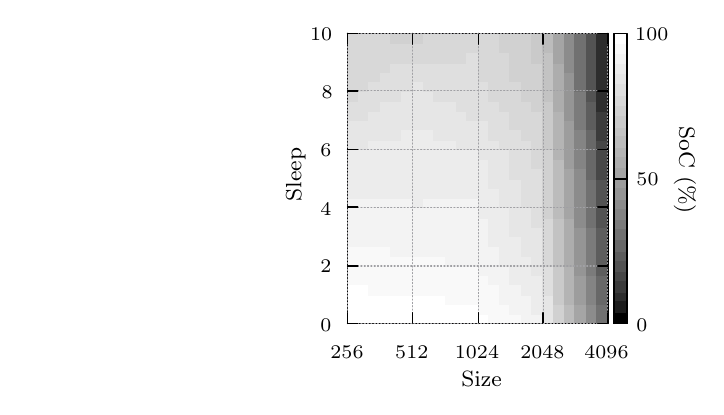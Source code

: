 \definecolor{cffffff}{RGB}{255,255,255}
\definecolor{cf9f9f9}{RGB}{249,249,249}
\definecolor{cf3f3f3}{RGB}{243,243,243}
\definecolor{cececec}{RGB}{236,236,236}
\definecolor{ce6e6e6}{RGB}{230,230,230}
\definecolor{cdfdfdf}{RGB}{223,223,223}
\definecolor{cd8d8d8}{RGB}{216,216,216}
\definecolor{cd1d1d1}{RGB}{209,209,209}
\definecolor{ccacaca}{RGB}{202,202,202}
\definecolor{cbcbcbc}{RGB}{188,188,188}
\definecolor{ca5a5a5}{RGB}{165,165,165}
\definecolor{c8c8c8c}{RGB}{140,140,140}
\definecolor{c717171}{RGB}{113,113,113}
\definecolor{cb4b4b4}{RGB}{180,180,180}
\definecolor{c9d9d9d}{RGB}{157,157,157}
\definecolor{c848484}{RGB}{132,132,132}
\definecolor{c686868}{RGB}{104,104,104}
\definecolor{c959595}{RGB}{149,149,149}
\definecolor{c7b7b7b}{RGB}{123,123,123}
\definecolor{c5d5d5d}{RGB}{93,93,93}
\definecolor{cc3c3c3}{RGB}{195,195,195}
\definecolor{cadadad}{RGB}{173,173,173}
\definecolor{c535353}{RGB}{83,83,83}
\definecolor{c474747}{RGB}{71,71,71}
\definecolor{c3b3b3b}{RGB}{59,59,59}
\definecolor{c2d2d2d}{RGB}{45,45,45}
\definecolor{ca0a0a4}{RGB}{160,160,164}
\definecolor{c1c1c1c}{RGB}{28,28,28}
\scriptsize
\begin{tikzpicture}[y=0.80pt, x=0.80pt, yscale=-0.6, xscale=0.57, inner sep=0pt, outer sep=0pt]
\begin{scope}[draw=black,line join=bevel,line cap=rect,even odd rule,line width=0.512pt]
  \begin{scope}[cm={{1.0,0.0,0.0,1.0,(0.0,0.0)}},draw=black,line join=bevel,line cap=rect,line width=0.512pt]
  \end{scope}
  \begin{scope}[cm={{1.006,0.0,0.0,1.006,(0.0,0.0)}},draw=black,line join=bevel,line cap=rect,line width=0.512pt]
  \end{scope}
  \begin{scope}[cm={{1.006,0.0,0.0,1.006,(0.0,0.0)}},draw=black,line join=bevel,line cap=rect,line width=0.512pt]
  \end{scope}
  \begin{scope}[cm={{1.006,0.0,0.0,1.006,(0.0,0.0)}},draw=black,line join=bevel,line cap=rect,line width=0.512pt]
  \end{scope}
  \begin{scope}[cm={{1.006,0.0,0.0,1.006,(0.0,0.0)}},draw=cffffff,fill=cffffff,line join=bevel,line cap=rect,line width=0.512pt]
    \path[draw,fill,even odd rule] (57.5,268.5) -- (57.5,261.5) --
      (66.5,261.5) -- (66.5,268.5) -- (57.5,268.5);
    \path[draw,fill,even odd rule] (66.5,268.5) -- (66.5,261.5) --
      (74.5,261.5) -- (74.5,268.5) -- (66.5,268.5);
    \path[draw,fill,even odd rule] (74.5,268.5) -- (74.5,261.5) --
      (83.5,261.5) -- (83.5,268.5) -- (74.5,268.5);
    \path[draw,fill,even odd rule] (83.5,268.5) -- (83.5,261.5) --
      (91.5,261.5) -- (91.5,268.5) -- (83.5,268.5);
    \path[draw,fill,even odd rule] (91.5,268.5) -- (91.5,261.5) --
      (100.5,261.5) -- (100.5,268.5) -- (91.5,268.5);
    \path[draw,fill,even odd rule] (100.5,268.5) -- (100.5,261.5) --
      (108.5,261.5) -- (108.5,268.5) -- (100.5,268.5);
    \path[draw,fill,even odd rule] (57.5,261.5) -- (57.5,254.5) --
      (66.5,254.5) -- (66.5,261.5) -- (57.5,261.5);
    \path[draw,fill,even odd rule] (66.5,261.5) -- (66.5,254.5) --
      (74.5,254.5) -- (74.5,261.5) -- (66.5,261.5);
    \path[draw,fill,even odd rule] (74.5,261.5) -- (74.5,254.5) --
      (83.5,254.5) -- (83.5,261.5) -- (74.5,261.5);
    \path[draw,fill,even odd rule] (83.5,261.5) -- (83.5,254.5) --
      (91.5,254.5) -- (91.5,261.5) -- (83.5,261.5);
    \path[draw,fill,even odd rule] (91.5,261.5) -- (91.5,254.5) --
      (100.5,254.5) -- (100.5,261.5) -- (91.5,261.5);
    \path[draw,fill,even odd rule] (100.5,261.5) -- (100.5,254.5) --
      (108.5,254.5) -- (108.5,261.5) -- (100.5,261.5);
    \path[draw,fill,even odd rule] (57.5,254.5) -- (57.5,247.5) --
      (66.5,247.5) -- (66.5,254.5) -- (57.5,254.5);
    \path[draw,fill,even odd rule] (66.5,254.5) -- (66.5,247.5) --
      (74.5,247.5) -- (74.5,254.5) -- (66.5,254.5);
    \path[draw,fill,even odd rule] (74.5,254.5) -- (74.5,247.5) --
      (83.5,247.5) -- (83.5,254.5) -- (74.5,254.5);
    \path[draw,fill,even odd rule] (83.5,254.5) -- (83.5,247.5) --
      (91.5,247.5) -- (91.5,254.5) -- (83.5,254.5);
    \path[draw,fill,even odd rule] (91.5,254.5) -- (91.5,247.5) --
      (100.5,247.5) -- (100.5,254.5) -- (91.5,254.5);
    \path[draw,fill,even odd rule] (100.5,254.5) -- (100.5,247.5) --
      (108.5,247.5) -- (108.5,254.5) -- (100.5,254.5);
    \path[draw,fill,even odd rule] (57.5,247.5) -- (57.5,239.5) --
      (66.5,239.5) -- (66.5,247.5) -- (57.5,247.5);
    \path[draw,fill,even odd rule] (66.5,247.5) -- (66.5,239.5) --
      (74.5,239.5) -- (74.5,247.5) -- (66.5,247.5);
  \end{scope}
  \begin{scope}[cm={{1.006,0.0,0.0,1.006,(0.0,0.0)}},draw=cf9f9f9,fill=cf9f9f9,line join=bevel,line cap=rect,line width=0.512pt]
    \path[draw,fill,even odd rule] (74.5,247.5) -- (74.5,239.5) --
      (83.5,239.5) -- (83.5,247.5) -- (74.5,247.5);
    \path[draw,fill,even odd rule] (83.5,247.5) -- (83.5,239.5) --
      (91.5,239.5) -- (91.5,247.5) -- (83.5,247.5);
    \path[draw,fill,even odd rule] (91.5,247.5) -- (91.5,239.5) --
      (100.5,239.5) -- (100.5,247.5) -- (91.5,247.5);
    \path[draw,fill,even odd rule] (100.5,247.5) -- (100.5,239.5) --
      (108.5,239.5) -- (108.5,247.5) -- (100.5,247.5);
    \path[draw,fill,even odd rule] (57.5,239.5) -- (57.5,232.5) --
      (66.5,232.5) -- (66.5,239.5) -- (57.5,239.5);
    \path[draw,fill,even odd rule] (66.5,239.5) -- (66.5,232.5) --
      (74.5,232.5) -- (74.5,239.5) -- (66.5,239.5);
    \path[draw,fill,even odd rule] (74.5,239.5) -- (74.5,232.5) --
      (83.5,232.5) -- (83.5,239.5) -- (74.5,239.5);
    \path[draw,fill,even odd rule] (83.5,239.5) -- (83.5,232.5) --
      (91.5,232.5) -- (91.5,239.5) -- (83.5,239.5);
    \path[draw,fill,even odd rule] (91.5,239.5) -- (91.5,232.5) --
      (100.5,232.5) -- (100.5,239.5) -- (91.5,239.5);
    \path[draw,fill,even odd rule] (100.5,239.5) -- (100.5,232.5) --
      (108.5,232.5) -- (108.5,239.5) -- (100.5,239.5);
    \path[draw,fill,even odd rule] (57.5,232.5) -- (57.5,225.5) --
      (66.5,225.5) -- (66.5,232.5) -- (57.5,232.5);
    \path[draw,fill,even odd rule] (66.5,232.5) -- (66.5,225.5) --
      (74.5,225.5) -- (74.5,232.5) -- (66.5,232.5);
    \path[draw,fill,even odd rule] (74.5,232.5) -- (74.5,225.5) --
      (83.5,225.5) -- (83.5,232.5) -- (74.5,232.5);
    \path[draw,fill,even odd rule] (83.5,232.5) -- (83.5,225.5) --
      (91.5,225.5) -- (91.5,232.5) -- (83.5,232.5);
    \path[draw,fill,even odd rule] (91.5,232.5) -- (91.5,225.5) --
      (100.5,225.5) -- (100.5,232.5) -- (91.5,232.5);
    \path[draw,fill,even odd rule] (100.5,232.5) -- (100.5,225.5) --
      (108.5,225.5) -- (108.5,232.5) -- (100.5,232.5);
    \path[draw,fill,even odd rule] (57.5,225.5) -- (57.5,218.5) --
      (66.5,218.5) -- (66.5,225.5) -- (57.5,225.5);
    \path[draw,fill,even odd rule] (66.5,225.5) -- (66.5,218.5) --
      (74.5,218.5) -- (74.5,225.5) -- (66.5,225.5);
    \path[draw,fill,even odd rule] (74.5,225.5) -- (74.5,218.5) --
      (83.5,218.5) -- (83.5,225.5) -- (74.5,225.5);
    \path[draw,fill,even odd rule] (83.5,225.5) -- (83.5,218.5) --
      (91.5,218.5) -- (91.5,225.5) -- (83.5,225.5);
    \path[draw,fill,even odd rule] (91.5,225.5) -- (91.5,218.5) --
      (100.5,218.5) -- (100.5,225.5) -- (91.5,225.5);
    \path[draw,fill,even odd rule] (100.5,225.5) -- (100.5,218.5) --
      (108.5,218.5) -- (108.5,225.5) -- (100.5,225.5);
    \path[draw,fill,even odd rule] (57.5,218.5) -- (57.5,210.5) --
      (66.5,210.5) -- (66.5,218.5) -- (57.5,218.5);
    \path[draw,fill,even odd rule] (66.5,218.5) -- (66.5,210.5) --
      (74.5,210.5) -- (74.5,218.5) -- (66.5,218.5);
    \path[draw,fill,even odd rule] (74.5,218.5) -- (74.5,210.5) --
      (83.5,210.5) -- (83.5,218.5) -- (74.5,218.5);
    \path[draw,fill,even odd rule] (83.5,218.5) -- (83.5,210.5) --
      (91.5,210.5) -- (91.5,218.5) -- (83.5,218.5);
  \end{scope}
  \begin{scope}[cm={{1.006,0.0,0.0,1.006,(0.0,0.0)}},draw=cf3f3f3,fill=cf3f3f3,line join=bevel,line cap=rect,line width=0.512pt]
    \path[draw,fill,even odd rule] (91.5,218.5) -- (91.5,210.5) --
      (100.5,210.5) -- (100.5,218.5) -- (91.5,218.5);
    \path[draw,fill,even odd rule] (100.5,218.5) -- (100.5,210.5) --
      (108.5,210.5) -- (108.5,218.5) -- (100.5,218.5);
    \path[draw,fill,even odd rule] (57.5,210.5) -- (57.5,203.5) --
      (66.5,203.5) -- (66.5,210.5) -- (57.5,210.5);
    \path[draw,fill,even odd rule] (66.5,210.5) -- (66.5,203.5) --
      (74.5,203.5) -- (74.5,210.5) -- (66.5,210.5);
    \path[draw,fill,even odd rule] (74.5,210.5) -- (74.5,203.5) --
      (83.5,203.5) -- (83.5,210.5) -- (74.5,210.5);
    \path[draw,fill,even odd rule] (83.5,210.5) -- (83.5,203.5) --
      (91.5,203.5) -- (91.5,210.5) -- (83.5,210.5);
    \path[draw,fill,even odd rule] (91.5,210.5) -- (91.5,203.5) --
      (100.5,203.5) -- (100.5,210.5) -- (91.5,210.5);
    \path[draw,fill,even odd rule] (100.5,210.5) -- (100.5,203.5) --
      (108.5,203.5) -- (108.5,210.5) -- (100.5,210.5);
    \path[draw,fill,even odd rule] (57.5,203.5) -- (57.5,196.5) --
      (66.5,196.5) -- (66.5,203.5) -- (57.5,203.5);
    \path[draw,fill,even odd rule] (66.5,203.5) -- (66.5,196.5) --
      (74.5,196.5) -- (74.5,203.5) -- (66.5,203.5);
    \path[draw,fill,even odd rule] (74.5,203.5) -- (74.5,196.5) --
      (83.5,196.5) -- (83.5,203.5) -- (74.5,203.5);
    \path[draw,fill,even odd rule] (83.5,203.5) -- (83.5,196.5) --
      (91.5,196.5) -- (91.5,203.5) -- (83.5,203.5);
    \path[draw,fill,even odd rule] (91.5,203.5) -- (91.5,196.5) --
      (100.5,196.5) -- (100.5,203.5) -- (91.5,203.5);
    \path[draw,fill,even odd rule] (100.5,203.5) -- (100.5,196.5) --
      (108.5,196.5) -- (108.5,203.5) -- (100.5,203.5);
    \path[draw,fill,even odd rule] (57.5,196.5) -- (57.5,189.5) --
      (66.5,189.5) -- (66.5,196.5) -- (57.5,196.5);
    \path[draw,fill,even odd rule] (66.5,196.5) -- (66.5,189.5) --
      (74.5,189.5) -- (74.5,196.5) -- (66.5,196.5);
    \path[draw,fill,even odd rule] (74.5,196.5) -- (74.5,189.5) --
      (83.5,189.5) -- (83.5,196.5) -- (74.5,196.5);
    \path[draw,fill,even odd rule] (83.5,196.5) -- (83.5,189.5) --
      (91.5,189.5) -- (91.5,196.5) -- (83.5,196.5);
    \path[draw,fill,even odd rule] (91.5,196.5) -- (91.5,189.5) --
      (100.5,189.5) -- (100.5,196.5) -- (91.5,196.5);
    \path[draw,fill,even odd rule] (100.5,196.5) -- (100.5,189.5) --
      (108.5,189.5) -- (108.5,196.5) -- (100.5,196.5);
    \path[draw,fill,even odd rule] (57.5,189.5) -- (57.5,181.5) --
      (66.5,181.5) -- (66.5,189.5) -- (57.5,189.5);
    \path[draw,fill,even odd rule] (66.5,189.5) -- (66.5,181.5) --
      (74.5,181.5) -- (74.5,189.5) -- (66.5,189.5);
    \path[draw,fill,even odd rule] (74.5,189.5) -- (74.5,181.5) --
      (83.5,181.5) -- (83.5,189.5) -- (74.5,189.5);
    \path[draw,fill,even odd rule] (83.5,189.5) -- (83.5,181.5) --
      (91.5,181.5) -- (91.5,189.5) -- (83.5,189.5);
    \path[draw,fill,even odd rule] (91.5,189.5) -- (91.5,181.5) --
      (100.5,181.5) -- (100.5,189.5) -- (91.5,189.5);
    \path[draw,fill,even odd rule] (100.5,189.5) -- (100.5,181.5) --
      (108.5,181.5) -- (108.5,189.5) -- (100.5,189.5);
    \path[draw,fill,even odd rule] (57.5,181.5) -- (57.5,174.5) --
      (66.5,174.5) -- (66.5,181.5) -- (57.5,181.5);
    \path[draw,fill,even odd rule] (66.5,181.5) -- (66.5,174.5) --
      (74.5,174.5) -- (74.5,181.5) -- (66.5,181.5);
    \path[draw,fill,even odd rule] (74.5,181.5) -- (74.5,174.5) --
      (83.5,174.5) -- (83.5,181.5) -- (74.5,181.5);
    \path[draw,fill,even odd rule] (83.5,181.5) -- (83.5,174.5) --
      (91.5,174.5) -- (91.5,181.5) -- (83.5,181.5);
    \path[draw,fill,even odd rule] (91.5,181.5) -- (91.5,174.5) --
      (100.5,174.5) -- (100.5,181.5) -- (91.5,181.5);
    \path[draw,fill,even odd rule] (100.5,181.5) -- (100.5,174.5) --
      (108.5,174.5) -- (108.5,181.5) -- (100.5,181.5);
  \end{scope}
  \begin{scope}[cm={{1.006,0.0,0.0,1.006,(0.0,0.0)}},draw=cececec,fill=cececec,line join=bevel,line cap=rect,line width=0.512pt]
    \path[draw,fill,even odd rule] (57.5,174.5) -- (57.5,167.5) --
      (66.5,167.5) -- (66.5,174.5) -- (57.5,174.5);
    \path[draw,fill,even odd rule] (66.5,174.5) -- (66.5,167.5) --
      (74.5,167.5) -- (74.5,174.5) -- (66.5,174.5);
    \path[draw,fill,even odd rule] (74.5,174.5) -- (74.5,167.5) --
      (83.5,167.5) -- (83.5,174.5) -- (74.5,174.5);
    \path[draw,fill,even odd rule] (83.5,174.5) -- (83.5,167.5) --
      (91.5,167.5) -- (91.5,174.5) -- (83.5,174.5);
    \path[draw,fill,even odd rule] (91.5,174.5) -- (91.5,167.5) --
      (100.5,167.5) -- (100.5,174.5) -- (91.5,174.5);
    \path[draw,fill,even odd rule] (100.5,174.5) -- (100.5,167.5) --
      (108.5,167.5) -- (108.5,174.5) -- (100.5,174.5);
    \path[draw,fill,even odd rule] (57.5,167.5) -- (57.5,160.5) --
      (66.5,160.5) -- (66.5,167.5) -- (57.5,167.5);
    \path[draw,fill,even odd rule] (66.5,167.5) -- (66.5,160.5) --
      (74.5,160.5) -- (74.5,167.5) -- (66.5,167.5);
    \path[draw,fill,even odd rule] (74.5,167.5) -- (74.5,160.5) --
      (83.5,160.5) -- (83.5,167.5) -- (74.5,167.5);
    \path[draw,fill,even odd rule] (83.5,167.5) -- (83.5,160.5) --
      (91.5,160.5) -- (91.5,167.5) -- (83.5,167.5);
    \path[draw,fill,even odd rule] (91.5,167.5) -- (91.5,160.5) --
      (100.5,160.5) -- (100.5,167.5) -- (91.5,167.5);
    \path[draw,fill,even odd rule] (100.5,167.5) -- (100.5,160.5) --
      (108.5,160.5) -- (108.5,167.5) -- (100.5,167.5);
    \path[draw,fill,even odd rule] (57.5,160.5) -- (57.5,152.5) --
      (66.5,152.5) -- (66.5,160.5) -- (57.5,160.5);
    \path[draw,fill,even odd rule] (66.5,160.5) -- (66.5,152.5) --
      (74.5,152.5) -- (74.5,160.5) -- (66.5,160.5);
    \path[draw,fill,even odd rule] (74.5,160.5) -- (74.5,152.5) --
      (83.5,152.5) -- (83.5,160.5) -- (74.5,160.5);
    \path[draw,fill,even odd rule] (83.5,160.5) -- (83.5,152.5) --
      (91.5,152.5) -- (91.5,160.5) -- (83.5,160.5);
    \path[draw,fill,even odd rule] (91.5,160.5) -- (91.5,152.5) --
      (100.5,152.5) -- (100.5,160.5) -- (91.5,160.5);
    \path[draw,fill,even odd rule] (100.5,160.5) -- (100.5,152.5) --
      (108.5,152.5) -- (108.5,160.5) -- (100.5,160.5);
    \path[draw,fill,even odd rule] (57.5,152.5) -- (57.5,145.5) --
      (66.5,145.5) -- (66.5,152.5) -- (57.5,152.5);
    \path[draw,fill,even odd rule] (66.5,152.5) -- (66.5,145.5) --
      (74.5,145.5) -- (74.5,152.5) -- (66.5,152.5);
    \path[draw,fill,even odd rule] (74.5,152.5) -- (74.5,145.5) --
      (83.5,145.5) -- (83.5,152.5) -- (74.5,152.5);
    \path[draw,fill,even odd rule] (83.5,152.5) -- (83.5,145.5) --
      (91.5,145.5) -- (91.5,152.5) -- (83.5,152.5);
    \path[draw,fill,even odd rule] (91.5,152.5) -- (91.5,145.5) --
      (100.5,145.5) -- (100.5,152.5) -- (91.5,152.5);
    \path[draw,fill,even odd rule] (100.5,152.5) -- (100.5,145.5) --
      (108.5,145.5) -- (108.5,152.5) -- (100.5,152.5);
    \path[draw,fill,even odd rule] (57.5,145.5) -- (57.5,138.5) --
      (66.5,138.5) -- (66.5,145.5) -- (57.5,145.5);
    \path[draw,fill,even odd rule] (66.5,145.5) -- (66.5,138.5) --
      (74.5,138.5) -- (74.5,145.5) -- (66.5,145.5);
    \path[draw,fill,even odd rule] (74.5,145.5) -- (74.5,138.5) --
      (83.5,138.5) -- (83.5,145.5) -- (74.5,145.5);
    \path[draw,fill,even odd rule] (83.5,145.5) -- (83.5,138.5) --
      (91.5,138.5) -- (91.5,145.5) -- (83.5,145.5);
    \path[draw,fill,even odd rule] (91.5,145.5) -- (91.5,138.5) --
      (100.5,138.5) -- (100.5,145.5) -- (91.5,145.5);
    \path[draw,fill,even odd rule] (100.5,145.5) -- (100.5,138.5) --
      (108.5,138.5) -- (108.5,145.5) -- (100.5,145.5);
  \end{scope}
  \begin{scope}[cm={{1.006,0.0,0.0,1.006,(0.0,0.0)}},draw=ce6e6e6,fill=ce6e6e6,line join=bevel,line cap=rect,line width=0.512pt]
    \path[draw,fill,even odd rule] (57.5,138.5) -- (57.5,131.5) --
      (66.5,131.5) -- (66.5,138.5) -- (57.5,138.5);
    \path[draw,fill,even odd rule] (66.5,138.5) -- (66.5,131.5) --
      (74.5,131.5) -- (74.5,138.5) -- (66.5,138.5);
  \end{scope}
  \begin{scope}[cm={{1.006,0.0,0.0,1.006,(0.0,0.0)}},draw=cececec,fill=cececec,line join=bevel,line cap=rect,line width=0.512pt]
    \path[draw,fill,even odd rule] (74.5,138.5) -- (74.5,131.5) --
      (83.5,131.5) -- (83.5,138.5) -- (74.5,138.5);
    \path[draw,fill,even odd rule] (83.5,138.5) -- (83.5,131.5) --
      (91.5,131.5) -- (91.5,138.5) -- (83.5,138.5);
    \path[draw,fill,even odd rule] (91.5,138.5) -- (91.5,131.5) --
      (100.5,131.5) -- (100.5,138.5) -- (91.5,138.5);
    \path[draw,fill,even odd rule] (100.5,138.5) -- (100.5,131.5) --
      (108.5,131.5) -- (108.5,138.5) -- (100.5,138.5);
  \end{scope}
  \begin{scope}[cm={{1.006,0.0,0.0,1.006,(0.0,0.0)}},draw=ce6e6e6,fill=ce6e6e6,line join=bevel,line cap=rect,line width=0.512pt]
    \path[draw,fill,even odd rule] (57.5,131.5) -- (57.5,123.5) --
      (66.5,123.5) -- (66.5,131.5) -- (57.5,131.5);
    \path[draw,fill,even odd rule] (66.5,131.5) -- (66.5,123.5) --
      (74.5,123.5) -- (74.5,131.5) -- (66.5,131.5);
    \path[draw,fill,even odd rule] (74.5,131.5) -- (74.5,123.5) --
      (83.5,123.5) -- (83.5,131.5) -- (74.5,131.5);
    \path[draw,fill,even odd rule] (83.5,131.5) -- (83.5,123.5) --
      (91.5,123.5) -- (91.5,131.5) -- (83.5,131.5);
    \path[draw,fill,even odd rule] (91.5,131.5) -- (91.5,123.5) --
      (100.5,123.5) -- (100.5,131.5) -- (91.5,131.5);
  \end{scope}
  \begin{scope}[cm={{1.006,0.0,0.0,1.006,(0.0,0.0)}},draw=cececec,fill=cececec,line join=bevel,line cap=rect,line width=0.512pt]
    \path[draw,fill,even odd rule] (100.5,131.5) -- (100.5,123.5) --
      (108.5,123.5) -- (108.5,131.5) -- (100.5,131.5);
  \end{scope}
  \begin{scope}[cm={{1.006,0.0,0.0,1.006,(0.0,0.0)}},draw=ce6e6e6,fill=ce6e6e6,line join=bevel,line cap=rect,line width=0.512pt]
    \path[draw,fill,even odd rule] (57.5,123.5) -- (57.5,116.5) --
      (66.5,116.5) -- (66.5,123.5) -- (57.5,123.5);
    \path[draw,fill,even odd rule] (66.5,123.5) -- (66.5,116.5) --
      (74.5,116.5) -- (74.5,123.5) -- (66.5,123.5);
    \path[draw,fill,even odd rule] (74.5,123.5) -- (74.5,116.5) --
      (83.5,116.5) -- (83.5,123.5) -- (74.5,123.5);
    \path[draw,fill,even odd rule] (83.5,123.5) -- (83.5,116.5) --
      (91.5,116.5) -- (91.5,123.5) -- (83.5,123.5);
    \path[draw,fill,even odd rule] (91.5,123.5) -- (91.5,116.5) --
      (100.5,116.5) -- (100.5,123.5) -- (91.5,123.5);
    \path[draw,fill,even odd rule] (100.5,123.5) -- (100.5,116.5) --
      (108.5,116.5) -- (108.5,123.5) -- (100.5,123.5);
  \end{scope}
  \begin{scope}[cm={{1.006,0.0,0.0,1.006,(0.0,0.0)}},draw=cdfdfdf,fill=cdfdfdf,line join=bevel,line cap=rect,line width=0.512pt]
    \path[draw,fill,even odd rule] (57.5,116.5) -- (57.5,109.5) --
      (66.5,109.5) -- (66.5,116.5) -- (57.5,116.5);
    \path[draw,fill,even odd rule] (66.5,116.5) -- (66.5,109.5) --
      (74.5,109.5) -- (74.5,116.5) -- (66.5,116.5);
  \end{scope}
  \begin{scope}[cm={{1.006,0.0,0.0,1.006,(0.0,0.0)}},draw=ce6e6e6,fill=ce6e6e6,line join=bevel,line cap=rect,line width=0.512pt]
    \path[draw,fill,even odd rule] (74.5,116.5) -- (74.5,109.5) --
      (83.5,109.5) -- (83.5,116.5) -- (74.5,116.5);
    \path[draw,fill,even odd rule] (83.5,116.5) -- (83.5,109.5) --
      (91.5,109.5) -- (91.5,116.5) -- (83.5,116.5);
    \path[draw,fill,even odd rule] (91.5,116.5) -- (91.5,109.5) --
      (100.5,109.5) -- (100.5,116.5) -- (91.5,116.5);
    \path[draw,fill,even odd rule] (100.5,116.5) -- (100.5,109.5) --
      (108.5,109.5) -- (108.5,116.5) -- (100.5,116.5);
  \end{scope}
  \begin{scope}[cm={{1.006,0.0,0.0,1.006,(0.0,0.0)}},draw=cdfdfdf,fill=cdfdfdf,line join=bevel,line cap=rect,line width=0.512pt]
    \path[draw,fill,even odd rule] (57.5,109.5) -- (57.5,102.5) --
      (66.5,102.5) -- (66.5,109.5) -- (57.5,109.5);
    \path[draw,fill,even odd rule] (66.5,109.5) -- (66.5,102.5) --
      (74.5,102.5) -- (74.5,109.5) -- (66.5,109.5);
    \path[draw,fill,even odd rule] (74.5,109.5) -- (74.5,102.5) --
      (83.5,102.5) -- (83.5,109.5) -- (74.5,109.5);
  \end{scope}
  \begin{scope}[cm={{1.006,0.0,0.0,1.006,(0.0,0.0)}},draw=ce6e6e6,fill=ce6e6e6,line join=bevel,line cap=rect,line width=0.512pt]
    \path[draw,fill,even odd rule] (83.5,109.5) -- (83.5,102.5) --
      (91.5,102.5) -- (91.5,109.5) -- (83.5,109.5);
    \path[draw,fill,even odd rule] (91.5,109.5) -- (91.5,102.5) --
      (100.5,102.5) -- (100.5,109.5) -- (91.5,109.5);
    \path[draw,fill,even odd rule] (100.5,109.5) -- (100.5,102.5) --
      (108.5,102.5) -- (108.5,109.5) -- (100.5,109.5);
  \end{scope}
  \begin{scope}[cm={{1.006,0.0,0.0,1.006,(0.0,0.0)}},draw=cd8d8d8,fill=cd8d8d8,line join=bevel,line cap=rect,line width=0.512pt]
    \path[draw,fill,even odd rule] (57.5,102.5) -- (57.5,94.5) --
      (66.5,94.5) -- (66.5,102.5) -- (57.5,102.5);
  \end{scope}
  \begin{scope}[cm={{1.006,0.0,0.0,1.006,(0.0,0.0)}},draw=cdfdfdf,fill=cdfdfdf,line join=bevel,line cap=rect,line width=0.512pt]
    \path[draw,fill,even odd rule] (66.5,102.5) -- (66.5,94.5) --
      (74.5,94.5) -- (74.5,102.5) -- (66.5,102.5);
    \path[draw,fill,even odd rule] (74.5,102.5) -- (74.5,94.5) --
      (83.5,94.5) -- (83.5,102.5) -- (74.5,102.5);
    \path[draw,fill,even odd rule] (83.5,102.5) -- (83.5,94.5) --
      (91.5,94.5) -- (91.5,102.5) -- (83.5,102.5);
    \path[draw,fill,even odd rule] (91.5,102.5) -- (91.5,94.5) --
      (100.5,94.5) -- (100.5,102.5) -- (91.5,102.5);
  \end{scope}
  \begin{scope}[cm={{1.006,0.0,0.0,1.006,(0.0,0.0)}},draw=ce6e6e6,fill=ce6e6e6,line join=bevel,line cap=rect,line width=0.512pt]
    \path[draw,fill,even odd rule] (100.5,102.5) -- (100.5,94.5) --
      (108.5,94.5) -- (108.5,102.5) -- (100.5,102.5);
  \end{scope}
  \begin{scope}[cm={{1.006,0.0,0.0,1.006,(0.0,0.0)}},draw=cd8d8d8,fill=cd8d8d8,line join=bevel,line cap=rect,line width=0.512pt]
    \path[draw,fill,even odd rule] (57.5,94.5) -- (57.5,87.5) --
      (66.5,87.5) -- (66.5,94.5) -- (57.5,94.5);
    \path[draw,fill,even odd rule] (66.5,94.5) -- (66.5,87.5) --
      (74.5,87.5) -- (74.5,94.5) -- (66.5,94.5);
  \end{scope}
  \begin{scope}[cm={{1.006,0.0,0.0,1.006,(0.0,0.0)}},draw=cdfdfdf,fill=cdfdfdf,line join=bevel,line cap=rect,line width=0.512pt]
    \path[draw,fill,even odd rule] (74.5,94.5) -- (74.5,87.5) --
      (83.5,87.5) -- (83.5,94.5) -- (74.5,94.5);
    \path[draw,fill,even odd rule] (83.5,94.5) -- (83.5,87.5) --
      (91.5,87.5) -- (91.5,94.5) -- (83.5,94.5);
    \path[draw,fill,even odd rule] (91.5,94.5) -- (91.5,87.5) --
      (100.5,87.5) -- (100.5,94.5) -- (91.5,94.5);
    \path[draw,fill,even odd rule] (100.5,94.5) -- (100.5,87.5) --
      (108.5,87.5) -- (108.5,94.5) -- (100.5,94.5);
  \end{scope}
  \begin{scope}[cm={{1.006,0.0,0.0,1.006,(0.0,0.0)}},draw=cd8d8d8,fill=cd8d8d8,line join=bevel,line cap=rect,line width=0.512pt]
    \path[draw,fill,even odd rule] (57.5,87.5) -- (57.5,80.5) --
      (66.5,80.5) -- (66.5,87.5) -- (57.5,87.5);
    \path[draw,fill,even odd rule] (66.5,87.5) -- (66.5,80.5) --
      (74.5,80.5) -- (74.5,87.5) -- (66.5,87.5);
    \path[draw,fill,even odd rule] (74.5,87.5) -- (74.5,80.5) --
      (83.5,80.5) -- (83.5,87.5) -- (74.5,87.5);
  \end{scope}
  \begin{scope}[cm={{1.006,0.0,0.0,1.006,(0.0,0.0)}},draw=cdfdfdf,fill=cdfdfdf,line join=bevel,line cap=rect,line width=0.512pt]
    \path[draw,fill,even odd rule] (83.5,87.5) -- (83.5,80.5) --
      (91.5,80.5) -- (91.5,87.5) -- (83.5,87.5);
    \path[draw,fill,even odd rule] (91.5,87.5) -- (91.5,80.5) --
      (100.5,80.5) -- (100.5,87.5) -- (91.5,87.5);
    \path[draw,fill,even odd rule] (100.5,87.5) -- (100.5,80.5) --
      (108.5,80.5) -- (108.5,87.5) -- (100.5,87.5);
  \end{scope}
  \begin{scope}[cm={{1.006,0.0,0.0,1.006,(0.0,0.0)}},draw=cd8d8d8,fill=cd8d8d8,line join=bevel,line cap=rect,line width=0.512pt]
    \path[draw,fill,even odd rule] (57.5,80.5) -- (57.5,73.5) --
      (66.5,73.5) -- (66.5,80.5) -- (57.5,80.5);
    \path[draw,fill,even odd rule] (66.5,80.5) -- (66.5,73.5) --
      (74.5,73.5) -- (74.5,80.5) -- (66.5,80.5);
    \path[draw,fill,even odd rule] (74.5,80.5) -- (74.5,73.5) --
      (83.5,73.5) -- (83.5,80.5) -- (74.5,80.5);
    \path[draw,fill,even odd rule] (83.5,80.5) -- (83.5,73.5) --
      (91.5,73.5) -- (91.5,80.5) -- (83.5,80.5);
  \end{scope}
  \begin{scope}[cm={{1.006,0.0,0.0,1.006,(0.0,0.0)}},draw=cdfdfdf,fill=cdfdfdf,line join=bevel,line cap=rect,line width=0.512pt]
    \path[draw,fill,even odd rule] (91.5,80.5) -- (91.5,73.5) --
      (100.5,73.5) -- (100.5,80.5) -- (91.5,80.5);
    \path[draw,fill,even odd rule] (100.5,80.5) -- (100.5,73.5) --
      (108.5,73.5) -- (108.5,80.5) -- (100.5,80.5);
  \end{scope}
  \begin{scope}[cm={{1.006,0.0,0.0,1.006,(0.0,0.0)}},draw=cd8d8d8,fill=cd8d8d8,line join=bevel,line cap=rect,line width=0.512pt]
    \path[draw,fill,even odd rule] (57.5,73.5) -- (57.5,65.5) --
      (66.5,65.5) -- (66.5,73.5) -- (57.5,73.5);
    \path[draw,fill,even odd rule] (66.5,73.5) -- (66.5,65.5) --
      (74.5,65.5) -- (74.5,73.5) -- (66.5,73.5);
    \path[draw,fill,even odd rule] (74.5,73.5) -- (74.5,65.5) --
      (83.5,65.5) -- (83.5,73.5) -- (74.5,73.5);
    \path[draw,fill,even odd rule] (83.5,73.5) -- (83.5,65.5) --
      (91.5,65.5) -- (91.5,73.5) -- (83.5,73.5);
    \path[draw,fill,even odd rule] (91.5,73.5) -- (91.5,65.5) --
      (100.5,65.5) -- (100.5,73.5) -- (91.5,73.5);
    \path[draw,fill,even odd rule] (100.5,73.5) -- (100.5,65.5) --
      (108.5,65.5) -- (108.5,73.5) -- (100.5,73.5);
    \path[draw,fill,even odd rule] (57.5,65.5) -- (57.5,58.5) --
      (66.5,58.5) -- (66.5,65.5) -- (57.5,65.5);
    \path[draw,fill,even odd rule] (66.5,65.5) -- (66.5,58.5) --
      (74.5,58.5) -- (74.5,65.5) -- (66.5,65.5);
    \path[draw,fill,even odd rule] (74.5,65.5) -- (74.5,58.5) --
      (83.5,58.5) -- (83.5,65.5) -- (74.5,65.5);
    \path[draw,fill,even odd rule] (83.5,65.5) -- (83.5,58.5) --
      (91.5,58.5) -- (91.5,65.5) -- (83.5,65.5);
    \path[draw,fill,even odd rule] (91.5,65.5) -- (91.5,58.5) --
      (100.5,58.5) -- (100.5,65.5) -- (91.5,65.5);
    \path[draw,fill,even odd rule] (100.5,65.5) -- (100.5,58.5) --
      (108.5,58.5) -- (108.5,65.5) -- (100.5,65.5);
    \path[draw,fill,even odd rule] (57.5,58.5) -- (57.5,51.5) --
      (66.5,51.5) -- (66.5,58.5) -- (57.5,58.5);
    \path[draw,fill,even odd rule] (66.5,58.5) -- (66.5,51.5) --
      (74.5,51.5) -- (74.5,58.5) -- (66.5,58.5);
    \path[draw,fill,even odd rule] (74.5,58.5) -- (74.5,51.5) --
      (83.5,51.5) -- (83.5,58.5) -- (74.5,58.5);
    \path[draw,fill,even odd rule] (83.5,58.5) -- (83.5,51.5) --
      (91.5,51.5) -- (91.5,58.5) -- (83.5,58.5);
  \end{scope}
  \begin{scope}[cm={{1.006,0.0,0.0,1.006,(0.0,0.0)}},draw=cd1d1d1,fill=cd1d1d1,line join=bevel,line cap=rect,line width=0.512pt]
    \path[draw,fill,even odd rule] (91.5,58.5) -- (91.5,51.5) --
      (100.5,51.5) -- (100.5,58.5) -- (91.5,58.5);
    \path[draw,fill,even odd rule] (100.5,58.5) -- (100.5,51.5) --
      (108.5,51.5) -- (108.5,58.5) -- (100.5,58.5);
  \end{scope}
  \begin{scope}[cm={{1.006,0.0,0.0,1.006,(0.0,0.0)}},draw=cffffff,fill=cffffff,line join=bevel,line cap=rect,line width=0.512pt]
    \path[draw,fill,even odd rule] (108.5,268.5) -- (108.5,261.5) --
      (117.5,261.5) -- (117.5,268.5) -- (108.5,268.5);
    \path[draw,fill,even odd rule] (117.5,268.5) -- (117.5,261.5) --
      (125.5,261.5) -- (125.5,268.5) -- (117.5,268.5);
    \path[draw,fill,even odd rule] (125.5,268.5) -- (125.5,261.5) --
      (134.5,261.5) -- (134.5,268.5) -- (125.5,268.5);
    \path[draw,fill,even odd rule] (134.5,268.5) -- (134.5,261.5) --
      (143.5,261.5) -- (143.5,268.5) -- (134.5,268.5);
    \path[draw,fill,even odd rule] (143.5,268.5) -- (143.5,261.5) --
      (151.5,261.5) -- (151.5,268.5) -- (143.5,268.5);
    \path[draw,fill,even odd rule] (151.5,268.5) -- (151.5,261.5) --
      (160.5,261.5) -- (160.5,268.5) -- (151.5,268.5);
    \path[draw,fill,even odd rule] (108.5,261.5) -- (108.5,254.5) --
      (117.5,254.5) -- (117.5,261.5) -- (108.5,261.5);
    \path[draw,fill,even odd rule] (117.5,261.5) -- (117.5,254.5) --
      (125.5,254.5) -- (125.5,261.5) -- (117.5,261.5);
    \path[draw,fill,even odd rule] (125.5,261.5) -- (125.5,254.5) --
      (134.5,254.5) -- (134.5,261.5) -- (125.5,261.5);
    \path[draw,fill,even odd rule] (134.5,261.5) -- (134.5,254.5) --
      (143.5,254.5) -- (143.5,261.5) -- (134.5,261.5);
    \path[draw,fill,even odd rule] (143.5,261.5) -- (143.5,254.5) --
      (151.5,254.5) -- (151.5,261.5) -- (143.5,261.5);
    \path[draw,fill,even odd rule] (151.5,261.5) -- (151.5,254.5) --
      (160.5,254.5) -- (160.5,261.5) -- (151.5,261.5);
    \path[draw,fill,even odd rule] (108.5,254.5) -- (108.5,247.5) --
      (117.5,247.5) -- (117.5,254.5) -- (108.5,254.5);
    \path[draw,fill,even odd rule] (117.5,254.5) -- (117.5,247.5) --
      (125.5,247.5) -- (125.5,254.5) -- (117.5,254.5);
    \path[draw,fill,even odd rule] (125.5,254.5) -- (125.5,247.5) --
      (134.5,247.5) -- (134.5,254.5) -- (125.5,254.5);
  \end{scope}
  \begin{scope}[cm={{1.006,0.0,0.0,1.006,(0.0,0.0)}},draw=cf9f9f9,fill=cf9f9f9,line join=bevel,line cap=rect,line width=0.512pt]
    \path[draw,fill,even odd rule] (134.5,254.5) -- (134.5,247.5) --
      (143.5,247.5) -- (143.5,254.5) -- (134.5,254.5);
    \path[draw,fill,even odd rule] (143.5,254.5) -- (143.5,247.5) --
      (151.5,247.5) -- (151.5,254.5) -- (143.5,254.5);
    \path[draw,fill,even odd rule] (151.5,254.5) -- (151.5,247.5) --
      (160.5,247.5) -- (160.5,254.5) -- (151.5,254.5);
    \path[draw,fill,even odd rule] (108.5,247.5) -- (108.5,239.5) --
      (117.5,239.5) -- (117.5,247.5) -- (108.5,247.5);
    \path[draw,fill,even odd rule] (117.5,247.5) -- (117.5,239.5) --
      (125.5,239.5) -- (125.5,247.5) -- (117.5,247.5);
    \path[draw,fill,even odd rule] (125.5,247.5) -- (125.5,239.5) --
      (134.5,239.5) -- (134.5,247.5) -- (125.5,247.5);
    \path[draw,fill,even odd rule] (134.5,247.5) -- (134.5,239.5) --
      (143.5,239.5) -- (143.5,247.5) -- (134.5,247.5);
    \path[draw,fill,even odd rule] (143.5,247.5) -- (143.5,239.5) --
      (151.5,239.5) -- (151.5,247.5) -- (143.5,247.5);
    \path[draw,fill,even odd rule] (151.5,247.5) -- (151.5,239.5) --
      (160.5,239.5) -- (160.5,247.5) -- (151.5,247.5);
    \path[draw,fill,even odd rule] (108.5,239.5) -- (108.5,232.5) --
      (117.5,232.5) -- (117.5,239.5) -- (108.5,239.5);
    \path[draw,fill,even odd rule] (117.5,239.5) -- (117.5,232.5) --
      (125.5,232.5) -- (125.5,239.5) -- (117.5,239.5);
    \path[draw,fill,even odd rule] (125.5,239.5) -- (125.5,232.5) --
      (134.5,232.5) -- (134.5,239.5) -- (125.5,239.5);
    \path[draw,fill,even odd rule] (134.5,239.5) -- (134.5,232.5) --
      (143.5,232.5) -- (143.5,239.5) -- (134.5,239.5);
    \path[draw,fill,even odd rule] (143.5,239.5) -- (143.5,232.5) --
      (151.5,232.5) -- (151.5,239.5) -- (143.5,239.5);
    \path[draw,fill,even odd rule] (151.5,239.5) -- (151.5,232.5) --
      (160.5,232.5) -- (160.5,239.5) -- (151.5,239.5);
    \path[draw,fill,even odd rule] (108.5,232.5) -- (108.5,225.5) --
      (117.5,225.5) -- (117.5,232.5) -- (108.5,232.5);
    \path[draw,fill,even odd rule] (117.5,232.5) -- (117.5,225.5) --
      (125.5,225.5) -- (125.5,232.5) -- (117.5,232.5);
    \path[draw,fill,even odd rule] (125.5,232.5) -- (125.5,225.5) --
      (134.5,225.5) -- (134.5,232.5) -- (125.5,232.5);
    \path[draw,fill,even odd rule] (134.5,232.5) -- (134.5,225.5) --
      (143.5,225.5) -- (143.5,232.5) -- (134.5,232.5);
    \path[draw,fill,even odd rule] (143.5,232.5) -- (143.5,225.5) --
      (151.5,225.5) -- (151.5,232.5) -- (143.5,232.5);
    \path[draw,fill,even odd rule] (151.5,232.5) -- (151.5,225.5) --
      (160.5,225.5) -- (160.5,232.5) -- (151.5,232.5);
    \path[draw,fill,even odd rule] (108.5,225.5) -- (108.5,218.5) --
      (117.5,218.5) -- (117.5,225.5) -- (108.5,225.5);
    \path[draw,fill,even odd rule] (117.5,225.5) -- (117.5,218.5) --
      (125.5,218.5) -- (125.5,225.5) -- (117.5,225.5);
    \path[draw,fill,even odd rule] (125.5,225.5) -- (125.5,218.5) --
      (134.5,218.5) -- (134.5,225.5) -- (125.5,225.5);
  \end{scope}
  \begin{scope}[cm={{1.006,0.0,0.0,1.006,(0.0,0.0)}},draw=cf3f3f3,fill=cf3f3f3,line join=bevel,line cap=rect,line width=0.512pt]
    \path[draw,fill,even odd rule] (134.5,225.5) -- (134.5,218.5) --
      (143.5,218.5) -- (143.5,225.5) -- (134.5,225.5);
    \path[draw,fill,even odd rule] (143.5,225.5) -- (143.5,218.5) --
      (151.5,218.5) -- (151.5,225.5) -- (143.5,225.5);
    \path[draw,fill,even odd rule] (151.5,225.5) -- (151.5,218.5) --
      (160.5,218.5) -- (160.5,225.5) -- (151.5,225.5);
    \path[draw,fill,even odd rule] (108.5,218.5) -- (108.5,210.5) --
      (117.5,210.5) -- (117.5,218.5) -- (108.5,218.5);
    \path[draw,fill,even odd rule] (117.5,218.5) -- (117.5,210.5) --
      (125.5,210.5) -- (125.5,218.5) -- (117.5,218.5);
    \path[draw,fill,even odd rule] (125.5,218.5) -- (125.5,210.5) --
      (134.5,210.5) -- (134.5,218.5) -- (125.5,218.5);
    \path[draw,fill,even odd rule] (134.5,218.5) -- (134.5,210.5) --
      (143.5,210.5) -- (143.5,218.5) -- (134.5,218.5);
    \path[draw,fill,even odd rule] (143.5,218.5) -- (143.5,210.5) --
      (151.5,210.5) -- (151.5,218.5) -- (143.5,218.5);
    \path[draw,fill,even odd rule] (151.5,218.5) -- (151.5,210.5) --
      (160.5,210.5) -- (160.5,218.5) -- (151.5,218.5);
    \path[draw,fill,even odd rule] (108.5,210.5) -- (108.5,203.5) --
      (117.5,203.5) -- (117.5,210.5) -- (108.5,210.5);
    \path[draw,fill,even odd rule] (117.5,210.5) -- (117.5,203.5) --
      (125.5,203.5) -- (125.5,210.5) -- (117.5,210.5);
    \path[draw,fill,even odd rule] (125.5,210.5) -- (125.5,203.5) --
      (134.5,203.5) -- (134.5,210.5) -- (125.5,210.5);
    \path[draw,fill,even odd rule] (134.5,210.5) -- (134.5,203.5) --
      (143.5,203.5) -- (143.5,210.5) -- (134.5,210.5);
    \path[draw,fill,even odd rule] (143.5,210.5) -- (143.5,203.5) --
      (151.5,203.5) -- (151.5,210.5) -- (143.5,210.5);
    \path[draw,fill,even odd rule] (151.5,210.5) -- (151.5,203.5) --
      (160.5,203.5) -- (160.5,210.5) -- (151.5,210.5);
    \path[draw,fill,even odd rule] (108.5,203.5) -- (108.5,196.5) --
      (117.5,196.5) -- (117.5,203.5) -- (108.5,203.5);
    \path[draw,fill,even odd rule] (117.5,203.5) -- (117.5,196.5) --
      (125.5,196.5) -- (125.5,203.5) -- (117.5,203.5);
    \path[draw,fill,even odd rule] (125.5,203.5) -- (125.5,196.5) --
      (134.5,196.5) -- (134.5,203.5) -- (125.5,203.5);
    \path[draw,fill,even odd rule] (134.5,203.5) -- (134.5,196.5) --
      (143.5,196.5) -- (143.5,203.5) -- (134.5,203.5);
    \path[draw,fill,even odd rule] (143.5,203.5) -- (143.5,196.5) --
      (151.5,196.5) -- (151.5,203.5) -- (143.5,203.5);
    \path[draw,fill,even odd rule] (151.5,203.5) -- (151.5,196.5) --
      (160.5,196.5) -- (160.5,203.5) -- (151.5,203.5);
    \path[draw,fill,even odd rule] (108.5,196.5) -- (108.5,189.5) --
      (117.5,189.5) -- (117.5,196.5) -- (108.5,196.5);
    \path[draw,fill,even odd rule] (117.5,196.5) -- (117.5,189.5) --
      (125.5,189.5) -- (125.5,196.5) -- (117.5,196.5);
    \path[draw,fill,even odd rule] (125.5,196.5) -- (125.5,189.5) --
      (134.5,189.5) -- (134.5,196.5) -- (125.5,196.5);
    \path[draw,fill,even odd rule] (134.5,196.5) -- (134.5,189.5) --
      (143.5,189.5) -- (143.5,196.5) -- (134.5,196.5);
    \path[draw,fill,even odd rule] (143.5,196.5) -- (143.5,189.5) --
      (151.5,189.5) -- (151.5,196.5) -- (143.5,196.5);
    \path[draw,fill,even odd rule] (151.5,196.5) -- (151.5,189.5) --
      (160.5,189.5) -- (160.5,196.5) -- (151.5,196.5);
    \path[draw,fill,even odd rule] (108.5,189.5) -- (108.5,181.5) --
      (117.5,181.5) -- (117.5,189.5) -- (108.5,189.5);
    \path[draw,fill,even odd rule] (117.5,189.5) -- (117.5,181.5) --
      (125.5,181.5) -- (125.5,189.5) -- (117.5,189.5);
    \path[draw,fill,even odd rule] (125.5,189.5) -- (125.5,181.5) --
      (134.5,181.5) -- (134.5,189.5) -- (125.5,189.5);
    \path[draw,fill,even odd rule] (134.5,189.5) -- (134.5,181.5) --
      (143.5,181.5) -- (143.5,189.5) -- (134.5,189.5);
    \path[draw,fill,even odd rule] (143.5,189.5) -- (143.5,181.5) --
      (151.5,181.5) -- (151.5,189.5) -- (143.5,189.5);
    \path[draw,fill,even odd rule] (151.5,189.5) -- (151.5,181.5) --
      (160.5,181.5) -- (160.5,189.5) -- (151.5,189.5);
  \end{scope}
  \begin{scope}[cm={{1.006,0.0,0.0,1.006,(0.0,0.0)}},draw=cececec,fill=cececec,line join=bevel,line cap=rect,line width=0.512pt]
    \path[draw,fill,even odd rule] (108.5,181.5) -- (108.5,174.5) --
      (117.5,174.5) -- (117.5,181.5) -- (108.5,181.5);
  \end{scope}
  \begin{scope}[cm={{1.006,0.0,0.0,1.006,(0.0,0.0)}},draw=cf3f3f3,fill=cf3f3f3,line join=bevel,line cap=rect,line width=0.512pt]
    \path[draw,fill,even odd rule] (117.5,181.5) -- (117.5,174.5) --
      (125.5,174.5) -- (125.5,181.5) -- (117.5,181.5);
    \path[draw,fill,even odd rule] (125.5,181.5) -- (125.5,174.5) --
      (134.5,174.5) -- (134.5,181.5) -- (125.5,181.5);
    \path[draw,fill,even odd rule] (134.5,181.5) -- (134.5,174.5) --
      (143.5,174.5) -- (143.5,181.5) -- (134.5,181.5);
    \path[draw,fill,even odd rule] (143.5,181.5) -- (143.5,174.5) --
      (151.5,174.5) -- (151.5,181.5) -- (143.5,181.5);
    \path[draw,fill,even odd rule] (151.5,181.5) -- (151.5,174.5) --
      (160.5,174.5) -- (160.5,181.5) -- (151.5,181.5);
  \end{scope}
  \begin{scope}[cm={{1.006,0.0,0.0,1.006,(0.0,0.0)}},draw=cececec,fill=cececec,line join=bevel,line cap=rect,line width=0.512pt]
    \path[draw,fill,even odd rule] (108.5,174.5) -- (108.5,167.5) --
      (117.5,167.5) -- (117.5,174.5) -- (108.5,174.5);
    \path[draw,fill,even odd rule] (117.5,174.5) -- (117.5,167.5) --
      (125.5,167.5) -- (125.5,174.5) -- (117.5,174.5);
    \path[draw,fill,even odd rule] (125.5,174.5) -- (125.5,167.5) --
      (134.5,167.5) -- (134.5,174.5) -- (125.5,174.5);
    \path[draw,fill,even odd rule] (134.5,174.5) -- (134.5,167.5) --
      (143.5,167.5) -- (143.5,174.5) -- (134.5,174.5);
    \path[draw,fill,even odd rule] (143.5,174.5) -- (143.5,167.5) --
      (151.5,167.5) -- (151.5,174.5) -- (143.5,174.5);
    \path[draw,fill,even odd rule] (151.5,174.5) -- (151.5,167.5) --
      (160.5,167.5) -- (160.5,174.5) -- (151.5,174.5);
    \path[draw,fill,even odd rule] (108.5,167.5) -- (108.5,160.5) --
      (117.5,160.5) -- (117.5,167.5) -- (108.5,167.5);
    \path[draw,fill,even odd rule] (117.5,167.5) -- (117.5,160.5) --
      (125.5,160.5) -- (125.5,167.5) -- (117.5,167.5);
    \path[draw,fill,even odd rule] (125.5,167.5) -- (125.5,160.5) --
      (134.5,160.5) -- (134.5,167.5) -- (125.5,167.5);
    \path[draw,fill,even odd rule] (134.5,167.5) -- (134.5,160.5) --
      (143.5,160.5) -- (143.5,167.5) -- (134.5,167.5);
    \path[draw,fill,even odd rule] (143.5,167.5) -- (143.5,160.5) --
      (151.5,160.5) -- (151.5,167.5) -- (143.5,167.5);
    \path[draw,fill,even odd rule] (151.5,167.5) -- (151.5,160.5) --
      (160.5,160.5) -- (160.5,167.5) -- (151.5,167.5);
    \path[draw,fill,even odd rule] (108.5,160.5) -- (108.5,152.5) --
      (117.5,152.5) -- (117.5,160.5) -- (108.5,160.5);
    \path[draw,fill,even odd rule] (117.5,160.5) -- (117.5,152.5) --
      (125.5,152.5) -- (125.5,160.5) -- (117.5,160.5);
    \path[draw,fill,even odd rule] (125.5,160.5) -- (125.5,152.5) --
      (134.5,152.5) -- (134.5,160.5) -- (125.5,160.5);
    \path[draw,fill,even odd rule] (134.5,160.5) -- (134.5,152.5) --
      (143.5,152.5) -- (143.5,160.5) -- (134.5,160.5);
    \path[draw,fill,even odd rule] (143.5,160.5) -- (143.5,152.5) --
      (151.5,152.5) -- (151.5,160.5) -- (143.5,160.5);
    \path[draw,fill,even odd rule] (151.5,160.5) -- (151.5,152.5) --
      (160.5,152.5) -- (160.5,160.5) -- (151.5,160.5);
    \path[draw,fill,even odd rule] (108.5,152.5) -- (108.5,145.5) --
      (117.5,145.5) -- (117.5,152.5) -- (108.5,152.5);
    \path[draw,fill,even odd rule] (117.5,152.5) -- (117.5,145.5) --
      (125.5,145.5) -- (125.5,152.5) -- (117.5,152.5);
    \path[draw,fill,even odd rule] (125.5,152.5) -- (125.5,145.5) --
      (134.5,145.5) -- (134.5,152.5) -- (125.5,152.5);
    \path[draw,fill,even odd rule] (134.5,152.5) -- (134.5,145.5) --
      (143.5,145.5) -- (143.5,152.5) -- (134.5,152.5);
    \path[draw,fill,even odd rule] (143.5,152.5) -- (143.5,145.5) --
      (151.5,145.5) -- (151.5,152.5) -- (143.5,152.5);
    \path[draw,fill,even odd rule] (151.5,152.5) -- (151.5,145.5) --
      (160.5,145.5) -- (160.5,152.5) -- (151.5,152.5);
    \path[draw,fill,even odd rule] (108.5,145.5) -- (108.5,138.5) --
      (117.5,138.5) -- (117.5,145.5) -- (108.5,145.5);
    \path[draw,fill,even odd rule] (117.5,145.5) -- (117.5,138.5) --
      (125.5,138.5) -- (125.5,145.5) -- (117.5,145.5);
    \path[draw,fill,even odd rule] (125.5,145.5) -- (125.5,138.5) --
      (134.5,138.5) -- (134.5,145.5) -- (125.5,145.5);
    \path[draw,fill,even odd rule] (134.5,145.5) -- (134.5,138.5) --
      (143.5,138.5) -- (143.5,145.5) -- (134.5,145.5);
    \path[draw,fill,even odd rule] (143.5,145.5) -- (143.5,138.5) --
      (151.5,138.5) -- (151.5,145.5) -- (143.5,145.5);
    \path[draw,fill,even odd rule] (151.5,145.5) -- (151.5,138.5) --
      (160.5,138.5) -- (160.5,145.5) -- (151.5,145.5);
    \path[draw,fill,even odd rule] (108.5,138.5) -- (108.5,131.5) --
      (117.5,131.5) -- (117.5,138.5) -- (108.5,138.5);
    \path[draw,fill,even odd rule] (117.5,138.5) -- (117.5,131.5) --
      (125.5,131.5) -- (125.5,138.5) -- (117.5,138.5);
    \path[draw,fill,even odd rule] (125.5,138.5) -- (125.5,131.5) --
      (134.5,131.5) -- (134.5,138.5) -- (125.5,138.5);
    \path[draw,fill,even odd rule] (134.5,138.5) -- (134.5,131.5) --
      (143.5,131.5) -- (143.5,138.5) -- (134.5,138.5);
  \end{scope}
  \begin{scope}[cm={{1.006,0.0,0.0,1.006,(0.0,0.0)}},draw=ce6e6e6,fill=ce6e6e6,line join=bevel,line cap=rect,line width=0.512pt]
    \path[draw,fill,even odd rule] (143.5,138.5) -- (143.5,131.5) --
      (151.5,131.5) -- (151.5,138.5) -- (143.5,138.5);
    \path[draw,fill,even odd rule] (151.5,138.5) -- (151.5,131.5) --
      (160.5,131.5) -- (160.5,138.5) -- (151.5,138.5);
  \end{scope}
  \begin{scope}[cm={{1.006,0.0,0.0,1.006,(0.0,0.0)}},draw=cececec,fill=cececec,line join=bevel,line cap=rect,line width=0.512pt]
    \path[draw,fill,even odd rule] (108.5,131.5) -- (108.5,123.5) --
      (117.5,123.5) -- (117.5,131.5) -- (108.5,131.5);
    \path[draw,fill,even odd rule] (117.5,131.5) -- (117.5,123.5) --
      (125.5,123.5) -- (125.5,131.5) -- (117.5,131.5);
  \end{scope}
  \begin{scope}[cm={{1.006,0.0,0.0,1.006,(0.0,0.0)}},draw=ce6e6e6,fill=ce6e6e6,line join=bevel,line cap=rect,line width=0.512pt]
    \path[draw,fill,even odd rule] (125.5,131.5) -- (125.5,123.5) --
      (134.5,123.5) -- (134.5,131.5) -- (125.5,131.5);
    \path[draw,fill,even odd rule] (134.5,131.5) -- (134.5,123.5) --
      (143.5,123.5) -- (143.5,131.5) -- (134.5,131.5);
    \path[draw,fill,even odd rule] (143.5,131.5) -- (143.5,123.5) --
      (151.5,123.5) -- (151.5,131.5) -- (143.5,131.5);
    \path[draw,fill,even odd rule] (151.5,131.5) -- (151.5,123.5) --
      (160.5,123.5) -- (160.5,131.5) -- (151.5,131.5);
    \path[draw,fill,even odd rule] (108.5,123.5) -- (108.5,116.5) --
      (117.5,116.5) -- (117.5,123.5) -- (108.5,123.5);
    \path[draw,fill,even odd rule] (117.5,123.5) -- (117.5,116.5) --
      (125.5,116.5) -- (125.5,123.5) -- (117.5,123.5);
    \path[draw,fill,even odd rule] (125.5,123.5) -- (125.5,116.5) --
      (134.5,116.5) -- (134.5,123.5) -- (125.5,123.5);
    \path[draw,fill,even odd rule] (134.5,123.5) -- (134.5,116.5) --
      (143.5,116.5) -- (143.5,123.5) -- (134.5,123.5);
    \path[draw,fill,even odd rule] (143.5,123.5) -- (143.5,116.5) --
      (151.5,116.5) -- (151.5,123.5) -- (143.5,123.5);
    \path[draw,fill,even odd rule] (151.5,123.5) -- (151.5,116.5) --
      (160.5,116.5) -- (160.5,123.5) -- (151.5,123.5);
    \path[draw,fill,even odd rule] (108.5,116.5) -- (108.5,109.5) --
      (117.5,109.5) -- (117.5,116.5) -- (108.5,116.5);
    \path[draw,fill,even odd rule] (117.5,116.5) -- (117.5,109.5) --
      (125.5,109.5) -- (125.5,116.5) -- (117.5,116.5);
    \path[draw,fill,even odd rule] (125.5,116.5) -- (125.5,109.5) --
      (134.5,109.5) -- (134.5,116.5) -- (125.5,116.5);
    \path[draw,fill,even odd rule] (134.5,116.5) -- (134.5,109.5) --
      (143.5,109.5) -- (143.5,116.5) -- (134.5,116.5);
    \path[draw,fill,even odd rule] (143.5,116.5) -- (143.5,109.5) --
      (151.5,109.5) -- (151.5,116.5) -- (143.5,116.5);
  \end{scope}
  \begin{scope}[cm={{1.006,0.0,0.0,1.006,(0.0,0.0)}},draw=cdfdfdf,fill=cdfdfdf,line join=bevel,line cap=rect,line width=0.512pt]
    \path[draw,fill,even odd rule] (151.5,116.5) -- (151.5,109.5) --
      (160.5,109.5) -- (160.5,116.5) -- (151.5,116.5);
  \end{scope}
  \begin{scope}[cm={{1.006,0.0,0.0,1.006,(0.0,0.0)}},draw=ce6e6e6,fill=ce6e6e6,line join=bevel,line cap=rect,line width=0.512pt]
    \path[draw,fill,even odd rule] (108.5,109.5) -- (108.5,102.5) --
      (117.5,102.5) -- (117.5,109.5) -- (108.5,109.5);
    \path[draw,fill,even odd rule] (117.5,109.5) -- (117.5,102.5) --
      (125.5,102.5) -- (125.5,109.5) -- (117.5,109.5);
    \path[draw,fill,even odd rule] (125.5,109.5) -- (125.5,102.5) --
      (134.5,102.5) -- (134.5,109.5) -- (125.5,109.5);
    \path[draw,fill,even odd rule] (134.5,109.5) -- (134.5,102.5) --
      (143.5,102.5) -- (143.5,109.5) -- (134.5,109.5);
  \end{scope}
  \begin{scope}[cm={{1.006,0.0,0.0,1.006,(0.0,0.0)}},draw=cdfdfdf,fill=cdfdfdf,line join=bevel,line cap=rect,line width=0.512pt]
    \path[draw,fill,even odd rule] (143.5,109.5) -- (143.5,102.5) --
      (151.5,102.5) -- (151.5,109.5) -- (143.5,109.5);
    \path[draw,fill,even odd rule] (151.5,109.5) -- (151.5,102.5) --
      (160.5,102.5) -- (160.5,109.5) -- (151.5,109.5);
  \end{scope}
  \begin{scope}[cm={{1.006,0.0,0.0,1.006,(0.0,0.0)}},draw=ce6e6e6,fill=ce6e6e6,line join=bevel,line cap=rect,line width=0.512pt]
    \path[draw,fill,even odd rule] (108.5,102.5) -- (108.5,94.5) --
      (117.5,94.5) -- (117.5,102.5) -- (108.5,102.5);
    \path[draw,fill,even odd rule] (117.5,102.5) -- (117.5,94.5) --
      (125.5,94.5) -- (125.5,102.5) -- (117.5,102.5);
  \end{scope}
  \begin{scope}[cm={{1.006,0.0,0.0,1.006,(0.0,0.0)}},draw=cdfdfdf,fill=cdfdfdf,line join=bevel,line cap=rect,line width=0.512pt]
    \path[draw,fill,even odd rule] (125.5,102.5) -- (125.5,94.5) --
      (134.5,94.5) -- (134.5,102.5) -- (125.5,102.5);
    \path[draw,fill,even odd rule] (134.5,102.5) -- (134.5,94.5) --
      (143.5,94.5) -- (143.5,102.5) -- (134.5,102.5);
    \path[draw,fill,even odd rule] (143.5,102.5) -- (143.5,94.5) --
      (151.5,94.5) -- (151.5,102.5) -- (143.5,102.5);
    \path[draw,fill,even odd rule] (151.5,102.5) -- (151.5,94.5) --
      (160.5,94.5) -- (160.5,102.5) -- (151.5,102.5);
  \end{scope}
  \begin{scope}[cm={{1.006,0.0,0.0,1.006,(0.0,0.0)}},draw=ce6e6e6,fill=ce6e6e6,line join=bevel,line cap=rect,line width=0.512pt]
    \path[draw,fill,even odd rule] (108.5,94.5) -- (108.5,87.5) --
      (117.5,87.5) -- (117.5,94.5) -- (108.5,94.5);
  \end{scope}
  \begin{scope}[cm={{1.006,0.0,0.0,1.006,(0.0,0.0)}},draw=cdfdfdf,fill=cdfdfdf,line join=bevel,line cap=rect,line width=0.512pt]
    \path[draw,fill,even odd rule] (117.5,94.5) -- (117.5,87.5) --
      (125.5,87.5) -- (125.5,94.5) -- (117.5,94.5);
    \path[draw,fill,even odd rule] (125.5,94.5) -- (125.5,87.5) --
      (134.5,87.5) -- (134.5,94.5) -- (125.5,94.5);
    \path[draw,fill,even odd rule] (134.5,94.5) -- (134.5,87.5) --
      (143.5,87.5) -- (143.5,94.5) -- (134.5,94.5);
    \path[draw,fill,even odd rule] (143.5,94.5) -- (143.5,87.5) --
      (151.5,87.5) -- (151.5,94.5) -- (143.5,94.5);
    \path[draw,fill,even odd rule] (151.5,94.5) -- (151.5,87.5) --
      (160.5,87.5) -- (160.5,94.5) -- (151.5,94.5);
    \path[draw,fill,even odd rule] (108.5,87.5) -- (108.5,80.5) --
      (117.5,80.5) -- (117.5,87.5) -- (108.5,87.5);
    \path[draw,fill,even odd rule] (117.5,87.5) -- (117.5,80.5) --
      (125.5,80.5) -- (125.5,87.5) -- (117.5,87.5);
    \path[draw,fill,even odd rule] (125.5,87.5) -- (125.5,80.5) --
      (134.5,80.5) -- (134.5,87.5) -- (125.5,87.5);
    \path[draw,fill,even odd rule] (134.5,87.5) -- (134.5,80.5) --
      (143.5,80.5) -- (143.5,87.5) -- (134.5,87.5);
    \path[draw,fill,even odd rule] (143.5,87.5) -- (143.5,80.5) --
      (151.5,80.5) -- (151.5,87.5) -- (143.5,87.5);
    \path[draw,fill,even odd rule] (151.5,87.5) -- (151.5,80.5) --
      (160.5,80.5) -- (160.5,87.5) -- (151.5,87.5);
    \path[draw,fill,even odd rule] (108.5,80.5) -- (108.5,73.5) --
      (117.5,73.5) -- (117.5,80.5) -- (108.5,80.5);
    \path[draw,fill,even odd rule] (117.5,80.5) -- (117.5,73.5) --
      (125.5,73.5) -- (125.5,80.5) -- (117.5,80.5);
    \path[draw,fill,even odd rule] (125.5,80.5) -- (125.5,73.5) --
      (134.5,73.5) -- (134.5,80.5) -- (125.5,80.5);
    \path[draw,fill,even odd rule] (134.5,80.5) -- (134.5,73.5) --
      (143.5,73.5) -- (143.5,80.5) -- (134.5,80.5);
    \path[draw,fill,even odd rule] (143.5,80.5) -- (143.5,73.5) --
      (151.5,73.5) -- (151.5,80.5) -- (143.5,80.5);
    \path[draw,fill,even odd rule] (151.5,80.5) -- (151.5,73.5) --
      (160.5,73.5) -- (160.5,80.5) -- (151.5,80.5);
  \end{scope}
  \begin{scope}[cm={{1.006,0.0,0.0,1.006,(0.0,0.0)}},draw=cd8d8d8,fill=cd8d8d8,line join=bevel,line cap=rect,line width=0.512pt]
    \path[draw,fill,even odd rule] (108.5,73.5) -- (108.5,65.5) --
      (117.5,65.5) -- (117.5,73.5) -- (108.5,73.5);
    \path[draw,fill,even odd rule] (117.5,73.5) -- (117.5,65.5) --
      (125.5,65.5) -- (125.5,73.5) -- (117.5,73.5);
    \path[draw,fill,even odd rule] (125.5,73.5) -- (125.5,65.5) --
      (134.5,65.5) -- (134.5,73.5) -- (125.5,73.5);
    \path[draw,fill,even odd rule] (134.5,73.5) -- (134.5,65.5) --
      (143.5,65.5) -- (143.5,73.5) -- (134.5,73.5);
    \path[draw,fill,even odd rule] (143.5,73.5) -- (143.5,65.5) --
      (151.5,65.5) -- (151.5,73.5) -- (143.5,73.5);
  \end{scope}
  \begin{scope}[cm={{1.006,0.0,0.0,1.006,(0.0,0.0)}},draw=cdfdfdf,fill=cdfdfdf,line join=bevel,line cap=rect,line width=0.512pt]
    \path[draw,fill,even odd rule] (151.5,73.5) -- (151.5,65.5) --
      (160.5,65.5) -- (160.5,73.5) -- (151.5,73.5);
  \end{scope}
  \begin{scope}[cm={{1.006,0.0,0.0,1.006,(0.0,0.0)}},draw=cd8d8d8,fill=cd8d8d8,line join=bevel,line cap=rect,line width=0.512pt]
    \path[draw,fill,even odd rule] (108.5,65.5) -- (108.5,58.5) --
      (117.5,58.5) -- (117.5,65.5) -- (108.5,65.5);
    \path[draw,fill,even odd rule] (117.5,65.5) -- (117.5,58.5) --
      (125.5,58.5) -- (125.5,65.5) -- (117.5,65.5);
    \path[draw,fill,even odd rule] (125.5,65.5) -- (125.5,58.5) --
      (134.5,58.5) -- (134.5,65.5) -- (125.5,65.5);
    \path[draw,fill,even odd rule] (134.5,65.5) -- (134.5,58.5) --
      (143.5,58.5) -- (143.5,65.5) -- (134.5,65.5);
    \path[draw,fill,even odd rule] (143.5,65.5) -- (143.5,58.5) --
      (151.5,58.5) -- (151.5,65.5) -- (143.5,65.5);
    \path[draw,fill,even odd rule] (151.5,65.5) -- (151.5,58.5) --
      (160.5,58.5) -- (160.5,65.5) -- (151.5,65.5);
  \end{scope}
  \begin{scope}[cm={{1.006,0.0,0.0,1.006,(0.0,0.0)}},draw=cd1d1d1,fill=cd1d1d1,line join=bevel,line cap=rect,line width=0.512pt]
    \path[draw,fill,even odd rule] (108.5,58.5) -- (108.5,51.5) --
      (117.5,51.5) -- (117.5,58.5) -- (108.5,58.5);
  \end{scope}
  \begin{scope}[cm={{1.006,0.0,0.0,1.006,(0.0,0.0)}},draw=cd8d8d8,fill=cd8d8d8,line join=bevel,line cap=rect,line width=0.512pt]
    \path[draw,fill,even odd rule] (117.5,58.5) -- (117.5,51.5) --
      (125.5,51.5) -- (125.5,58.5) -- (117.5,58.5);
    \path[draw,fill,even odd rule] (125.5,58.5) -- (125.5,51.5) --
      (134.5,51.5) -- (134.5,58.5) -- (125.5,58.5);
    \path[draw,fill,even odd rule] (134.5,58.5) -- (134.5,51.5) --
      (143.5,51.5) -- (143.5,58.5) -- (134.5,58.5);
    \path[draw,fill,even odd rule] (143.5,58.5) -- (143.5,51.5) --
      (151.5,51.5) -- (151.5,58.5) -- (143.5,58.5);
    \path[draw,fill,even odd rule] (151.5,58.5) -- (151.5,51.5) --
      (160.5,51.5) -- (160.5,58.5) -- (151.5,58.5);
  \end{scope}
  \begin{scope}[cm={{1.006,0.0,0.0,1.006,(0.0,0.0)}},draw=cffffff,fill=cffffff,line join=bevel,line cap=rect,line width=0.512pt]
    \path[draw,fill,even odd rule] (160.5,268.5) -- (160.5,261.5) --
      (168.5,261.5) -- (168.5,268.5) -- (160.5,268.5);
  \end{scope}
  \begin{scope}[cm={{1.006,0.0,0.0,1.006,(0.0,0.0)}},draw=cf9f9f9,fill=cf9f9f9,line join=bevel,line cap=rect,line width=0.512pt]
    \path[draw,fill,even odd rule] (168.5,268.5) -- (168.5,261.5) --
      (177.5,261.5) -- (177.5,268.5) -- (168.5,268.5);
    \path[draw,fill,even odd rule] (177.5,268.5) -- (177.5,261.5) --
      (185.5,261.5) -- (185.5,268.5) -- (177.5,268.5);
    \path[draw,fill,even odd rule] (185.5,268.5) -- (185.5,261.5) --
      (194.5,261.5) -- (194.5,268.5) -- (185.5,268.5);
  \end{scope}
  \begin{scope}[cm={{1.006,0.0,0.0,1.006,(0.0,0.0)}},draw=cf3f3f3,fill=cf3f3f3,line join=bevel,line cap=rect,line width=0.512pt]
    \path[draw,fill,even odd rule] (194.5,268.5) -- (194.5,261.5) --
      (202.5,261.5) -- (202.5,268.5) -- (194.5,268.5);
    \path[draw,fill,even odd rule] (202.5,268.5) -- (202.5,261.5) --
      (211.5,261.5) -- (211.5,268.5) -- (202.5,268.5);
  \end{scope}
  \begin{scope}[cm={{1.006,0.0,0.0,1.006,(0.0,0.0)}},draw=cf9f9f9,fill=cf9f9f9,line join=bevel,line cap=rect,line width=0.512pt]
    \path[draw,fill,even odd rule] (160.5,261.5) -- (160.5,254.5) --
      (168.5,254.5) -- (168.5,261.5) -- (160.5,261.5);
    \path[draw,fill,even odd rule] (168.5,261.5) -- (168.5,254.5) --
      (177.5,254.5) -- (177.5,261.5) -- (168.5,261.5);
    \path[draw,fill,even odd rule] (177.5,261.5) -- (177.5,254.5) --
      (185.5,254.5) -- (185.5,261.5) -- (177.5,261.5);
  \end{scope}
  \begin{scope}[cm={{1.006,0.0,0.0,1.006,(0.0,0.0)}},draw=cf3f3f3,fill=cf3f3f3,line join=bevel,line cap=rect,line width=0.512pt]
    \path[draw,fill,even odd rule] (185.5,261.5) -- (185.5,254.5) --
      (194.5,254.5) -- (194.5,261.5) -- (185.5,261.5);
    \path[draw,fill,even odd rule] (194.5,261.5) -- (194.5,254.5) --
      (202.5,254.5) -- (202.5,261.5) -- (194.5,261.5);
  \end{scope}
  \begin{scope}[cm={{1.006,0.0,0.0,1.006,(0.0,0.0)}},draw=cececec,fill=cececec,line join=bevel,line cap=rect,line width=0.512pt]
    \path[draw,fill,even odd rule] (202.5,261.5) -- (202.5,254.5) --
      (211.5,254.5) -- (211.5,261.5) -- (202.5,261.5);
  \end{scope}
  \begin{scope}[cm={{1.006,0.0,0.0,1.006,(0.0,0.0)}},draw=cf9f9f9,fill=cf9f9f9,line join=bevel,line cap=rect,line width=0.512pt]
    \path[draw,fill,even odd rule] (160.5,254.5) -- (160.5,247.5) --
      (168.5,247.5) -- (168.5,254.5) -- (160.5,254.5);
    \path[draw,fill,even odd rule] (168.5,254.5) -- (168.5,247.5) --
      (177.5,247.5) -- (177.5,254.5) -- (168.5,254.5);
  \end{scope}
  \begin{scope}[cm={{1.006,0.0,0.0,1.006,(0.0,0.0)}},draw=cf3f3f3,fill=cf3f3f3,line join=bevel,line cap=rect,line width=0.512pt]
    \path[draw,fill,even odd rule] (177.5,254.5) -- (177.5,247.5) --
      (185.5,247.5) -- (185.5,254.5) -- (177.5,254.5);
    \path[draw,fill,even odd rule] (185.5,254.5) -- (185.5,247.5) --
      (194.5,247.5) -- (194.5,254.5) -- (185.5,254.5);
    \path[draw,fill,even odd rule] (194.5,254.5) -- (194.5,247.5) --
      (202.5,247.5) -- (202.5,254.5) -- (194.5,254.5);
  \end{scope}
  \begin{scope}[cm={{1.006,0.0,0.0,1.006,(0.0,0.0)}},draw=cececec,fill=cececec,line join=bevel,line cap=rect,line width=0.512pt]
    \path[draw,fill,even odd rule] (202.5,254.5) -- (202.5,247.5) --
      (211.5,247.5) -- (211.5,254.5) -- (202.5,254.5);
  \end{scope}
  \begin{scope}[cm={{1.006,0.0,0.0,1.006,(0.0,0.0)}},draw=cf9f9f9,fill=cf9f9f9,line join=bevel,line cap=rect,line width=0.512pt]
    \path[draw,fill,even odd rule] (160.5,247.5) -- (160.5,239.5) --
      (168.5,239.5) -- (168.5,247.5) -- (160.5,247.5);
    \path[draw,fill,even odd rule] (168.5,247.5) -- (168.5,239.5) --
      (177.5,239.5) -- (177.5,247.5) -- (168.5,247.5);
  \end{scope}
  \begin{scope}[cm={{1.006,0.0,0.0,1.006,(0.0,0.0)}},draw=cf3f3f3,fill=cf3f3f3,line join=bevel,line cap=rect,line width=0.512pt]
    \path[draw,fill,even odd rule] (177.5,247.5) -- (177.5,239.5) --
      (185.5,239.5) -- (185.5,247.5) -- (177.5,247.5);
    \path[draw,fill,even odd rule] (185.5,247.5) -- (185.5,239.5) --
      (194.5,239.5) -- (194.5,247.5) -- (185.5,247.5);
  \end{scope}
  \begin{scope}[cm={{1.006,0.0,0.0,1.006,(0.0,0.0)}},draw=cececec,fill=cececec,line join=bevel,line cap=rect,line width=0.512pt]
    \path[draw,fill,even odd rule] (194.5,247.5) -- (194.5,239.5) --
      (202.5,239.5) -- (202.5,247.5) -- (194.5,247.5);
    \path[draw,fill,even odd rule] (202.5,247.5) -- (202.5,239.5) --
      (211.5,239.5) -- (211.5,247.5) -- (202.5,247.5);
  \end{scope}
  \begin{scope}[cm={{1.006,0.0,0.0,1.006,(0.0,0.0)}},draw=cf9f9f9,fill=cf9f9f9,line join=bevel,line cap=rect,line width=0.512pt]
    \path[draw,fill,even odd rule] (160.5,239.5) -- (160.5,232.5) --
      (168.5,232.5) -- (168.5,239.5) -- (160.5,239.5);
  \end{scope}
  \begin{scope}[cm={{1.006,0.0,0.0,1.006,(0.0,0.0)}},draw=cf3f3f3,fill=cf3f3f3,line join=bevel,line cap=rect,line width=0.512pt]
    \path[draw,fill,even odd rule] (168.5,239.5) -- (168.5,232.5) --
      (177.5,232.5) -- (177.5,239.5) -- (168.5,239.5);
    \path[draw,fill,even odd rule] (177.5,239.5) -- (177.5,232.5) --
      (185.5,232.5) -- (185.5,239.5) -- (177.5,239.5);
  \end{scope}
  \begin{scope}[cm={{1.006,0.0,0.0,1.006,(0.0,0.0)}},draw=cececec,fill=cececec,line join=bevel,line cap=rect,line width=0.512pt]
    \path[draw,fill,even odd rule] (185.5,239.5) -- (185.5,232.5) --
      (194.5,232.5) -- (194.5,239.5) -- (185.5,239.5);
    \path[draw,fill,even odd rule] (194.5,239.5) -- (194.5,232.5) --
      (202.5,232.5) -- (202.5,239.5) -- (194.5,239.5);
    \path[draw,fill,even odd rule] (202.5,239.5) -- (202.5,232.5) --
      (211.5,232.5) -- (211.5,239.5) -- (202.5,239.5);
  \end{scope}
  \begin{scope}[cm={{1.006,0.0,0.0,1.006,(0.0,0.0)}},draw=cf3f3f3,fill=cf3f3f3,line join=bevel,line cap=rect,line width=0.512pt]
    \path[draw,fill,even odd rule] (160.5,232.5) -- (160.5,225.5) --
      (168.5,225.5) -- (168.5,232.5) -- (160.5,232.5);
    \path[draw,fill,even odd rule] (168.5,232.5) -- (168.5,225.5) --
      (177.5,225.5) -- (177.5,232.5) -- (168.5,232.5);
    \path[draw,fill,even odd rule] (177.5,232.5) -- (177.5,225.5) --
      (185.5,225.5) -- (185.5,232.5) -- (177.5,232.5);
  \end{scope}
  \begin{scope}[cm={{1.006,0.0,0.0,1.006,(0.0,0.0)}},draw=cececec,fill=cececec,line join=bevel,line cap=rect,line width=0.512pt]
    \path[draw,fill,even odd rule] (185.5,232.5) -- (185.5,225.5) --
      (194.5,225.5) -- (194.5,232.5) -- (185.5,232.5);
    \path[draw,fill,even odd rule] (194.5,232.5) -- (194.5,225.5) --
      (202.5,225.5) -- (202.5,232.5) -- (194.5,232.5);
  \end{scope}
  \begin{scope}[cm={{1.006,0.0,0.0,1.006,(0.0,0.0)}},draw=ce6e6e6,fill=ce6e6e6,line join=bevel,line cap=rect,line width=0.512pt]
    \path[draw,fill,even odd rule] (202.5,232.5) -- (202.5,225.5) --
      (211.5,225.5) -- (211.5,232.5) -- (202.5,232.5);
  \end{scope}
  \begin{scope}[cm={{1.006,0.0,0.0,1.006,(0.0,0.0)}},draw=cf3f3f3,fill=cf3f3f3,line join=bevel,line cap=rect,line width=0.512pt]
    \path[draw,fill,even odd rule] (160.5,225.5) -- (160.5,218.5) --
      (168.5,218.5) -- (168.5,225.5) -- (160.5,225.5);
    \path[draw,fill,even odd rule] (168.5,225.5) -- (168.5,218.5) --
      (177.5,218.5) -- (177.5,225.5) -- (168.5,225.5);
  \end{scope}
  \begin{scope}[cm={{1.006,0.0,0.0,1.006,(0.0,0.0)}},draw=cececec,fill=cececec,line join=bevel,line cap=rect,line width=0.512pt]
    \path[draw,fill,even odd rule] (177.5,225.5) -- (177.5,218.5) --
      (185.5,218.5) -- (185.5,225.5) -- (177.5,225.5);
    \path[draw,fill,even odd rule] (185.5,225.5) -- (185.5,218.5) --
      (194.5,218.5) -- (194.5,225.5) -- (185.5,225.5);
    \path[draw,fill,even odd rule] (194.5,225.5) -- (194.5,218.5) --
      (202.5,218.5) -- (202.5,225.5) -- (194.5,225.5);
  \end{scope}
  \begin{scope}[cm={{1.006,0.0,0.0,1.006,(0.0,0.0)}},draw=ce6e6e6,fill=ce6e6e6,line join=bevel,line cap=rect,line width=0.512pt]
    \path[draw,fill,even odd rule] (202.5,225.5) -- (202.5,218.5) --
      (211.5,218.5) -- (211.5,225.5) -- (202.5,225.5);
  \end{scope}
  \begin{scope}[cm={{1.006,0.0,0.0,1.006,(0.0,0.0)}},draw=cf3f3f3,fill=cf3f3f3,line join=bevel,line cap=rect,line width=0.512pt]
    \path[draw,fill,even odd rule] (160.5,218.5) -- (160.5,210.5) --
      (168.5,210.5) -- (168.5,218.5) -- (160.5,218.5);
    \path[draw,fill,even odd rule] (168.5,218.5) -- (168.5,210.5) --
      (177.5,210.5) -- (177.5,218.5) -- (168.5,218.5);
  \end{scope}
  \begin{scope}[cm={{1.006,0.0,0.0,1.006,(0.0,0.0)}},draw=cececec,fill=cececec,line join=bevel,line cap=rect,line width=0.512pt]
    \path[draw,fill,even odd rule] (177.5,218.5) -- (177.5,210.5) --
      (185.5,210.5) -- (185.5,218.5) -- (177.5,218.5);
    \path[draw,fill,even odd rule] (185.5,218.5) -- (185.5,210.5) --
      (194.5,210.5) -- (194.5,218.5) -- (185.5,218.5);
  \end{scope}
  \begin{scope}[cm={{1.006,0.0,0.0,1.006,(0.0,0.0)}},draw=ce6e6e6,fill=ce6e6e6,line join=bevel,line cap=rect,line width=0.512pt]
    \path[draw,fill,even odd rule] (194.5,218.5) -- (194.5,210.5) --
      (202.5,210.5) -- (202.5,218.5) -- (194.5,218.5);
    \path[draw,fill,even odd rule] (202.5,218.5) -- (202.5,210.5) --
      (211.5,210.5) -- (211.5,218.5) -- (202.5,218.5);
  \end{scope}
  \begin{scope}[cm={{1.006,0.0,0.0,1.006,(0.0,0.0)}},draw=cf3f3f3,fill=cf3f3f3,line join=bevel,line cap=rect,line width=0.512pt]
    \path[draw,fill,even odd rule] (160.5,210.5) -- (160.5,203.5) --
      (168.5,203.5) -- (168.5,210.5) -- (160.5,210.5);
  \end{scope}
  \begin{scope}[cm={{1.006,0.0,0.0,1.006,(0.0,0.0)}},draw=cececec,fill=cececec,line join=bevel,line cap=rect,line width=0.512pt]
    \path[draw,fill,even odd rule] (168.5,210.5) -- (168.5,203.5) --
      (177.5,203.5) -- (177.5,210.5) -- (168.5,210.5);
    \path[draw,fill,even odd rule] (177.5,210.5) -- (177.5,203.5) --
      (185.5,203.5) -- (185.5,210.5) -- (177.5,210.5);
    \path[draw,fill,even odd rule] (185.5,210.5) -- (185.5,203.5) --
      (194.5,203.5) -- (194.5,210.5) -- (185.5,210.5);
  \end{scope}
  \begin{scope}[cm={{1.006,0.0,0.0,1.006,(0.0,0.0)}},draw=ce6e6e6,fill=ce6e6e6,line join=bevel,line cap=rect,line width=0.512pt]
    \path[draw,fill,even odd rule] (194.5,210.5) -- (194.5,203.5) --
      (202.5,203.5) -- (202.5,210.5) -- (194.5,210.5);
    \path[draw,fill,even odd rule] (202.5,210.5) -- (202.5,203.5) --
      (211.5,203.5) -- (211.5,210.5) -- (202.5,210.5);
  \end{scope}
  \begin{scope}[cm={{1.006,0.0,0.0,1.006,(0.0,0.0)}},draw=cf3f3f3,fill=cf3f3f3,line join=bevel,line cap=rect,line width=0.512pt]
    \path[draw,fill,even odd rule] (160.5,203.5) -- (160.5,196.5) --
      (168.5,196.5) -- (168.5,203.5) -- (160.5,203.5);
  \end{scope}
  \begin{scope}[cm={{1.006,0.0,0.0,1.006,(0.0,0.0)}},draw=cececec,fill=cececec,line join=bevel,line cap=rect,line width=0.512pt]
    \path[draw,fill,even odd rule] (168.5,203.5) -- (168.5,196.5) --
      (177.5,196.5) -- (177.5,203.5) -- (168.5,203.5);
    \path[draw,fill,even odd rule] (177.5,203.5) -- (177.5,196.5) --
      (185.5,196.5) -- (185.5,203.5) -- (177.5,203.5);
  \end{scope}
  \begin{scope}[cm={{1.006,0.0,0.0,1.006,(0.0,0.0)}},draw=ce6e6e6,fill=ce6e6e6,line join=bevel,line cap=rect,line width=0.512pt]
    \path[draw,fill,even odd rule] (185.5,203.5) -- (185.5,196.5) --
      (194.5,196.5) -- (194.5,203.5) -- (185.5,203.5);
    \path[draw,fill,even odd rule] (194.5,203.5) -- (194.5,196.5) --
      (202.5,196.5) -- (202.5,203.5) -- (194.5,203.5);
    \path[draw,fill,even odd rule] (202.5,203.5) -- (202.5,196.5) --
      (211.5,196.5) -- (211.5,203.5) -- (202.5,203.5);
  \end{scope}
  \begin{scope}[cm={{1.006,0.0,0.0,1.006,(0.0,0.0)}},draw=cf3f3f3,fill=cf3f3f3,line join=bevel,line cap=rect,line width=0.512pt]
    \path[draw,fill,even odd rule] (160.5,196.5) -- (160.5,189.5) --
      (168.5,189.5) -- (168.5,196.5) -- (160.5,196.5);
  \end{scope}
  \begin{scope}[cm={{1.006,0.0,0.0,1.006,(0.0,0.0)}},draw=cececec,fill=cececec,line join=bevel,line cap=rect,line width=0.512pt]
    \path[draw,fill,even odd rule] (168.5,196.5) -- (168.5,189.5) --
      (177.5,189.5) -- (177.5,196.5) -- (168.5,196.5);
    \path[draw,fill,even odd rule] (177.5,196.5) -- (177.5,189.5) --
      (185.5,189.5) -- (185.5,196.5) -- (177.5,196.5);
  \end{scope}
  \begin{scope}[cm={{1.006,0.0,0.0,1.006,(0.0,0.0)}},draw=ce6e6e6,fill=ce6e6e6,line join=bevel,line cap=rect,line width=0.512pt]
    \path[draw,fill,even odd rule] (185.5,196.5) -- (185.5,189.5) --
      (194.5,189.5) -- (194.5,196.5) -- (185.5,196.5);
    \path[draw,fill,even odd rule] (194.5,196.5) -- (194.5,189.5) --
      (202.5,189.5) -- (202.5,196.5) -- (194.5,196.5);
  \end{scope}
  \begin{scope}[cm={{1.006,0.0,0.0,1.006,(0.0,0.0)}},draw=cdfdfdf,fill=cdfdfdf,line join=bevel,line cap=rect,line width=0.512pt]
    \path[draw,fill,even odd rule] (202.5,196.5) -- (202.5,189.5) --
      (211.5,189.5) -- (211.5,196.5) -- (202.5,196.5);
  \end{scope}
  \begin{scope}[cm={{1.006,0.0,0.0,1.006,(0.0,0.0)}},draw=cececec,fill=cececec,line join=bevel,line cap=rect,line width=0.512pt]
    \path[draw,fill,even odd rule] (160.5,189.5) -- (160.5,181.5) --
      (168.5,181.5) -- (168.5,189.5) -- (160.5,189.5);
    \path[draw,fill,even odd rule] (168.5,189.5) -- (168.5,181.5) --
      (177.5,181.5) -- (177.5,189.5) -- (168.5,189.5);
    \path[draw,fill,even odd rule] (177.5,189.5) -- (177.5,181.5) --
      (185.5,181.5) -- (185.5,189.5) -- (177.5,189.5);
  \end{scope}
  \begin{scope}[cm={{1.006,0.0,0.0,1.006,(0.0,0.0)}},draw=ce6e6e6,fill=ce6e6e6,line join=bevel,line cap=rect,line width=0.512pt]
    \path[draw,fill,even odd rule] (185.5,189.5) -- (185.5,181.5) --
      (194.5,181.5) -- (194.5,189.5) -- (185.5,189.5);
    \path[draw,fill,even odd rule] (194.5,189.5) -- (194.5,181.5) --
      (202.5,181.5) -- (202.5,189.5) -- (194.5,189.5);
  \end{scope}
  \begin{scope}[cm={{1.006,0.0,0.0,1.006,(0.0,0.0)}},draw=cdfdfdf,fill=cdfdfdf,line join=bevel,line cap=rect,line width=0.512pt]
    \path[draw,fill,even odd rule] (202.5,189.5) -- (202.5,181.5) --
      (211.5,181.5) -- (211.5,189.5) -- (202.5,189.5);
  \end{scope}
  \begin{scope}[cm={{1.006,0.0,0.0,1.006,(0.0,0.0)}},draw=cececec,fill=cececec,line join=bevel,line cap=rect,line width=0.512pt]
    \path[draw,fill,even odd rule] (160.5,181.5) -- (160.5,174.5) --
      (168.5,174.5) -- (168.5,181.5) -- (160.5,181.5);
    \path[draw,fill,even odd rule] (168.5,181.5) -- (168.5,174.5) --
      (177.5,174.5) -- (177.5,181.5) -- (168.5,181.5);
  \end{scope}
  \begin{scope}[cm={{1.006,0.0,0.0,1.006,(0.0,0.0)}},draw=ce6e6e6,fill=ce6e6e6,line join=bevel,line cap=rect,line width=0.512pt]
    \path[draw,fill,even odd rule] (177.5,181.5) -- (177.5,174.5) --
      (185.5,174.5) -- (185.5,181.5) -- (177.5,181.5);
    \path[draw,fill,even odd rule] (185.5,181.5) -- (185.5,174.5) --
      (194.5,174.5) -- (194.5,181.5) -- (185.5,181.5);
  \end{scope}
  \begin{scope}[cm={{1.006,0.0,0.0,1.006,(0.0,0.0)}},draw=cdfdfdf,fill=cdfdfdf,line join=bevel,line cap=rect,line width=0.512pt]
    \path[draw,fill,even odd rule] (194.5,181.5) -- (194.5,174.5) --
      (202.5,174.5) -- (202.5,181.5) -- (194.5,181.5);
    \path[draw,fill,even odd rule] (202.5,181.5) -- (202.5,174.5) --
      (211.5,174.5) -- (211.5,181.5) -- (202.5,181.5);
  \end{scope}
  \begin{scope}[cm={{1.006,0.0,0.0,1.006,(0.0,0.0)}},draw=cececec,fill=cececec,line join=bevel,line cap=rect,line width=0.512pt]
    \path[draw,fill,even odd rule] (160.5,174.5) -- (160.5,167.5) --
      (168.5,167.5) -- (168.5,174.5) -- (160.5,174.5);
    \path[draw,fill,even odd rule] (168.5,174.5) -- (168.5,167.5) --
      (177.5,167.5) -- (177.5,174.5) -- (168.5,174.5);
  \end{scope}
  \begin{scope}[cm={{1.006,0.0,0.0,1.006,(0.0,0.0)}},draw=ce6e6e6,fill=ce6e6e6,line join=bevel,line cap=rect,line width=0.512pt]
    \path[draw,fill,even odd rule] (177.5,174.5) -- (177.5,167.5) --
      (185.5,167.5) -- (185.5,174.5) -- (177.5,174.5);
    \path[draw,fill,even odd rule] (185.5,174.5) -- (185.5,167.5) --
      (194.5,167.5) -- (194.5,174.5) -- (185.5,174.5);
  \end{scope}
  \begin{scope}[cm={{1.006,0.0,0.0,1.006,(0.0,0.0)}},draw=cdfdfdf,fill=cdfdfdf,line join=bevel,line cap=rect,line width=0.512pt]
    \path[draw,fill,even odd rule] (194.5,174.5) -- (194.5,167.5) --
      (202.5,167.5) -- (202.5,174.5) -- (194.5,174.5);
    \path[draw,fill,even odd rule] (202.5,174.5) -- (202.5,167.5) --
      (211.5,167.5) -- (211.5,174.5) -- (202.5,174.5);
  \end{scope}
  \begin{scope}[cm={{1.006,0.0,0.0,1.006,(0.0,0.0)}},draw=cececec,fill=cececec,line join=bevel,line cap=rect,line width=0.512pt]
    \path[draw,fill,even odd rule] (160.5,167.5) -- (160.5,160.5) --
      (168.5,160.5) -- (168.5,167.5) -- (160.5,167.5);
  \end{scope}
  \begin{scope}[cm={{1.006,0.0,0.0,1.006,(0.0,0.0)}},draw=ce6e6e6,fill=ce6e6e6,line join=bevel,line cap=rect,line width=0.512pt]
    \path[draw,fill,even odd rule] (168.5,167.5) -- (168.5,160.5) --
      (177.5,160.5) -- (177.5,167.5) -- (168.5,167.5);
    \path[draw,fill,even odd rule] (177.5,167.5) -- (177.5,160.5) --
      (185.5,160.5) -- (185.5,167.5) -- (177.5,167.5);
    \path[draw,fill,even odd rule] (185.5,167.5) -- (185.5,160.5) --
      (194.5,160.5) -- (194.5,167.5) -- (185.5,167.5);
  \end{scope}
  \begin{scope}[cm={{1.006,0.0,0.0,1.006,(0.0,0.0)}},draw=cdfdfdf,fill=cdfdfdf,line join=bevel,line cap=rect,line width=0.512pt]
    \path[draw,fill,even odd rule] (194.5,167.5) -- (194.5,160.5) --
      (202.5,160.5) -- (202.5,167.5) -- (194.5,167.5);
    \path[draw,fill,even odd rule] (202.5,167.5) -- (202.5,160.5) --
      (211.5,160.5) -- (211.5,167.5) -- (202.5,167.5);
  \end{scope}
  \begin{scope}[cm={{1.006,0.0,0.0,1.006,(0.0,0.0)}},draw=cececec,fill=cececec,line join=bevel,line cap=rect,line width=0.512pt]
    \path[draw,fill,even odd rule] (160.5,160.5) -- (160.5,152.5) --
      (168.5,152.5) -- (168.5,160.5) -- (160.5,160.5);
  \end{scope}
  \begin{scope}[cm={{1.006,0.0,0.0,1.006,(0.0,0.0)}},draw=ce6e6e6,fill=ce6e6e6,line join=bevel,line cap=rect,line width=0.512pt]
    \path[draw,fill,even odd rule] (168.5,160.5) -- (168.5,152.5) --
      (177.5,152.5) -- (177.5,160.5) -- (168.5,160.5);
    \path[draw,fill,even odd rule] (177.5,160.5) -- (177.5,152.5) --
      (185.5,152.5) -- (185.5,160.5) -- (177.5,160.5);
  \end{scope}
  \begin{scope}[cm={{1.006,0.0,0.0,1.006,(0.0,0.0)}},draw=cdfdfdf,fill=cdfdfdf,line join=bevel,line cap=rect,line width=0.512pt]
    \path[draw,fill,even odd rule] (185.5,160.5) -- (185.5,152.5) --
      (194.5,152.5) -- (194.5,160.5) -- (185.5,160.5);
    \path[draw,fill,even odd rule] (194.5,160.5) -- (194.5,152.5) --
      (202.5,152.5) -- (202.5,160.5) -- (194.5,160.5);
    \path[draw,fill,even odd rule] (202.5,160.5) -- (202.5,152.5) --
      (211.5,152.5) -- (211.5,160.5) -- (202.5,160.5);
  \end{scope}
  \begin{scope}[cm={{1.006,0.0,0.0,1.006,(0.0,0.0)}},draw=cececec,fill=cececec,line join=bevel,line cap=rect,line width=0.512pt]
    \path[draw,fill,even odd rule] (160.5,152.5) -- (160.5,145.5) --
      (168.5,145.5) -- (168.5,152.5) -- (160.5,152.5);
  \end{scope}
  \begin{scope}[cm={{1.006,0.0,0.0,1.006,(0.0,0.0)}},draw=ce6e6e6,fill=ce6e6e6,line join=bevel,line cap=rect,line width=0.512pt]
    \path[draw,fill,even odd rule] (168.5,152.5) -- (168.5,145.5) --
      (177.5,145.5) -- (177.5,152.5) -- (168.5,152.5);
    \path[draw,fill,even odd rule] (177.5,152.5) -- (177.5,145.5) --
      (185.5,145.5) -- (185.5,152.5) -- (177.5,152.5);
  \end{scope}
  \begin{scope}[cm={{1.006,0.0,0.0,1.006,(0.0,0.0)}},draw=cdfdfdf,fill=cdfdfdf,line join=bevel,line cap=rect,line width=0.512pt]
    \path[draw,fill,even odd rule] (185.5,152.5) -- (185.5,145.5) --
      (194.5,145.5) -- (194.5,152.5) -- (185.5,152.5);
    \path[draw,fill,even odd rule] (194.5,152.5) -- (194.5,145.5) --
      (202.5,145.5) -- (202.5,152.5) -- (194.5,152.5);
  \end{scope}
  \begin{scope}[cm={{1.006,0.0,0.0,1.006,(0.0,0.0)}},draw=cd8d8d8,fill=cd8d8d8,line join=bevel,line cap=rect,line width=0.512pt]
    \path[draw,fill,even odd rule] (202.5,152.5) -- (202.5,145.5) --
      (211.5,145.5) -- (211.5,152.5) -- (202.5,152.5);
  \end{scope}
  \begin{scope}[cm={{1.006,0.0,0.0,1.006,(0.0,0.0)}},draw=ce6e6e6,fill=ce6e6e6,line join=bevel,line cap=rect,line width=0.512pt]
    \path[draw,fill,even odd rule] (160.5,145.5) -- (160.5,138.5) --
      (168.5,138.5) -- (168.5,145.5) -- (160.5,145.5);
    \path[draw,fill,even odd rule] (168.5,145.5) -- (168.5,138.5) --
      (177.5,138.5) -- (177.5,145.5) -- (168.5,145.5);
    \path[draw,fill,even odd rule] (177.5,145.5) -- (177.5,138.5) --
      (185.5,138.5) -- (185.5,145.5) -- (177.5,145.5);
  \end{scope}
  \begin{scope}[cm={{1.006,0.0,0.0,1.006,(0.0,0.0)}},draw=cdfdfdf,fill=cdfdfdf,line join=bevel,line cap=rect,line width=0.512pt]
    \path[draw,fill,even odd rule] (185.5,145.5) -- (185.5,138.5) --
      (194.5,138.5) -- (194.5,145.5) -- (185.5,145.5);
    \path[draw,fill,even odd rule] (194.5,145.5) -- (194.5,138.5) --
      (202.5,138.5) -- (202.5,145.5) -- (194.5,145.5);
  \end{scope}
  \begin{scope}[cm={{1.006,0.0,0.0,1.006,(0.0,0.0)}},draw=cd8d8d8,fill=cd8d8d8,line join=bevel,line cap=rect,line width=0.512pt]
    \path[draw,fill,even odd rule] (202.5,145.5) -- (202.5,138.5) --
      (211.5,138.5) -- (211.5,145.5) -- (202.5,145.5);
  \end{scope}
  \begin{scope}[cm={{1.006,0.0,0.0,1.006,(0.0,0.0)}},draw=ce6e6e6,fill=ce6e6e6,line join=bevel,line cap=rect,line width=0.512pt]
    \path[draw,fill,even odd rule] (160.5,138.5) -- (160.5,131.5) --
      (168.5,131.5) -- (168.5,138.5) -- (160.5,138.5);
    \path[draw,fill,even odd rule] (168.5,138.5) -- (168.5,131.5) --
      (177.5,131.5) -- (177.5,138.5) -- (168.5,138.5);
  \end{scope}
  \begin{scope}[cm={{1.006,0.0,0.0,1.006,(0.0,0.0)}},draw=cdfdfdf,fill=cdfdfdf,line join=bevel,line cap=rect,line width=0.512pt]
    \path[draw,fill,even odd rule] (177.5,138.5) -- (177.5,131.5) --
      (185.5,131.5) -- (185.5,138.5) -- (177.5,138.5);
    \path[draw,fill,even odd rule] (185.5,138.5) -- (185.5,131.5) --
      (194.5,131.5) -- (194.5,138.5) -- (185.5,138.5);
    \path[draw,fill,even odd rule] (194.5,138.5) -- (194.5,131.5) --
      (202.5,131.5) -- (202.5,138.5) -- (194.5,138.5);
  \end{scope}
  \begin{scope}[cm={{1.006,0.0,0.0,1.006,(0.0,0.0)}},draw=cd8d8d8,fill=cd8d8d8,line join=bevel,line cap=rect,line width=0.512pt]
    \path[draw,fill,even odd rule] (202.5,138.5) -- (202.5,131.5) --
      (211.5,131.5) -- (211.5,138.5) -- (202.5,138.5);
  \end{scope}
  \begin{scope}[cm={{1.006,0.0,0.0,1.006,(0.0,0.0)}},draw=ce6e6e6,fill=ce6e6e6,line join=bevel,line cap=rect,line width=0.512pt]
    \path[draw,fill,even odd rule] (160.5,131.5) -- (160.5,123.5) --
      (168.5,123.5) -- (168.5,131.5) -- (160.5,131.5);
  \end{scope}
  \begin{scope}[cm={{1.006,0.0,0.0,1.006,(0.0,0.0)}},draw=cdfdfdf,fill=cdfdfdf,line join=bevel,line cap=rect,line width=0.512pt]
    \path[draw,fill,even odd rule] (168.5,131.5) -- (168.5,123.5) --
      (177.5,123.5) -- (177.5,131.5) -- (168.5,131.5);
    \path[draw,fill,even odd rule] (177.5,131.5) -- (177.5,123.5) --
      (185.5,123.5) -- (185.5,131.5) -- (177.5,131.5);
    \path[draw,fill,even odd rule] (185.5,131.5) -- (185.5,123.5) --
      (194.5,123.5) -- (194.5,131.5) -- (185.5,131.5);
  \end{scope}
  \begin{scope}[cm={{1.006,0.0,0.0,1.006,(0.0,0.0)}},draw=cd8d8d8,fill=cd8d8d8,line join=bevel,line cap=rect,line width=0.512pt]
    \path[draw,fill,even odd rule] (194.5,131.5) -- (194.5,123.5) --
      (202.5,123.5) -- (202.5,131.5) -- (194.5,131.5);
    \path[draw,fill,even odd rule] (202.5,131.5) -- (202.5,123.5) --
      (211.5,123.5) -- (211.5,131.5) -- (202.5,131.5);
  \end{scope}
  \begin{scope}[cm={{1.006,0.0,0.0,1.006,(0.0,0.0)}},draw=ce6e6e6,fill=ce6e6e6,line join=bevel,line cap=rect,line width=0.512pt]
    \path[draw,fill,even odd rule] (160.5,123.5) -- (160.5,116.5) --
      (168.5,116.5) -- (168.5,123.5) -- (160.5,123.5);
  \end{scope}
  \begin{scope}[cm={{1.006,0.0,0.0,1.006,(0.0,0.0)}},draw=cdfdfdf,fill=cdfdfdf,line join=bevel,line cap=rect,line width=0.512pt]
    \path[draw,fill,even odd rule] (168.5,123.5) -- (168.5,116.5) --
      (177.5,116.5) -- (177.5,123.5) -- (168.5,123.5);
    \path[draw,fill,even odd rule] (177.5,123.5) -- (177.5,116.5) --
      (185.5,116.5) -- (185.5,123.5) -- (177.5,123.5);
  \end{scope}
  \begin{scope}[cm={{1.006,0.0,0.0,1.006,(0.0,0.0)}},draw=cd8d8d8,fill=cd8d8d8,line join=bevel,line cap=rect,line width=0.512pt]
    \path[draw,fill,even odd rule] (185.5,123.5) -- (185.5,116.5) --
      (194.5,116.5) -- (194.5,123.5) -- (185.5,123.5);
    \path[draw,fill,even odd rule] (194.5,123.5) -- (194.5,116.5) --
      (202.5,116.5) -- (202.5,123.5) -- (194.5,123.5);
    \path[draw,fill,even odd rule] (202.5,123.5) -- (202.5,116.5) --
      (211.5,116.5) -- (211.5,123.5) -- (202.5,123.5);
  \end{scope}
  \begin{scope}[cm={{1.006,0.0,0.0,1.006,(0.0,0.0)}},draw=cdfdfdf,fill=cdfdfdf,line join=bevel,line cap=rect,line width=0.512pt]
    \path[draw,fill,even odd rule] (160.5,116.5) -- (160.5,109.5) --
      (168.5,109.5) -- (168.5,116.5) -- (160.5,116.5);
    \path[draw,fill,even odd rule] (168.5,116.5) -- (168.5,109.5) --
      (177.5,109.5) -- (177.5,116.5) -- (168.5,116.5);
    \path[draw,fill,even odd rule] (177.5,116.5) -- (177.5,109.5) --
      (185.5,109.5) -- (185.5,116.5) -- (177.5,116.5);
  \end{scope}
  \begin{scope}[cm={{1.006,0.0,0.0,1.006,(0.0,0.0)}},draw=cd8d8d8,fill=cd8d8d8,line join=bevel,line cap=rect,line width=0.512pt]
    \path[draw,fill,even odd rule] (185.5,116.5) -- (185.5,109.5) --
      (194.5,109.5) -- (194.5,116.5) -- (185.5,116.5);
    \path[draw,fill,even odd rule] (194.5,116.5) -- (194.5,109.5) --
      (202.5,109.5) -- (202.5,116.5) -- (194.5,116.5);
    \path[draw,fill,even odd rule] (202.5,116.5) -- (202.5,109.5) --
      (211.5,109.5) -- (211.5,116.5) -- (202.5,116.5);
  \end{scope}
  \begin{scope}[cm={{1.006,0.0,0.0,1.006,(0.0,0.0)}},draw=cdfdfdf,fill=cdfdfdf,line join=bevel,line cap=rect,line width=0.512pt]
    \path[draw,fill,even odd rule] (160.5,109.5) -- (160.5,102.5) --
      (168.5,102.5) -- (168.5,109.5) -- (160.5,109.5);
    \path[draw,fill,even odd rule] (168.5,109.5) -- (168.5,102.5) --
      (177.5,102.5) -- (177.5,109.5) -- (168.5,109.5);
  \end{scope}
  \begin{scope}[cm={{1.006,0.0,0.0,1.006,(0.0,0.0)}},draw=cd8d8d8,fill=cd8d8d8,line join=bevel,line cap=rect,line width=0.512pt]
    \path[draw,fill,even odd rule] (177.5,109.5) -- (177.5,102.5) --
      (185.5,102.5) -- (185.5,109.5) -- (177.5,109.5);
    \path[draw,fill,even odd rule] (185.5,109.5) -- (185.5,102.5) --
      (194.5,102.5) -- (194.5,109.5) -- (185.5,109.5);
    \path[draw,fill,even odd rule] (194.5,109.5) -- (194.5,102.5) --
      (202.5,102.5) -- (202.5,109.5) -- (194.5,109.5);
  \end{scope}
  \begin{scope}[cm={{1.006,0.0,0.0,1.006,(0.0,0.0)}},draw=cd1d1d1,fill=cd1d1d1,line join=bevel,line cap=rect,line width=0.512pt]
    \path[draw,fill,even odd rule] (202.5,109.5) -- (202.5,102.5) --
      (211.5,102.5) -- (211.5,109.5) -- (202.5,109.5);
  \end{scope}
  \begin{scope}[cm={{1.006,0.0,0.0,1.006,(0.0,0.0)}},draw=cdfdfdf,fill=cdfdfdf,line join=bevel,line cap=rect,line width=0.512pt]
    \path[draw,fill,even odd rule] (160.5,102.5) -- (160.5,94.5) --
      (168.5,94.5) -- (168.5,102.5) -- (160.5,102.5);
  \end{scope}
  \begin{scope}[cm={{1.006,0.0,0.0,1.006,(0.0,0.0)}},draw=cd8d8d8,fill=cd8d8d8,line join=bevel,line cap=rect,line width=0.512pt]
    \path[draw,fill,even odd rule] (168.5,102.5) -- (168.5,94.5) --
      (177.5,94.5) -- (177.5,102.5) -- (168.5,102.5);
    \path[draw,fill,even odd rule] (177.5,102.5) -- (177.5,94.5) --
      (185.5,94.5) -- (185.5,102.5) -- (177.5,102.5);
    \path[draw,fill,even odd rule] (185.5,102.5) -- (185.5,94.5) --
      (194.5,94.5) -- (194.5,102.5) -- (185.5,102.5);
  \end{scope}
  \begin{scope}[cm={{1.006,0.0,0.0,1.006,(0.0,0.0)}},draw=cd1d1d1,fill=cd1d1d1,line join=bevel,line cap=rect,line width=0.512pt]
    \path[draw,fill,even odd rule] (194.5,102.5) -- (194.5,94.5) --
      (202.5,94.5) -- (202.5,102.5) -- (194.5,102.5);
    \path[draw,fill,even odd rule] (202.5,102.5) -- (202.5,94.5) --
      (211.5,94.5) -- (211.5,102.5) -- (202.5,102.5);
  \end{scope}
  \begin{scope}[cm={{1.006,0.0,0.0,1.006,(0.0,0.0)}},draw=cdfdfdf,fill=cdfdfdf,line join=bevel,line cap=rect,line width=0.512pt]
    \path[draw,fill,even odd rule] (160.5,94.5) -- (160.5,87.5) --
      (168.5,87.5) -- (168.5,94.5) -- (160.5,94.5);
  \end{scope}
  \begin{scope}[cm={{1.006,0.0,0.0,1.006,(0.0,0.0)}},draw=cd8d8d8,fill=cd8d8d8,line join=bevel,line cap=rect,line width=0.512pt]
    \path[draw,fill,even odd rule] (168.5,94.5) -- (168.5,87.5) --
      (177.5,87.5) -- (177.5,94.5) -- (168.5,94.5);
    \path[draw,fill,even odd rule] (177.5,94.5) -- (177.5,87.5) --
      (185.5,87.5) -- (185.5,94.5) -- (177.5,94.5);
    \path[draw,fill,even odd rule] (185.5,94.5) -- (185.5,87.5) --
      (194.5,87.5) -- (194.5,94.5) -- (185.5,94.5);
  \end{scope}
  \begin{scope}[cm={{1.006,0.0,0.0,1.006,(0.0,0.0)}},draw=cd1d1d1,fill=cd1d1d1,line join=bevel,line cap=rect,line width=0.512pt]
    \path[draw,fill,even odd rule] (194.5,94.5) -- (194.5,87.5) --
      (202.5,87.5) -- (202.5,94.5) -- (194.5,94.5);
    \path[draw,fill,even odd rule] (202.5,94.5) -- (202.5,87.5) --
      (211.5,87.5) -- (211.5,94.5) -- (202.5,94.5);
  \end{scope}
  \begin{scope}[cm={{1.006,0.0,0.0,1.006,(0.0,0.0)}},draw=cd8d8d8,fill=cd8d8d8,line join=bevel,line cap=rect,line width=0.512pt]
    \path[draw,fill,even odd rule] (160.5,87.5) -- (160.5,80.5) --
      (168.5,80.5) -- (168.5,87.5) -- (160.5,87.5);
    \path[draw,fill,even odd rule] (168.5,87.5) -- (168.5,80.5) --
      (177.5,80.5) -- (177.5,87.5) -- (168.5,87.5);
    \path[draw,fill,even odd rule] (177.5,87.5) -- (177.5,80.5) --
      (185.5,80.5) -- (185.5,87.5) -- (177.5,87.5);
  \end{scope}
  \begin{scope}[cm={{1.006,0.0,0.0,1.006,(0.0,0.0)}},draw=cd1d1d1,fill=cd1d1d1,line join=bevel,line cap=rect,line width=0.512pt]
    \path[draw,fill,even odd rule] (185.5,87.5) -- (185.5,80.5) --
      (194.5,80.5) -- (194.5,87.5) -- (185.5,87.5);
    \path[draw,fill,even odd rule] (194.5,87.5) -- (194.5,80.5) --
      (202.5,80.5) -- (202.5,87.5) -- (194.5,87.5);
    \path[draw,fill,even odd rule] (202.5,87.5) -- (202.5,80.5) --
      (211.5,80.5) -- (211.5,87.5) -- (202.5,87.5);
  \end{scope}
  \begin{scope}[cm={{1.006,0.0,0.0,1.006,(0.0,0.0)}},draw=cd8d8d8,fill=cd8d8d8,line join=bevel,line cap=rect,line width=0.512pt]
    \path[draw,fill,even odd rule] (160.5,80.5) -- (160.5,73.5) --
      (168.5,73.5) -- (168.5,80.5) -- (160.5,80.5);
    \path[draw,fill,even odd rule] (168.5,80.5) -- (168.5,73.5) --
      (177.5,73.5) -- (177.5,80.5) -- (168.5,80.5);
    \path[draw,fill,even odd rule] (177.5,80.5) -- (177.5,73.5) --
      (185.5,73.5) -- (185.5,80.5) -- (177.5,80.5);
  \end{scope}
  \begin{scope}[cm={{1.006,0.0,0.0,1.006,(0.0,0.0)}},draw=cd1d1d1,fill=cd1d1d1,line join=bevel,line cap=rect,line width=0.512pt]
    \path[draw,fill,even odd rule] (185.5,80.5) -- (185.5,73.5) --
      (194.5,73.5) -- (194.5,80.5) -- (185.5,80.5);
    \path[draw,fill,even odd rule] (194.5,80.5) -- (194.5,73.5) --
      (202.5,73.5) -- (202.5,80.5) -- (194.5,80.5);
    \path[draw,fill,even odd rule] (202.5,80.5) -- (202.5,73.5) --
      (211.5,73.5) -- (211.5,80.5) -- (202.5,80.5);
  \end{scope}
  \begin{scope}[cm={{1.006,0.0,0.0,1.006,(0.0,0.0)}},draw=cd8d8d8,fill=cd8d8d8,line join=bevel,line cap=rect,line width=0.512pt]
    \path[draw,fill,even odd rule] (160.5,73.5) -- (160.5,65.5) --
      (168.5,65.5) -- (168.5,73.5) -- (160.5,73.5);
    \path[draw,fill,even odd rule] (168.5,73.5) -- (168.5,65.5) --
      (177.5,65.5) -- (177.5,73.5) -- (168.5,73.5);
    \path[draw,fill,even odd rule] (177.5,73.5) -- (177.5,65.5) --
      (185.5,65.5) -- (185.5,73.5) -- (177.5,73.5);
  \end{scope}
  \begin{scope}[cm={{1.006,0.0,0.0,1.006,(0.0,0.0)}},draw=cd1d1d1,fill=cd1d1d1,line join=bevel,line cap=rect,line width=0.512pt]
    \path[draw,fill,even odd rule] (185.5,73.5) -- (185.5,65.5) --
      (194.5,65.5) -- (194.5,73.5) -- (185.5,73.5);
    \path[draw,fill,even odd rule] (194.5,73.5) -- (194.5,65.5) --
      (202.5,65.5) -- (202.5,73.5) -- (194.5,73.5);
  \end{scope}
  \begin{scope}[cm={{1.006,0.0,0.0,1.006,(0.0,0.0)}},draw=ccacaca,fill=ccacaca,line join=bevel,line cap=rect,line width=0.512pt]
    \path[draw,fill,even odd rule] (202.5,73.5) -- (202.5,65.5) --
      (211.5,65.5) -- (211.5,73.5) -- (202.5,73.5);
  \end{scope}
  \begin{scope}[cm={{1.006,0.0,0.0,1.006,(0.0,0.0)}},draw=cd8d8d8,fill=cd8d8d8,line join=bevel,line cap=rect,line width=0.512pt]
    \path[draw,fill,even odd rule] (160.5,65.5) -- (160.5,58.5) --
      (168.5,58.5) -- (168.5,65.5) -- (160.5,65.5);
    \path[draw,fill,even odd rule] (168.5,65.5) -- (168.5,58.5) --
      (177.5,58.5) -- (177.5,65.5) -- (168.5,65.5);
  \end{scope}
  \begin{scope}[cm={{1.006,0.0,0.0,1.006,(0.0,0.0)}},draw=cd1d1d1,fill=cd1d1d1,line join=bevel,line cap=rect,line width=0.512pt]
    \path[draw,fill,even odd rule] (177.5,65.5) -- (177.5,58.5) --
      (185.5,58.5) -- (185.5,65.5) -- (177.5,65.5);
    \path[draw,fill,even odd rule] (185.5,65.5) -- (185.5,58.5) --
      (194.5,58.5) -- (194.5,65.5) -- (185.5,65.5);
    \path[draw,fill,even odd rule] (194.5,65.5) -- (194.5,58.5) --
      (202.5,58.5) -- (202.5,65.5) -- (194.5,65.5);
  \end{scope}
  \begin{scope}[cm={{1.006,0.0,0.0,1.006,(0.0,0.0)}},draw=ccacaca,fill=ccacaca,line join=bevel,line cap=rect,line width=0.512pt]
    \path[draw,fill,even odd rule] (202.5,65.5) -- (202.5,58.5) --
      (211.5,58.5) -- (211.5,65.5) -- (202.5,65.5);
  \end{scope}
  \begin{scope}[cm={{1.006,0.0,0.0,1.006,(0.0,0.0)}},draw=cd8d8d8,fill=cd8d8d8,line join=bevel,line cap=rect,line width=0.512pt]
    \path[draw,fill,even odd rule] (160.5,58.5) -- (160.5,51.5) --
      (168.5,51.5) -- (168.5,58.5) -- (160.5,58.5);
    \path[draw,fill,even odd rule] (168.5,58.5) -- (168.5,51.5) --
      (177.5,51.5) -- (177.5,58.5) -- (168.5,58.5);
  \end{scope}
  \begin{scope}[cm={{1.006,0.0,0.0,1.006,(0.0,0.0)}},draw=cd1d1d1,fill=cd1d1d1,line join=bevel,line cap=rect,line width=0.512pt]
    \path[draw,fill,even odd rule] (177.5,58.5) -- (177.5,51.5) --
      (185.5,51.5) -- (185.5,58.5) -- (177.5,58.5);
    \path[draw,fill,even odd rule] (185.5,58.5) -- (185.5,51.5) --
      (194.5,51.5) -- (194.5,58.5) -- (185.5,58.5);
    \path[draw,fill,even odd rule] (194.5,58.5) -- (194.5,51.5) --
      (202.5,51.5) -- (202.5,58.5) -- (194.5,58.5);
  \end{scope}
  \begin{scope}[cm={{1.006,0.0,0.0,1.006,(0.0,0.0)}},draw=ccacaca,fill=ccacaca,line join=bevel,line cap=rect,line width=0.512pt]
    \path[draw,fill,even odd rule] (202.5,58.5) -- (202.5,51.5) --
      (211.5,51.5) -- (211.5,58.5) -- (202.5,58.5);
  \end{scope}
  \begin{scope}[cm={{1.006,0.0,0.0,1.006,(0.0,0.0)}},draw=ce6e6e6,fill=ce6e6e6,line join=bevel,line cap=rect,line width=0.512pt]
    \path[draw,fill,even odd rule] (211.5,268.5) -- (211.5,261.5) --
      (219.5,261.5) -- (219.5,268.5) -- (211.5,268.5);
  \end{scope}
  \begin{scope}[cm={{1.006,0.0,0.0,1.006,(0.0,0.0)}},draw=cd1d1d1,fill=cd1d1d1,line join=bevel,line cap=rect,line width=0.512pt]
    \path[draw,fill,even odd rule] (219.5,268.5) -- (219.5,261.5) --
      (228.5,261.5) -- (228.5,268.5) -- (219.5,268.5);
  \end{scope}
  \begin{scope}[cm={{1.006,0.0,0.0,1.006,(0.0,0.0)}},draw=cbcbcbc,fill=cbcbcbc,line join=bevel,line cap=rect,line width=0.512pt]
    \path[draw,fill,even odd rule] (228.5,268.5) -- (228.5,261.5) --
      (236.5,261.5) -- (236.5,268.5) -- (228.5,268.5);
  \end{scope}
  \begin{scope}[cm={{1.006,0.0,0.0,1.006,(0.0,0.0)}},draw=ca5a5a5,fill=ca5a5a5,line join=bevel,line cap=rect,line width=0.512pt]
    \path[draw,fill,even odd rule] (236.5,268.5) -- (236.5,261.5) --
      (245.5,261.5) -- (245.5,268.5) -- (236.5,268.5);
  \end{scope}
  \begin{scope}[cm={{1.006,0.0,0.0,1.006,(0.0,0.0)}},draw=c8c8c8c,fill=c8c8c8c,line join=bevel,line cap=rect,line width=0.512pt]
    \path[draw,fill,even odd rule] (245.5,268.5) -- (245.5,261.5) --
      (253.5,261.5) -- (253.5,268.5) -- (245.5,268.5);
  \end{scope}
  \begin{scope}[cm={{1.006,0.0,0.0,1.006,(0.0,0.0)}},draw=c717171,fill=c717171,line join=bevel,line cap=rect,line width=0.512pt]
    \path[draw,fill,even odd rule] (253.5,268.5) -- (253.5,261.5) --
      (262.5,261.5) -- (262.5,268.5) -- (253.5,268.5);
  \end{scope}
  \begin{scope}[cm={{1.006,0.0,0.0,1.006,(0.0,0.0)}},draw=ce6e6e6,fill=ce6e6e6,line join=bevel,line cap=rect,line width=0.512pt]
    \path[draw,fill,even odd rule] (211.5,261.5) -- (211.5,254.5) --
      (219.5,254.5) -- (219.5,261.5) -- (211.5,261.5);
  \end{scope}
  \begin{scope}[cm={{1.006,0.0,0.0,1.006,(0.0,0.0)}},draw=cd1d1d1,fill=cd1d1d1,line join=bevel,line cap=rect,line width=0.512pt]
    \path[draw,fill,even odd rule] (219.5,261.5) -- (219.5,254.5) --
      (228.5,254.5) -- (228.5,261.5) -- (219.5,261.5);
  \end{scope}
  \begin{scope}[cm={{1.006,0.0,0.0,1.006,(0.0,0.0)}},draw=cbcbcbc,fill=cbcbcbc,line join=bevel,line cap=rect,line width=0.512pt]
    \path[draw,fill,even odd rule] (228.5,261.5) -- (228.5,254.5) --
      (236.5,254.5) -- (236.5,261.5) -- (228.5,261.5);
  \end{scope}
  \begin{scope}[cm={{1.006,0.0,0.0,1.006,(0.0,0.0)}},draw=ca5a5a5,fill=ca5a5a5,line join=bevel,line cap=rect,line width=0.512pt]
    \path[draw,fill,even odd rule] (236.5,261.5) -- (236.5,254.5) --
      (245.5,254.5) -- (245.5,261.5) -- (236.5,261.5);
  \end{scope}
  \begin{scope}[cm={{1.006,0.0,0.0,1.006,(0.0,0.0)}},draw=c8c8c8c,fill=c8c8c8c,line join=bevel,line cap=rect,line width=0.512pt]
    \path[draw,fill,even odd rule] (245.5,261.5) -- (245.5,254.5) --
      (253.5,254.5) -- (253.5,261.5) -- (245.5,261.5);
  \end{scope}
  \begin{scope}[cm={{1.006,0.0,0.0,1.006,(0.0,0.0)}},draw=c717171,fill=c717171,line join=bevel,line cap=rect,line width=0.512pt]
    \path[draw,fill,even odd rule] (253.5,261.5) -- (253.5,254.5) --
      (262.5,254.5) -- (262.5,261.5) -- (253.5,261.5);
  \end{scope}
  \begin{scope}[cm={{1.006,0.0,0.0,1.006,(0.0,0.0)}},draw=ce6e6e6,fill=ce6e6e6,line join=bevel,line cap=rect,line width=0.512pt]
    \path[draw,fill,even odd rule] (211.5,254.5) -- (211.5,247.5) --
      (219.5,247.5) -- (219.5,254.5) -- (211.5,254.5);
  \end{scope}
  \begin{scope}[cm={{1.006,0.0,0.0,1.006,(0.0,0.0)}},draw=ccacaca,fill=ccacaca,line join=bevel,line cap=rect,line width=0.512pt]
    \path[draw,fill,even odd rule] (219.5,254.5) -- (219.5,247.5) --
      (228.5,247.5) -- (228.5,254.5) -- (219.5,254.5);
  \end{scope}
  \begin{scope}[cm={{1.006,0.0,0.0,1.006,(0.0,0.0)}},draw=cb4b4b4,fill=cb4b4b4,line join=bevel,line cap=rect,line width=0.512pt]
    \path[draw,fill,even odd rule] (228.5,254.5) -- (228.5,247.5) --
      (236.5,247.5) -- (236.5,254.5) -- (228.5,254.5);
  \end{scope}
  \begin{scope}[cm={{1.006,0.0,0.0,1.006,(0.0,0.0)}},draw=c9d9d9d,fill=c9d9d9d,line join=bevel,line cap=rect,line width=0.512pt]
    \path[draw,fill,even odd rule] (236.5,254.5) -- (236.5,247.5) --
      (245.5,247.5) -- (245.5,254.5) -- (236.5,254.5);
  \end{scope}
  \begin{scope}[cm={{1.006,0.0,0.0,1.006,(0.0,0.0)}},draw=c848484,fill=c848484,line join=bevel,line cap=rect,line width=0.512pt]
    \path[draw,fill,even odd rule] (245.5,254.5) -- (245.5,247.5) --
      (253.5,247.5) -- (253.5,254.5) -- (245.5,254.5);
  \end{scope}
  \begin{scope}[cm={{1.006,0.0,0.0,1.006,(0.0,0.0)}},draw=c686868,fill=c686868,line join=bevel,line cap=rect,line width=0.512pt]
    \path[draw,fill,even odd rule] (253.5,254.5) -- (253.5,247.5) --
      (262.5,247.5) -- (262.5,254.5) -- (253.5,254.5);
  \end{scope}
  \begin{scope}[cm={{1.006,0.0,0.0,1.006,(0.0,0.0)}},draw=cdfdfdf,fill=cdfdfdf,line join=bevel,line cap=rect,line width=0.512pt]
    \path[draw,fill,even odd rule] (211.5,247.5) -- (211.5,239.5) --
      (219.5,239.5) -- (219.5,247.5) -- (211.5,247.5);
  \end{scope}
  \begin{scope}[cm={{1.006,0.0,0.0,1.006,(0.0,0.0)}},draw=ccacaca,fill=ccacaca,line join=bevel,line cap=rect,line width=0.512pt]
    \path[draw,fill,even odd rule] (219.5,247.5) -- (219.5,239.5) --
      (228.5,239.5) -- (228.5,247.5) -- (219.5,247.5);
  \end{scope}
  \begin{scope}[cm={{1.006,0.0,0.0,1.006,(0.0,0.0)}},draw=cb4b4b4,fill=cb4b4b4,line join=bevel,line cap=rect,line width=0.512pt]
    \path[draw,fill,even odd rule] (228.5,247.5) -- (228.5,239.5) --
      (236.5,239.5) -- (236.5,247.5) -- (228.5,247.5);
  \end{scope}
  \begin{scope}[cm={{1.006,0.0,0.0,1.006,(0.0,0.0)}},draw=c9d9d9d,fill=c9d9d9d,line join=bevel,line cap=rect,line width=0.512pt]
    \path[draw,fill,even odd rule] (236.5,247.5) -- (236.5,239.5) --
      (245.5,239.5) -- (245.5,247.5) -- (236.5,247.5);
  \end{scope}
  \begin{scope}[cm={{1.006,0.0,0.0,1.006,(0.0,0.0)}},draw=c848484,fill=c848484,line join=bevel,line cap=rect,line width=0.512pt]
    \path[draw,fill,even odd rule] (245.5,247.5) -- (245.5,239.5) --
      (253.5,239.5) -- (253.5,247.5) -- (245.5,247.5);
  \end{scope}
  \begin{scope}[cm={{1.006,0.0,0.0,1.006,(0.0,0.0)}},draw=c686868,fill=c686868,line join=bevel,line cap=rect,line width=0.512pt]
    \path[draw,fill,even odd rule] (253.5,247.5) -- (253.5,239.5) --
      (262.5,239.5) -- (262.5,247.5) -- (253.5,247.5);
  \end{scope}
  \begin{scope}[cm={{1.006,0.0,0.0,1.006,(0.0,0.0)}},draw=cdfdfdf,fill=cdfdfdf,line join=bevel,line cap=rect,line width=0.512pt]
    \path[draw,fill,even odd rule] (211.5,239.5) -- (211.5,232.5) --
      (219.5,232.5) -- (219.5,239.5) -- (211.5,239.5);
  \end{scope}
  \begin{scope}[cm={{1.006,0.0,0.0,1.006,(0.0,0.0)}},draw=ccacaca,fill=ccacaca,line join=bevel,line cap=rect,line width=0.512pt]
    \path[draw,fill,even odd rule] (219.5,239.5) -- (219.5,232.5) --
      (228.5,232.5) -- (228.5,239.5) -- (219.5,239.5);
  \end{scope}
  \begin{scope}[cm={{1.006,0.0,0.0,1.006,(0.0,0.0)}},draw=cb4b4b4,fill=cb4b4b4,line join=bevel,line cap=rect,line width=0.512pt]
    \path[draw,fill,even odd rule] (228.5,239.5) -- (228.5,232.5) --
      (236.5,232.5) -- (236.5,239.5) -- (228.5,239.5);
  \end{scope}
  \begin{scope}[cm={{1.006,0.0,0.0,1.006,(0.0,0.0)}},draw=c9d9d9d,fill=c9d9d9d,line join=bevel,line cap=rect,line width=0.512pt]
    \path[draw,fill,even odd rule] (236.5,239.5) -- (236.5,232.5) --
      (245.5,232.5) -- (245.5,239.5) -- (236.5,239.5);
  \end{scope}
  \begin{scope}[cm={{1.006,0.0,0.0,1.006,(0.0,0.0)}},draw=c848484,fill=c848484,line join=bevel,line cap=rect,line width=0.512pt]
    \path[draw,fill,even odd rule] (245.5,239.5) -- (245.5,232.5) --
      (253.5,232.5) -- (253.5,239.5) -- (245.5,239.5);
  \end{scope}
  \begin{scope}[cm={{1.006,0.0,0.0,1.006,(0.0,0.0)}},draw=c686868,fill=c686868,line join=bevel,line cap=rect,line width=0.512pt]
    \path[draw,fill,even odd rule] (253.5,239.5) -- (253.5,232.5) --
      (262.5,232.5) -- (262.5,239.5) -- (253.5,239.5);
  \end{scope}
  \begin{scope}[cm={{1.006,0.0,0.0,1.006,(0.0,0.0)}},draw=cdfdfdf,fill=cdfdfdf,line join=bevel,line cap=rect,line width=0.512pt]
    \path[draw,fill,even odd rule] (211.5,232.5) -- (211.5,225.5) --
      (219.5,225.5) -- (219.5,232.5) -- (211.5,232.5);
  \end{scope}
  \begin{scope}[cm={{1.006,0.0,0.0,1.006,(0.0,0.0)}},draw=ccacaca,fill=ccacaca,line join=bevel,line cap=rect,line width=0.512pt]
    \path[draw,fill,even odd rule] (219.5,232.5) -- (219.5,225.5) --
      (228.5,225.5) -- (228.5,232.5) -- (219.5,232.5);
  \end{scope}
  \begin{scope}[cm={{1.006,0.0,0.0,1.006,(0.0,0.0)}},draw=cb4b4b4,fill=cb4b4b4,line join=bevel,line cap=rect,line width=0.512pt]
    \path[draw,fill,even odd rule] (228.5,232.5) -- (228.5,225.5) --
      (236.5,225.5) -- (236.5,232.5) -- (228.5,232.5);
  \end{scope}
  \begin{scope}[cm={{1.006,0.0,0.0,1.006,(0.0,0.0)}},draw=c959595,fill=c959595,line join=bevel,line cap=rect,line width=0.512pt]
    \path[draw,fill,even odd rule] (236.5,232.5) -- (236.5,225.5) --
      (245.5,225.5) -- (245.5,232.5) -- (236.5,232.5);
  \end{scope}
  \begin{scope}[cm={{1.006,0.0,0.0,1.006,(0.0,0.0)}},draw=c7b7b7b,fill=c7b7b7b,line join=bevel,line cap=rect,line width=0.512pt]
    \path[draw,fill,even odd rule] (245.5,232.5) -- (245.5,225.5) --
      (253.5,225.5) -- (253.5,232.5) -- (245.5,232.5);
  \end{scope}
  \begin{scope}[cm={{1.006,0.0,0.0,1.006,(0.0,0.0)}},draw=c5d5d5d,fill=c5d5d5d,line join=bevel,line cap=rect,line width=0.512pt]
    \path[draw,fill,even odd rule] (253.5,232.5) -- (253.5,225.5) --
      (262.5,225.5) -- (262.5,232.5) -- (253.5,232.5);
  \end{scope}
  \begin{scope}[cm={{1.006,0.0,0.0,1.006,(0.0,0.0)}},draw=cd8d8d8,fill=cd8d8d8,line join=bevel,line cap=rect,line width=0.512pt]
    \path[draw,fill,even odd rule] (211.5,225.5) -- (211.5,218.5) --
      (219.5,218.5) -- (219.5,225.5) -- (211.5,225.5);
  \end{scope}
  \begin{scope}[cm={{1.006,0.0,0.0,1.006,(0.0,0.0)}},draw=cc3c3c3,fill=cc3c3c3,line join=bevel,line cap=rect,line width=0.512pt]
    \path[draw,fill,even odd rule] (219.5,225.5) -- (219.5,218.5) --
      (228.5,218.5) -- (228.5,225.5) -- (219.5,225.5);
  \end{scope}
  \begin{scope}[cm={{1.006,0.0,0.0,1.006,(0.0,0.0)}},draw=cadadad,fill=cadadad,line join=bevel,line cap=rect,line width=0.512pt]
    \path[draw,fill,even odd rule] (228.5,225.5) -- (228.5,218.5) --
      (236.5,218.5) -- (236.5,225.5) -- (228.5,225.5);
  \end{scope}
  \begin{scope}[cm={{1.006,0.0,0.0,1.006,(0.0,0.0)}},draw=c959595,fill=c959595,line join=bevel,line cap=rect,line width=0.512pt]
    \path[draw,fill,even odd rule] (236.5,225.5) -- (236.5,218.5) --
      (245.5,218.5) -- (245.5,225.5) -- (236.5,225.5);
  \end{scope}
  \begin{scope}[cm={{1.006,0.0,0.0,1.006,(0.0,0.0)}},draw=c7b7b7b,fill=c7b7b7b,line join=bevel,line cap=rect,line width=0.512pt]
    \path[draw,fill,even odd rule] (245.5,225.5) -- (245.5,218.5) --
      (253.5,218.5) -- (253.5,225.5) -- (245.5,225.5);
  \end{scope}
  \begin{scope}[cm={{1.006,0.0,0.0,1.006,(0.0,0.0)}},draw=c5d5d5d,fill=c5d5d5d,line join=bevel,line cap=rect,line width=0.512pt]
    \path[draw,fill,even odd rule] (253.5,225.5) -- (253.5,218.5) --
      (262.5,218.5) -- (262.5,225.5) -- (253.5,225.5);
  \end{scope}
  \begin{scope}[cm={{1.006,0.0,0.0,1.006,(0.0,0.0)}},draw=cd8d8d8,fill=cd8d8d8,line join=bevel,line cap=rect,line width=0.512pt]
    \path[draw,fill,even odd rule] (211.5,218.5) -- (211.5,210.5) --
      (219.5,210.5) -- (219.5,218.5) -- (211.5,218.5);
  \end{scope}
  \begin{scope}[cm={{1.006,0.0,0.0,1.006,(0.0,0.0)}},draw=cc3c3c3,fill=cc3c3c3,line join=bevel,line cap=rect,line width=0.512pt]
    \path[draw,fill,even odd rule] (219.5,218.5) -- (219.5,210.5) --
      (228.5,210.5) -- (228.5,218.5) -- (219.5,218.5);
  \end{scope}
  \begin{scope}[cm={{1.006,0.0,0.0,1.006,(0.0,0.0)}},draw=cadadad,fill=cadadad,line join=bevel,line cap=rect,line width=0.512pt]
    \path[draw,fill,even odd rule] (228.5,218.5) -- (228.5,210.5) --
      (236.5,210.5) -- (236.5,218.5) -- (228.5,218.5);
  \end{scope}
  \begin{scope}[cm={{1.006,0.0,0.0,1.006,(0.0,0.0)}},draw=c959595,fill=c959595,line join=bevel,line cap=rect,line width=0.512pt]
    \path[draw,fill,even odd rule] (236.5,218.5) -- (236.5,210.5) --
      (245.5,210.5) -- (245.5,218.5) -- (236.5,218.5);
  \end{scope}
  \begin{scope}[cm={{1.006,0.0,0.0,1.006,(0.0,0.0)}},draw=c7b7b7b,fill=c7b7b7b,line join=bevel,line cap=rect,line width=0.512pt]
    \path[draw,fill,even odd rule] (245.5,218.5) -- (245.5,210.5) --
      (253.5,210.5) -- (253.5,218.5) -- (245.5,218.5);
  \end{scope}
  \begin{scope}[cm={{1.006,0.0,0.0,1.006,(0.0,0.0)}},draw=c5d5d5d,fill=c5d5d5d,line join=bevel,line cap=rect,line width=0.512pt]
    \path[draw,fill,even odd rule] (253.5,218.5) -- (253.5,210.5) --
      (262.5,210.5) -- (262.5,218.5) -- (253.5,218.5);
  \end{scope}
  \begin{scope}[cm={{1.006,0.0,0.0,1.006,(0.0,0.0)}},draw=cd8d8d8,fill=cd8d8d8,line join=bevel,line cap=rect,line width=0.512pt]
    \path[draw,fill,even odd rule] (211.5,210.5) -- (211.5,203.5) --
      (219.5,203.5) -- (219.5,210.5) -- (211.5,210.5);
  \end{scope}
  \begin{scope}[cm={{1.006,0.0,0.0,1.006,(0.0,0.0)}},draw=cc3c3c3,fill=cc3c3c3,line join=bevel,line cap=rect,line width=0.512pt]
    \path[draw,fill,even odd rule] (219.5,210.5) -- (219.5,203.5) --
      (228.5,203.5) -- (228.5,210.5) -- (219.5,210.5);
  \end{scope}
  \begin{scope}[cm={{1.006,0.0,0.0,1.006,(0.0,0.0)}},draw=cadadad,fill=cadadad,line join=bevel,line cap=rect,line width=0.512pt]
    \path[draw,fill,even odd rule] (228.5,210.5) -- (228.5,203.5) --
      (236.5,203.5) -- (236.5,210.5) -- (228.5,210.5);
  \end{scope}
  \begin{scope}[cm={{1.006,0.0,0.0,1.006,(0.0,0.0)}},draw=c959595,fill=c959595,line join=bevel,line cap=rect,line width=0.512pt]
    \path[draw,fill,even odd rule] (236.5,210.5) -- (236.5,203.5) --
      (245.5,203.5) -- (245.5,210.5) -- (236.5,210.5);
  \end{scope}
  \begin{scope}[cm={{1.006,0.0,0.0,1.006,(0.0,0.0)}},draw=c7b7b7b,fill=c7b7b7b,line join=bevel,line cap=rect,line width=0.512pt]
    \path[draw,fill,even odd rule] (245.5,210.5) -- (245.5,203.5) --
      (253.5,203.5) -- (253.5,210.5) -- (245.5,210.5);
  \end{scope}
  \begin{scope}[cm={{1.006,0.0,0.0,1.006,(0.0,0.0)}},draw=c5d5d5d,fill=c5d5d5d,line join=bevel,line cap=rect,line width=0.512pt]
    \path[draw,fill,even odd rule] (253.5,210.5) -- (253.5,203.5) --
      (262.5,203.5) -- (262.5,210.5) -- (253.5,210.5);
  \end{scope}
  \begin{scope}[cm={{1.006,0.0,0.0,1.006,(0.0,0.0)}},draw=cd8d8d8,fill=cd8d8d8,line join=bevel,line cap=rect,line width=0.512pt]
    \path[draw,fill,even odd rule] (211.5,203.5) -- (211.5,196.5) --
      (219.5,196.5) -- (219.5,203.5) -- (211.5,203.5);
  \end{scope}
  \begin{scope}[cm={{1.006,0.0,0.0,1.006,(0.0,0.0)}},draw=cc3c3c3,fill=cc3c3c3,line join=bevel,line cap=rect,line width=0.512pt]
    \path[draw,fill,even odd rule] (219.5,203.5) -- (219.5,196.5) --
      (228.5,196.5) -- (228.5,203.5) -- (219.5,203.5);
  \end{scope}
  \begin{scope}[cm={{1.006,0.0,0.0,1.006,(0.0,0.0)}},draw=cadadad,fill=cadadad,line join=bevel,line cap=rect,line width=0.512pt]
    \path[draw,fill,even odd rule] (228.5,203.5) -- (228.5,196.5) --
      (236.5,196.5) -- (236.5,203.5) -- (228.5,203.5);
  \end{scope}
  \begin{scope}[cm={{1.006,0.0,0.0,1.006,(0.0,0.0)}},draw=c959595,fill=c959595,line join=bevel,line cap=rect,line width=0.512pt]
    \path[draw,fill,even odd rule] (236.5,203.5) -- (236.5,196.5) --
      (245.5,196.5) -- (245.5,203.5) -- (236.5,203.5);
  \end{scope}
  \begin{scope}[cm={{1.006,0.0,0.0,1.006,(0.0,0.0)}},draw=c7b7b7b,fill=c7b7b7b,line join=bevel,line cap=rect,line width=0.512pt]
    \path[draw,fill,even odd rule] (245.5,203.5) -- (245.5,196.5) --
      (253.5,196.5) -- (253.5,203.5) -- (245.5,203.5);
  \end{scope}
  \begin{scope}[cm={{1.006,0.0,0.0,1.006,(0.0,0.0)}},draw=c5d5d5d,fill=c5d5d5d,line join=bevel,line cap=rect,line width=0.512pt]
    \path[draw,fill,even odd rule] (253.5,203.5) -- (253.5,196.5) --
      (262.5,196.5) -- (262.5,203.5) -- (253.5,203.5);
  \end{scope}
  \begin{scope}[cm={{1.006,0.0,0.0,1.006,(0.0,0.0)}},draw=cd8d8d8,fill=cd8d8d8,line join=bevel,line cap=rect,line width=0.512pt]
    \path[draw,fill,even odd rule] (211.5,196.5) -- (211.5,189.5) --
      (219.5,189.5) -- (219.5,196.5) -- (211.5,196.5);
  \end{scope}
  \begin{scope}[cm={{1.006,0.0,0.0,1.006,(0.0,0.0)}},draw=cc3c3c3,fill=cc3c3c3,line join=bevel,line cap=rect,line width=0.512pt]
    \path[draw,fill,even odd rule] (219.5,196.5) -- (219.5,189.5) --
      (228.5,189.5) -- (228.5,196.5) -- (219.5,196.5);
  \end{scope}
  \begin{scope}[cm={{1.006,0.0,0.0,1.006,(0.0,0.0)}},draw=cadadad,fill=cadadad,line join=bevel,line cap=rect,line width=0.512pt]
    \path[draw,fill,even odd rule] (228.5,196.5) -- (228.5,189.5) --
      (236.5,189.5) -- (236.5,196.5) -- (228.5,196.5);
  \end{scope}
  \begin{scope}[cm={{1.006,0.0,0.0,1.006,(0.0,0.0)}},draw=c8c8c8c,fill=c8c8c8c,line join=bevel,line cap=rect,line width=0.512pt]
    \path[draw,fill,even odd rule] (236.5,196.5) -- (236.5,189.5) --
      (245.5,189.5) -- (245.5,196.5) -- (236.5,196.5);
  \end{scope}
  \begin{scope}[cm={{1.006,0.0,0.0,1.006,(0.0,0.0)}},draw=c717171,fill=c717171,line join=bevel,line cap=rect,line width=0.512pt]
    \path[draw,fill,even odd rule] (245.5,196.5) -- (245.5,189.5) --
      (253.5,189.5) -- (253.5,196.5) -- (245.5,196.5);
  \end{scope}
  \begin{scope}[cm={{1.006,0.0,0.0,1.006,(0.0,0.0)}},draw=c535353,fill=c535353,line join=bevel,line cap=rect,line width=0.512pt]
    \path[draw,fill,even odd rule] (253.5,196.5) -- (253.5,189.5) --
      (262.5,189.5) -- (262.5,196.5) -- (253.5,196.5);
  \end{scope}
  \begin{scope}[cm={{1.006,0.0,0.0,1.006,(0.0,0.0)}},draw=cd1d1d1,fill=cd1d1d1,line join=bevel,line cap=rect,line width=0.512pt]
    \path[draw,fill,even odd rule] (211.5,189.5) -- (211.5,181.5) --
      (219.5,181.5) -- (219.5,189.5) -- (211.5,189.5);
  \end{scope}
  \begin{scope}[cm={{1.006,0.0,0.0,1.006,(0.0,0.0)}},draw=cbcbcbc,fill=cbcbcbc,line join=bevel,line cap=rect,line width=0.512pt]
    \path[draw,fill,even odd rule] (219.5,189.5) -- (219.5,181.5) --
      (228.5,181.5) -- (228.5,189.5) -- (219.5,189.5);
  \end{scope}
  \begin{scope}[cm={{1.006,0.0,0.0,1.006,(0.0,0.0)}},draw=ca5a5a5,fill=ca5a5a5,line join=bevel,line cap=rect,line width=0.512pt]
    \path[draw,fill,even odd rule] (228.5,189.5) -- (228.5,181.5) --
      (236.5,181.5) -- (236.5,189.5) -- (228.5,189.5);
  \end{scope}
  \begin{scope}[cm={{1.006,0.0,0.0,1.006,(0.0,0.0)}},draw=c8c8c8c,fill=c8c8c8c,line join=bevel,line cap=rect,line width=0.512pt]
    \path[draw,fill,even odd rule] (236.5,189.5) -- (236.5,181.5) --
      (245.5,181.5) -- (245.5,189.5) -- (236.5,189.5);
  \end{scope}
  \begin{scope}[cm={{1.006,0.0,0.0,1.006,(0.0,0.0)}},draw=c717171,fill=c717171,line join=bevel,line cap=rect,line width=0.512pt]
    \path[draw,fill,even odd rule] (245.5,189.5) -- (245.5,181.5) --
      (253.5,181.5) -- (253.5,189.5) -- (245.5,189.5);
  \end{scope}
  \begin{scope}[cm={{1.006,0.0,0.0,1.006,(0.0,0.0)}},draw=c535353,fill=c535353,line join=bevel,line cap=rect,line width=0.512pt]
    \path[draw,fill,even odd rule] (253.5,189.5) -- (253.5,181.5) --
      (262.5,181.5) -- (262.5,189.5) -- (253.5,189.5);
  \end{scope}
  \begin{scope}[cm={{1.006,0.0,0.0,1.006,(0.0,0.0)}},draw=cd1d1d1,fill=cd1d1d1,line join=bevel,line cap=rect,line width=0.512pt]
    \path[draw,fill,even odd rule] (211.5,181.5) -- (211.5,174.5) --
      (219.5,174.5) -- (219.5,181.5) -- (211.5,181.5);
  \end{scope}
  \begin{scope}[cm={{1.006,0.0,0.0,1.006,(0.0,0.0)}},draw=cbcbcbc,fill=cbcbcbc,line join=bevel,line cap=rect,line width=0.512pt]
    \path[draw,fill,even odd rule] (219.5,181.5) -- (219.5,174.5) --
      (228.5,174.5) -- (228.5,181.5) -- (219.5,181.5);
  \end{scope}
  \begin{scope}[cm={{1.006,0.0,0.0,1.006,(0.0,0.0)}},draw=ca5a5a5,fill=ca5a5a5,line join=bevel,line cap=rect,line width=0.512pt]
    \path[draw,fill,even odd rule] (228.5,181.5) -- (228.5,174.5) --
      (236.5,174.5) -- (236.5,181.5) -- (228.5,181.5);
  \end{scope}
  \begin{scope}[cm={{1.006,0.0,0.0,1.006,(0.0,0.0)}},draw=c8c8c8c,fill=c8c8c8c,line join=bevel,line cap=rect,line width=0.512pt]
    \path[draw,fill,even odd rule] (236.5,181.5) -- (236.5,174.5) --
      (245.5,174.5) -- (245.5,181.5) -- (236.5,181.5);
  \end{scope}
  \begin{scope}[cm={{1.006,0.0,0.0,1.006,(0.0,0.0)}},draw=c717171,fill=c717171,line join=bevel,line cap=rect,line width=0.512pt]
    \path[draw,fill,even odd rule] (245.5,181.5) -- (245.5,174.5) --
      (253.5,174.5) -- (253.5,181.5) -- (245.5,181.5);
  \end{scope}
  \begin{scope}[cm={{1.006,0.0,0.0,1.006,(0.0,0.0)}},draw=c535353,fill=c535353,line join=bevel,line cap=rect,line width=0.512pt]
    \path[draw,fill,even odd rule] (253.5,181.5) -- (253.5,174.5) --
      (262.5,174.5) -- (262.5,181.5) -- (253.5,181.5);
  \end{scope}
  \begin{scope}[cm={{1.006,0.0,0.0,1.006,(0.0,0.0)}},draw=cd1d1d1,fill=cd1d1d1,line join=bevel,line cap=rect,line width=0.512pt]
    \path[draw,fill,even odd rule] (211.5,174.5) -- (211.5,167.5) --
      (219.5,167.5) -- (219.5,174.5) -- (211.5,174.5);
  \end{scope}
  \begin{scope}[cm={{1.006,0.0,0.0,1.006,(0.0,0.0)}},draw=cbcbcbc,fill=cbcbcbc,line join=bevel,line cap=rect,line width=0.512pt]
    \path[draw,fill,even odd rule] (219.5,174.5) -- (219.5,167.5) --
      (228.5,167.5) -- (228.5,174.5) -- (219.5,174.5);
  \end{scope}
  \begin{scope}[cm={{1.006,0.0,0.0,1.006,(0.0,0.0)}},draw=ca5a5a5,fill=ca5a5a5,line join=bevel,line cap=rect,line width=0.512pt]
    \path[draw,fill,even odd rule] (228.5,174.5) -- (228.5,167.5) --
      (236.5,167.5) -- (236.5,174.5) -- (228.5,174.5);
  \end{scope}
  \begin{scope}[cm={{1.006,0.0,0.0,1.006,(0.0,0.0)}},draw=c8c8c8c,fill=c8c8c8c,line join=bevel,line cap=rect,line width=0.512pt]
    \path[draw,fill,even odd rule] (236.5,174.5) -- (236.5,167.5) --
      (245.5,167.5) -- (245.5,174.5) -- (236.5,174.5);
  \end{scope}
  \begin{scope}[cm={{1.006,0.0,0.0,1.006,(0.0,0.0)}},draw=c717171,fill=c717171,line join=bevel,line cap=rect,line width=0.512pt]
    \path[draw,fill,even odd rule] (245.5,174.5) -- (245.5,167.5) --
      (253.5,167.5) -- (253.5,174.5) -- (245.5,174.5);
  \end{scope}
  \begin{scope}[cm={{1.006,0.0,0.0,1.006,(0.0,0.0)}},draw=c535353,fill=c535353,line join=bevel,line cap=rect,line width=0.512pt]
    \path[draw,fill,even odd rule] (253.5,174.5) -- (253.5,167.5) --
      (262.5,167.5) -- (262.5,174.5) -- (253.5,174.5);
  \end{scope}
  \begin{scope}[cm={{1.006,0.0,0.0,1.006,(0.0,0.0)}},draw=cd1d1d1,fill=cd1d1d1,line join=bevel,line cap=rect,line width=0.512pt]
    \path[draw,fill,even odd rule] (211.5,167.5) -- (211.5,160.5) --
      (219.5,160.5) -- (219.5,167.5) -- (211.5,167.5);
  \end{scope}
  \begin{scope}[cm={{1.006,0.0,0.0,1.006,(0.0,0.0)}},draw=cbcbcbc,fill=cbcbcbc,line join=bevel,line cap=rect,line width=0.512pt]
    \path[draw,fill,even odd rule] (219.5,167.5) -- (219.5,160.5) --
      (228.5,160.5) -- (228.5,167.5) -- (219.5,167.5);
  \end{scope}
  \begin{scope}[cm={{1.006,0.0,0.0,1.006,(0.0,0.0)}},draw=ca5a5a5,fill=ca5a5a5,line join=bevel,line cap=rect,line width=0.512pt]
    \path[draw,fill,even odd rule] (228.5,167.5) -- (228.5,160.5) --
      (236.5,160.5) -- (236.5,167.5) -- (228.5,167.5);
  \end{scope}
  \begin{scope}[cm={{1.006,0.0,0.0,1.006,(0.0,0.0)}},draw=c8c8c8c,fill=c8c8c8c,line join=bevel,line cap=rect,line width=0.512pt]
    \path[draw,fill,even odd rule] (236.5,167.5) -- (236.5,160.5) --
      (245.5,160.5) -- (245.5,167.5) -- (236.5,167.5);
  \end{scope}
  \begin{scope}[cm={{1.006,0.0,0.0,1.006,(0.0,0.0)}},draw=c717171,fill=c717171,line join=bevel,line cap=rect,line width=0.512pt]
    \path[draw,fill,even odd rule] (245.5,167.5) -- (245.5,160.5) --
      (253.5,160.5) -- (253.5,167.5) -- (245.5,167.5);
  \end{scope}
  \begin{scope}[cm={{1.006,0.0,0.0,1.006,(0.0,0.0)}},draw=c535353,fill=c535353,line join=bevel,line cap=rect,line width=0.512pt]
    \path[draw,fill,even odd rule] (253.5,167.5) -- (253.5,160.5) --
      (262.5,160.5) -- (262.5,167.5) -- (253.5,167.5);
  \end{scope}
  \begin{scope}[cm={{1.006,0.0,0.0,1.006,(0.0,0.0)}},draw=cd1d1d1,fill=cd1d1d1,line join=bevel,line cap=rect,line width=0.512pt]
    \path[draw,fill,even odd rule] (211.5,160.5) -- (211.5,152.5) --
      (219.5,152.5) -- (219.5,160.5) -- (211.5,160.5);
  \end{scope}
  \begin{scope}[cm={{1.006,0.0,0.0,1.006,(0.0,0.0)}},draw=cbcbcbc,fill=cbcbcbc,line join=bevel,line cap=rect,line width=0.512pt]
    \path[draw,fill,even odd rule] (219.5,160.5) -- (219.5,152.5) --
      (228.5,152.5) -- (228.5,160.5) -- (219.5,160.5);
  \end{scope}
  \begin{scope}[cm={{1.006,0.0,0.0,1.006,(0.0,0.0)}},draw=ca5a5a5,fill=ca5a5a5,line join=bevel,line cap=rect,line width=0.512pt]
    \path[draw,fill,even odd rule] (228.5,160.5) -- (228.5,152.5) --
      (236.5,152.5) -- (236.5,160.5) -- (228.5,160.5);
  \end{scope}
  \begin{scope}[cm={{1.006,0.0,0.0,1.006,(0.0,0.0)}},draw=c8c8c8c,fill=c8c8c8c,line join=bevel,line cap=rect,line width=0.512pt]
    \path[draw,fill,even odd rule] (236.5,160.5) -- (236.5,152.5) --
      (245.5,152.5) -- (245.5,160.5) -- (236.5,160.5);
  \end{scope}
  \begin{scope}[cm={{1.006,0.0,0.0,1.006,(0.0,0.0)}},draw=c686868,fill=c686868,line join=bevel,line cap=rect,line width=0.512pt]
    \path[draw,fill,even odd rule] (245.5,160.5) -- (245.5,152.5) --
      (253.5,152.5) -- (253.5,160.5) -- (245.5,160.5);
  \end{scope}
  \begin{scope}[cm={{1.006,0.0,0.0,1.006,(0.0,0.0)}},draw=c474747,fill=c474747,line join=bevel,line cap=rect,line width=0.512pt]
    \path[draw,fill,even odd rule] (253.5,160.5) -- (253.5,152.5) --
      (262.5,152.5) -- (262.5,160.5) -- (253.5,160.5);
  \end{scope}
  \begin{scope}[cm={{1.006,0.0,0.0,1.006,(0.0,0.0)}},draw=cd1d1d1,fill=cd1d1d1,line join=bevel,line cap=rect,line width=0.512pt]
    \path[draw,fill,even odd rule] (211.5,152.5) -- (211.5,145.5) --
      (219.5,145.5) -- (219.5,152.5) -- (211.5,152.5);
  \end{scope}
  \begin{scope}[cm={{1.006,0.0,0.0,1.006,(0.0,0.0)}},draw=cbcbcbc,fill=cbcbcbc,line join=bevel,line cap=rect,line width=0.512pt]
    \path[draw,fill,even odd rule] (219.5,152.5) -- (219.5,145.5) --
      (228.5,145.5) -- (228.5,152.5) -- (219.5,152.5);
  \end{scope}
  \begin{scope}[cm={{1.006,0.0,0.0,1.006,(0.0,0.0)}},draw=c9d9d9d,fill=c9d9d9d,line join=bevel,line cap=rect,line width=0.512pt]
    \path[draw,fill,even odd rule] (228.5,152.5) -- (228.5,145.5) --
      (236.5,145.5) -- (236.5,152.5) -- (228.5,152.5);
  \end{scope}
  \begin{scope}[cm={{1.006,0.0,0.0,1.006,(0.0,0.0)}},draw=c848484,fill=c848484,line join=bevel,line cap=rect,line width=0.512pt]
    \path[draw,fill,even odd rule] (236.5,152.5) -- (236.5,145.5) --
      (245.5,145.5) -- (245.5,152.5) -- (236.5,152.5);
  \end{scope}
  \begin{scope}[cm={{1.006,0.0,0.0,1.006,(0.0,0.0)}},draw=c686868,fill=c686868,line join=bevel,line cap=rect,line width=0.512pt]
    \path[draw,fill,even odd rule] (245.5,152.5) -- (245.5,145.5) --
      (253.5,145.5) -- (253.5,152.5) -- (245.5,152.5);
  \end{scope}
  \begin{scope}[cm={{1.006,0.0,0.0,1.006,(0.0,0.0)}},draw=c474747,fill=c474747,line join=bevel,line cap=rect,line width=0.512pt]
    \path[draw,fill,even odd rule] (253.5,152.5) -- (253.5,145.5) --
      (262.5,145.5) -- (262.5,152.5) -- (253.5,152.5);
  \end{scope}
  \begin{scope}[cm={{1.006,0.0,0.0,1.006,(0.0,0.0)}},draw=cd1d1d1,fill=cd1d1d1,line join=bevel,line cap=rect,line width=0.512pt]
    \path[draw,fill,even odd rule] (211.5,145.5) -- (211.5,138.5) --
      (219.5,138.5) -- (219.5,145.5) -- (211.5,145.5);
  \end{scope}
  \begin{scope}[cm={{1.006,0.0,0.0,1.006,(0.0,0.0)}},draw=cb4b4b4,fill=cb4b4b4,line join=bevel,line cap=rect,line width=0.512pt]
    \path[draw,fill,even odd rule] (219.5,145.5) -- (219.5,138.5) --
      (228.5,138.5) -- (228.5,145.5) -- (219.5,145.5);
  \end{scope}
  \begin{scope}[cm={{1.006,0.0,0.0,1.006,(0.0,0.0)}},draw=c9d9d9d,fill=c9d9d9d,line join=bevel,line cap=rect,line width=0.512pt]
    \path[draw,fill,even odd rule] (228.5,145.5) -- (228.5,138.5) --
      (236.5,138.5) -- (236.5,145.5) -- (228.5,145.5);
  \end{scope}
  \begin{scope}[cm={{1.006,0.0,0.0,1.006,(0.0,0.0)}},draw=c848484,fill=c848484,line join=bevel,line cap=rect,line width=0.512pt]
    \path[draw,fill,even odd rule] (236.5,145.5) -- (236.5,138.5) --
      (245.5,138.5) -- (245.5,145.5) -- (236.5,145.5);
  \end{scope}
  \begin{scope}[cm={{1.006,0.0,0.0,1.006,(0.0,0.0)}},draw=c686868,fill=c686868,line join=bevel,line cap=rect,line width=0.512pt]
    \path[draw,fill,even odd rule] (245.5,145.5) -- (245.5,138.5) --
      (253.5,138.5) -- (253.5,145.5) -- (245.5,145.5);
  \end{scope}
  \begin{scope}[cm={{1.006,0.0,0.0,1.006,(0.0,0.0)}},draw=c474747,fill=c474747,line join=bevel,line cap=rect,line width=0.512pt]
    \path[draw,fill,even odd rule] (253.5,145.5) -- (253.5,138.5) --
      (262.5,138.5) -- (262.5,145.5) -- (253.5,145.5);
  \end{scope}
  \begin{scope}[cm={{1.006,0.0,0.0,1.006,(0.0,0.0)}},draw=ccacaca,fill=ccacaca,line join=bevel,line cap=rect,line width=0.512pt]
    \path[draw,fill,even odd rule] (211.5,138.5) -- (211.5,131.5) --
      (219.5,131.5) -- (219.5,138.5) -- (211.5,138.5);
  \end{scope}
  \begin{scope}[cm={{1.006,0.0,0.0,1.006,(0.0,0.0)}},draw=cb4b4b4,fill=cb4b4b4,line join=bevel,line cap=rect,line width=0.512pt]
    \path[draw,fill,even odd rule] (219.5,138.5) -- (219.5,131.5) --
      (228.5,131.5) -- (228.5,138.5) -- (219.5,138.5);
  \end{scope}
  \begin{scope}[cm={{1.006,0.0,0.0,1.006,(0.0,0.0)}},draw=c9d9d9d,fill=c9d9d9d,line join=bevel,line cap=rect,line width=0.512pt]
    \path[draw,fill,even odd rule] (228.5,138.5) -- (228.5,131.5) --
      (236.5,131.5) -- (236.5,138.5) -- (228.5,138.5);
  \end{scope}
  \begin{scope}[cm={{1.006,0.0,0.0,1.006,(0.0,0.0)}},draw=c848484,fill=c848484,line join=bevel,line cap=rect,line width=0.512pt]
    \path[draw,fill,even odd rule] (236.5,138.5) -- (236.5,131.5) --
      (245.5,131.5) -- (245.5,138.5) -- (236.5,138.5);
  \end{scope}
  \begin{scope}[cm={{1.006,0.0,0.0,1.006,(0.0,0.0)}},draw=c686868,fill=c686868,line join=bevel,line cap=rect,line width=0.512pt]
    \path[draw,fill,even odd rule] (245.5,138.5) -- (245.5,131.5) --
      (253.5,131.5) -- (253.5,138.5) -- (245.5,138.5);
  \end{scope}
  \begin{scope}[cm={{1.006,0.0,0.0,1.006,(0.0,0.0)}},draw=c474747,fill=c474747,line join=bevel,line cap=rect,line width=0.512pt]
    \path[draw,fill,even odd rule] (253.5,138.5) -- (253.5,131.5) --
      (262.5,131.5) -- (262.5,138.5) -- (253.5,138.5);
  \end{scope}
  \begin{scope}[cm={{1.006,0.0,0.0,1.006,(0.0,0.0)}},draw=ccacaca,fill=ccacaca,line join=bevel,line cap=rect,line width=0.512pt]
    \path[draw,fill,even odd rule] (211.5,131.5) -- (211.5,123.5) --
      (219.5,123.5) -- (219.5,131.5) -- (211.5,131.5);
  \end{scope}
  \begin{scope}[cm={{1.006,0.0,0.0,1.006,(0.0,0.0)}},draw=cb4b4b4,fill=cb4b4b4,line join=bevel,line cap=rect,line width=0.512pt]
    \path[draw,fill,even odd rule] (219.5,131.5) -- (219.5,123.5) --
      (228.5,123.5) -- (228.5,131.5) -- (219.5,131.5);
  \end{scope}
  \begin{scope}[cm={{1.006,0.0,0.0,1.006,(0.0,0.0)}},draw=c9d9d9d,fill=c9d9d9d,line join=bevel,line cap=rect,line width=0.512pt]
    \path[draw,fill,even odd rule] (228.5,131.5) -- (228.5,123.5) --
      (236.5,123.5) -- (236.5,131.5) -- (228.5,131.5);
  \end{scope}
  \begin{scope}[cm={{1.006,0.0,0.0,1.006,(0.0,0.0)}},draw=c848484,fill=c848484,line join=bevel,line cap=rect,line width=0.512pt]
    \path[draw,fill,even odd rule] (236.5,131.5) -- (236.5,123.5) --
      (245.5,123.5) -- (245.5,131.5) -- (236.5,131.5);
  \end{scope}
  \begin{scope}[cm={{1.006,0.0,0.0,1.006,(0.0,0.0)}},draw=c686868,fill=c686868,line join=bevel,line cap=rect,line width=0.512pt]
    \path[draw,fill,even odd rule] (245.5,131.5) -- (245.5,123.5) --
      (253.5,123.5) -- (253.5,131.5) -- (245.5,131.5);
  \end{scope}
  \begin{scope}[cm={{1.006,0.0,0.0,1.006,(0.0,0.0)}},draw=c3b3b3b,fill=c3b3b3b,line join=bevel,line cap=rect,line width=0.512pt]
    \path[draw,fill,even odd rule] (253.5,131.5) -- (253.5,123.5) --
      (262.5,123.5) -- (262.5,131.5) -- (253.5,131.5);
  \end{scope}
  \begin{scope}[cm={{1.006,0.0,0.0,1.006,(0.0,0.0)}},draw=ccacaca,fill=ccacaca,line join=bevel,line cap=rect,line width=0.512pt]
    \path[draw,fill,even odd rule] (211.5,123.5) -- (211.5,116.5) --
      (219.5,116.5) -- (219.5,123.5) -- (211.5,123.5);
  \end{scope}
  \begin{scope}[cm={{1.006,0.0,0.0,1.006,(0.0,0.0)}},draw=cb4b4b4,fill=cb4b4b4,line join=bevel,line cap=rect,line width=0.512pt]
    \path[draw,fill,even odd rule] (219.5,123.5) -- (219.5,116.5) --
      (228.5,116.5) -- (228.5,123.5) -- (219.5,123.5);
  \end{scope}
  \begin{scope}[cm={{1.006,0.0,0.0,1.006,(0.0,0.0)}},draw=c9d9d9d,fill=c9d9d9d,line join=bevel,line cap=rect,line width=0.512pt]
    \path[draw,fill,even odd rule] (228.5,123.5) -- (228.5,116.5) --
      (236.5,116.5) -- (236.5,123.5) -- (228.5,123.5);
  \end{scope}
  \begin{scope}[cm={{1.006,0.0,0.0,1.006,(0.0,0.0)}},draw=c7b7b7b,fill=c7b7b7b,line join=bevel,line cap=rect,line width=0.512pt]
    \path[draw,fill,even odd rule] (236.5,123.5) -- (236.5,116.5) --
      (245.5,116.5) -- (245.5,123.5) -- (236.5,123.5);
  \end{scope}
  \begin{scope}[cm={{1.006,0.0,0.0,1.006,(0.0,0.0)}},draw=c5d5d5d,fill=c5d5d5d,line join=bevel,line cap=rect,line width=0.512pt]
    \path[draw,fill,even odd rule] (245.5,123.5) -- (245.5,116.5) --
      (253.5,116.5) -- (253.5,123.5) -- (245.5,123.5);
  \end{scope}
  \begin{scope}[cm={{1.006,0.0,0.0,1.006,(0.0,0.0)}},draw=c3b3b3b,fill=c3b3b3b,line join=bevel,line cap=rect,line width=0.512pt]
    \path[draw,fill,even odd rule] (253.5,123.5) -- (253.5,116.5) --
      (262.5,116.5) -- (262.5,123.5) -- (253.5,123.5);
  \end{scope}
  \begin{scope}[cm={{1.006,0.0,0.0,1.006,(0.0,0.0)}},draw=ccacaca,fill=ccacaca,line join=bevel,line cap=rect,line width=0.512pt]
    \path[draw,fill,even odd rule] (211.5,116.5) -- (211.5,109.5) --
      (219.5,109.5) -- (219.5,116.5) -- (211.5,116.5);
  \end{scope}
  \begin{scope}[cm={{1.006,0.0,0.0,1.006,(0.0,0.0)}},draw=cb4b4b4,fill=cb4b4b4,line join=bevel,line cap=rect,line width=0.512pt]
    \path[draw,fill,even odd rule] (219.5,116.5) -- (219.5,109.5) --
      (228.5,109.5) -- (228.5,116.5) -- (219.5,116.5);
  \end{scope}
  \begin{scope}[cm={{1.006,0.0,0.0,1.006,(0.0,0.0)}},draw=c959595,fill=c959595,line join=bevel,line cap=rect,line width=0.512pt]
    \path[draw,fill,even odd rule] (228.5,116.5) -- (228.5,109.5) --
      (236.5,109.5) -- (236.5,116.5) -- (228.5,116.5);
  \end{scope}
  \begin{scope}[cm={{1.006,0.0,0.0,1.006,(0.0,0.0)}},draw=c7b7b7b,fill=c7b7b7b,line join=bevel,line cap=rect,line width=0.512pt]
    \path[draw,fill,even odd rule] (236.5,116.5) -- (236.5,109.5) --
      (245.5,109.5) -- (245.5,116.5) -- (236.5,116.5);
  \end{scope}
  \begin{scope}[cm={{1.006,0.0,0.0,1.006,(0.0,0.0)}},draw=c5d5d5d,fill=c5d5d5d,line join=bevel,line cap=rect,line width=0.512pt]
    \path[draw,fill,even odd rule] (245.5,116.5) -- (245.5,109.5) --
      (253.5,109.5) -- (253.5,116.5) -- (245.5,116.5);
  \end{scope}
  \begin{scope}[cm={{1.006,0.0,0.0,1.006,(0.0,0.0)}},draw=c3b3b3b,fill=c3b3b3b,line join=bevel,line cap=rect,line width=0.512pt]
    \path[draw,fill,even odd rule] (253.5,116.5) -- (253.5,109.5) --
      (262.5,109.5) -- (262.5,116.5) -- (253.5,116.5);
  \end{scope}
  \begin{scope}[cm={{1.006,0.0,0.0,1.006,(0.0,0.0)}},draw=ccacaca,fill=ccacaca,line join=bevel,line cap=rect,line width=0.512pt]
    \path[draw,fill,even odd rule] (211.5,109.5) -- (211.5,102.5) --
      (219.5,102.5) -- (219.5,109.5) -- (211.5,109.5);
  \end{scope}
  \begin{scope}[cm={{1.006,0.0,0.0,1.006,(0.0,0.0)}},draw=cadadad,fill=cadadad,line join=bevel,line cap=rect,line width=0.512pt]
    \path[draw,fill,even odd rule] (219.5,109.5) -- (219.5,102.5) --
      (228.5,102.5) -- (228.5,109.5) -- (219.5,109.5);
  \end{scope}
  \begin{scope}[cm={{1.006,0.0,0.0,1.006,(0.0,0.0)}},draw=c959595,fill=c959595,line join=bevel,line cap=rect,line width=0.512pt]
    \path[draw,fill,even odd rule] (228.5,109.5) -- (228.5,102.5) --
      (236.5,102.5) -- (236.5,109.5) -- (228.5,109.5);
  \end{scope}
  \begin{scope}[cm={{1.006,0.0,0.0,1.006,(0.0,0.0)}},draw=c7b7b7b,fill=c7b7b7b,line join=bevel,line cap=rect,line width=0.512pt]
    \path[draw,fill,even odd rule] (236.5,109.5) -- (236.5,102.5) --
      (245.5,102.5) -- (245.5,109.5) -- (236.5,109.5);
  \end{scope}
  \begin{scope}[cm={{1.006,0.0,0.0,1.006,(0.0,0.0)}},draw=c5d5d5d,fill=c5d5d5d,line join=bevel,line cap=rect,line width=0.512pt]
    \path[draw,fill,even odd rule] (245.5,109.5) -- (245.5,102.5) --
      (253.5,102.5) -- (253.5,109.5) -- (245.5,109.5);
  \end{scope}
  \begin{scope}[cm={{1.006,0.0,0.0,1.006,(0.0,0.0)}},draw=c2d2d2d,fill=c2d2d2d,line join=bevel,line cap=rect,line width=0.512pt]
    \path[draw,fill,even odd rule] (253.5,109.5) -- (253.5,102.5) --
      (262.5,102.5) -- (262.5,109.5) -- (253.5,109.5);
  \end{scope}
  \begin{scope}[cm={{1.006,0.0,0.0,1.006,(0.0,0.0)}},draw=cc3c3c3,fill=cc3c3c3,line join=bevel,line cap=rect,line width=0.512pt]
    \path[draw,fill,even odd rule] (211.5,102.5) -- (211.5,94.5) --
      (219.5,94.5) -- (219.5,102.5) -- (211.5,102.5);
  \end{scope}
  \begin{scope}[cm={{1.006,0.0,0.0,1.006,(0.0,0.0)}},draw=cadadad,fill=cadadad,line join=bevel,line cap=rect,line width=0.512pt]
    \path[draw,fill,even odd rule] (219.5,102.5) -- (219.5,94.5) --
      (228.5,94.5) -- (228.5,102.5) -- (219.5,102.5);
  \end{scope}
  \begin{scope}[cm={{1.006,0.0,0.0,1.006,(0.0,0.0)}},draw=c959595,fill=c959595,line join=bevel,line cap=rect,line width=0.512pt]
    \path[draw,fill,even odd rule] (228.5,102.5) -- (228.5,94.5) --
      (236.5,94.5) -- (236.5,102.5) -- (228.5,102.5);
  \end{scope}
  \begin{scope}[cm={{1.006,0.0,0.0,1.006,(0.0,0.0)}},draw=c7b7b7b,fill=c7b7b7b,line join=bevel,line cap=rect,line width=0.512pt]
    \path[draw,fill,even odd rule] (236.5,102.5) -- (236.5,94.5) --
      (245.5,94.5) -- (245.5,102.5) -- (236.5,102.5);
  \end{scope}
  \begin{scope}[cm={{1.006,0.0,0.0,1.006,(0.0,0.0)}},draw=c535353,fill=c535353,line join=bevel,line cap=rect,line width=0.512pt]
    \path[draw,fill,even odd rule] (245.5,102.5) -- (245.5,94.5) --
      (253.5,94.5) -- (253.5,102.5) -- (245.5,102.5);
  \end{scope}
  \begin{scope}[cm={{1.006,0.0,0.0,1.006,(0.0,0.0)}},draw=c2d2d2d,fill=c2d2d2d,line join=bevel,line cap=rect,line width=0.512pt]
    \path[draw,fill,even odd rule] (253.5,102.5) -- (253.5,94.5) --
      (262.5,94.5) -- (262.5,102.5) -- (253.5,102.5);
  \end{scope}
  \begin{scope}[cm={{1.006,0.0,0.0,1.006,(0.0,0.0)}},draw=cc3c3c3,fill=cc3c3c3,line join=bevel,line cap=rect,line width=0.512pt]
    \path[draw,fill,even odd rule] (211.5,94.5) -- (211.5,87.5) --
      (219.5,87.5) -- (219.5,94.5) -- (211.5,94.5);
  \end{scope}
  \begin{scope}[cm={{1.006,0.0,0.0,1.006,(0.0,0.0)}},draw=cadadad,fill=cadadad,line join=bevel,line cap=rect,line width=0.512pt]
    \path[draw,fill,even odd rule] (219.5,94.5) -- (219.5,87.5) --
      (228.5,87.5) -- (228.5,94.5) -- (219.5,94.5);
  \end{scope}
  \begin{scope}[cm={{1.006,0.0,0.0,1.006,(0.0,0.0)}},draw=c959595,fill=c959595,line join=bevel,line cap=rect,line width=0.512pt]
    \path[draw,fill,even odd rule] (228.5,94.5) -- (228.5,87.5) --
      (236.5,87.5) -- (236.5,94.5) -- (228.5,94.5);
  \end{scope}
  \begin{scope}[cm={{1.006,0.0,0.0,1.006,(0.0,0.0)}},draw=c717171,fill=c717171,line join=bevel,line cap=rect,line width=0.512pt]
    \path[draw,fill,even odd rule] (236.5,94.5) -- (236.5,87.5) --
      (245.5,87.5) -- (245.5,94.5) -- (236.5,94.5);
  \end{scope}
  \begin{scope}[cm={{1.006,0.0,0.0,1.006,(0.0,0.0)}},draw=c535353,fill=c535353,line join=bevel,line cap=rect,line width=0.512pt]
    \path[draw,fill,even odd rule] (245.5,94.5) -- (245.5,87.5) --
      (253.5,87.5) -- (253.5,94.5) -- (245.5,94.5);
  \end{scope}
  \begin{scope}[cm={{1.006,0.0,0.0,1.006,(0.0,0.0)}},draw=c2d2d2d,fill=c2d2d2d,line join=bevel,line cap=rect,line width=0.512pt]
    \path[draw,fill,even odd rule] (253.5,94.5) -- (253.5,87.5) --
      (262.5,87.5) -- (262.5,94.5) -- (253.5,94.5);
  \end{scope}
  \begin{scope}[cm={{1.006,0.0,0.0,1.006,(0.0,0.0)}},draw=cc3c3c3,fill=cc3c3c3,line join=bevel,line cap=rect,line width=0.512pt]
    \path[draw,fill,even odd rule] (211.5,87.5) -- (211.5,80.5) --
      (219.5,80.5) -- (219.5,87.5) -- (211.5,87.5);
  \end{scope}
  \begin{scope}[cm={{1.006,0.0,0.0,1.006,(0.0,0.0)}},draw=cadadad,fill=cadadad,line join=bevel,line cap=rect,line width=0.512pt]
    \path[draw,fill,even odd rule] (219.5,87.5) -- (219.5,80.5) --
      (228.5,80.5) -- (228.5,87.5) -- (219.5,87.5);
  \end{scope}
  \begin{scope}[cm={{1.006,0.0,0.0,1.006,(0.0,0.0)}},draw=c959595,fill=c959595,line join=bevel,line cap=rect,line width=0.512pt]
    \path[draw,fill,even odd rule] (228.5,87.5) -- (228.5,80.5) --
      (236.5,80.5) -- (236.5,87.5) -- (228.5,87.5);
  \end{scope}
  \begin{scope}[cm={{1.006,0.0,0.0,1.006,(0.0,0.0)}},draw=c717171,fill=c717171,line join=bevel,line cap=rect,line width=0.512pt]
    \path[draw,fill,even odd rule] (236.5,87.5) -- (236.5,80.5) --
      (245.5,80.5) -- (245.5,87.5) -- (236.5,87.5);
  \end{scope}
  \begin{scope}[cm={{1.006,0.0,0.0,1.006,(0.0,0.0)}},draw=c535353,fill=c535353,line join=bevel,line cap=rect,line width=0.512pt]
    \path[draw,fill,even odd rule] (245.5,87.5) -- (245.5,80.5) --
      (253.5,80.5) -- (253.5,87.5) -- (245.5,87.5);
  \end{scope}
  \begin{scope}[cm={{1.006,0.0,0.0,1.006,(0.0,0.0)}},draw=c2d2d2d,fill=c2d2d2d,line join=bevel,line cap=rect,line width=0.512pt]
    \path[draw,fill,even odd rule] (253.5,87.5) -- (253.5,80.5) --
      (262.5,80.5) -- (262.5,87.5) -- (253.5,87.5);
  \end{scope}
  \begin{scope}[cm={{1.006,0.0,0.0,1.006,(0.0,0.0)}},draw=cc3c3c3,fill=cc3c3c3,line join=bevel,line cap=rect,line width=0.512pt]
    \path[draw,fill,even odd rule] (211.5,80.5) -- (211.5,73.5) --
      (219.5,73.5) -- (219.5,80.5) -- (211.5,80.5);
  \end{scope}
  \begin{scope}[cm={{1.006,0.0,0.0,1.006,(0.0,0.0)}},draw=cadadad,fill=cadadad,line join=bevel,line cap=rect,line width=0.512pt]
    \path[draw,fill,even odd rule] (219.5,80.5) -- (219.5,73.5) --
      (228.5,73.5) -- (228.5,80.5) -- (219.5,80.5);
  \end{scope}
  \begin{scope}[cm={{1.006,0.0,0.0,1.006,(0.0,0.0)}},draw=c8c8c8c,fill=c8c8c8c,line join=bevel,line cap=rect,line width=0.512pt]
    \path[draw,fill,even odd rule] (228.5,80.5) -- (228.5,73.5) --
      (236.5,73.5) -- (236.5,80.5) -- (228.5,80.5);
  \end{scope}
  \begin{scope}[cm={{1.006,0.0,0.0,1.006,(0.0,0.0)}},draw=c717171,fill=c717171,line join=bevel,line cap=rect,line width=0.512pt]
    \path[draw,fill,even odd rule] (236.5,80.5) -- (236.5,73.5) --
      (245.5,73.5) -- (245.5,80.5) -- (236.5,80.5);
  \end{scope}
  \begin{scope}[cm={{1.006,0.0,0.0,1.006,(0.0,0.0)}},draw=c535353,fill=c535353,line join=bevel,line cap=rect,line width=0.512pt]
    \path[draw,fill,even odd rule] (245.5,80.5) -- (245.5,73.5) --
      (253.5,73.5) -- (253.5,80.5) -- (245.5,80.5);
  \end{scope}
  \begin{scope}[cm={{1.006,0.0,0.0,1.006,(0.0,0.0)}},draw=c2d2d2d,fill=c2d2d2d,line join=bevel,line cap=rect,line width=0.512pt]
    \path[draw,fill,even odd rule] (253.5,80.5) -- (253.5,73.5) --
      (262.5,73.5) -- (262.5,80.5) -- (253.5,80.5);
  \end{scope}
  \begin{scope}[cm={{1.006,0.0,0.0,1.006,(0.0,0.0)}},draw=cc3c3c3,fill=cc3c3c3,line join=bevel,line cap=rect,line width=0.512pt]
    \path[draw,fill,even odd rule] (211.5,73.5) -- (211.5,65.5) --
      (219.5,65.5) -- (219.5,73.5) -- (211.5,73.5);
  \end{scope}
  \begin{scope}[cm={{1.006,0.0,0.0,1.006,(0.0,0.0)}},draw=ca5a5a5,fill=ca5a5a5,line join=bevel,line cap=rect,line width=0.512pt]
    \path[draw,fill,even odd rule] (219.5,73.5) -- (219.5,65.5) --
      (228.5,65.5) -- (228.5,73.5) -- (219.5,73.5);
  \end{scope}
  \begin{scope}[cm={{1.006,0.0,0.0,1.006,(0.0,0.0)}},draw=c8c8c8c,fill=c8c8c8c,line join=bevel,line cap=rect,line width=0.512pt]
    \path[draw,fill,even odd rule] (228.5,73.5) -- (228.5,65.5) --
      (236.5,65.5) -- (236.5,73.5) -- (228.5,73.5);
  \end{scope}
  \begin{scope}[cm={{1.006,0.0,0.0,1.006,(0.0,0.0)}},draw=c717171,fill=c717171,line join=bevel,line cap=rect,line width=0.512pt]
    \path[draw,fill,even odd rule] (236.5,73.5) -- (236.5,65.5) --
      (245.5,65.5) -- (245.5,73.5) -- (236.5,73.5);
  \end{scope}
  \begin{scope}[cm={{1.006,0.0,0.0,1.006,(0.0,0.0)}},draw=c535353,fill=c535353,line join=bevel,line cap=rect,line width=0.512pt]
    \path[draw,fill,even odd rule] (245.5,73.5) -- (245.5,65.5) --
      (253.5,65.5) -- (253.5,73.5) -- (245.5,73.5);
  \end{scope}
  \begin{scope}[cm={{1.006,0.0,0.0,1.006,(0.0,0.0)}},draw=c2d2d2d,fill=c2d2d2d,line join=bevel,line cap=rect,line width=0.512pt]
    \path[draw,fill,even odd rule] (253.5,73.5) -- (253.5,65.5) --
      (262.5,65.5) -- (262.5,73.5) -- (253.5,73.5);
  \end{scope}
  \begin{scope}[cm={{1.006,0.0,0.0,1.006,(0.0,0.0)}},draw=cbcbcbc,fill=cbcbcbc,line join=bevel,line cap=rect,line width=0.512pt]
    \path[draw,fill,even odd rule] (211.5,65.5) -- (211.5,58.5) --
      (219.5,58.5) -- (219.5,65.5) -- (211.5,65.5);
  \end{scope}
  \begin{scope}[cm={{1.006,0.0,0.0,1.006,(0.0,0.0)}},draw=ca5a5a5,fill=ca5a5a5,line join=bevel,line cap=rect,line width=0.512pt]
    \path[draw,fill,even odd rule] (219.5,65.5) -- (219.5,58.5) --
      (228.5,58.5) -- (228.5,65.5) -- (219.5,65.5);
  \end{scope}
  \begin{scope}[cm={{1.006,0.0,0.0,1.006,(0.0,0.0)}},draw=c8c8c8c,fill=c8c8c8c,line join=bevel,line cap=rect,line width=0.512pt]
    \path[draw,fill,even odd rule] (228.5,65.5) -- (228.5,58.5) --
      (236.5,58.5) -- (236.5,65.5) -- (228.5,65.5);
  \end{scope}
  \begin{scope}[cm={{1.006,0.0,0.0,1.006,(0.0,0.0)}},draw=c717171,fill=c717171,line join=bevel,line cap=rect,line width=0.512pt]
    \path[draw,fill,even odd rule] (236.5,65.5) -- (236.5,58.5) --
      (245.5,58.5) -- (245.5,65.5) -- (236.5,65.5);
  \end{scope}
  \begin{scope}[cm={{1.006,0.0,0.0,1.006,(0.0,0.0)}},draw=c535353,fill=c535353,line join=bevel,line cap=rect,line width=0.512pt]
    \path[draw,fill,even odd rule] (245.5,65.5) -- (245.5,58.5) --
      (253.5,58.5) -- (253.5,65.5) -- (245.5,65.5);
  \end{scope}
  \begin{scope}[cm={{1.006,0.0,0.0,1.006,(0.0,0.0)}},draw=c2d2d2d,fill=c2d2d2d,line join=bevel,line cap=rect,line width=0.512pt]
    \path[draw,fill,even odd rule] (253.5,65.5) -- (253.5,58.5) --
      (262.5,58.5) -- (262.5,65.5) -- (253.5,65.5);
  \end{scope}
  \begin{scope}[cm={{1.006,0.0,0.0,1.006,(0.0,0.0)}},draw=cbcbcbc,fill=cbcbcbc,line join=bevel,line cap=rect,line width=0.512pt]
    \path[draw,fill,even odd rule] (211.5,58.5) -- (211.5,51.5) --
      (219.5,51.5) -- (219.5,58.5) -- (211.5,58.5);
  \end{scope}
  \begin{scope}[cm={{1.006,0.0,0.0,1.006,(0.0,0.0)}},draw=ca5a5a5,fill=ca5a5a5,line join=bevel,line cap=rect,line width=0.512pt]
    \path[draw,fill,even odd rule] (219.5,58.5) -- (219.5,51.5) --
      (228.5,51.5) -- (228.5,58.5) -- (219.5,58.5);
  \end{scope}
  \begin{scope}[cm={{1.006,0.0,0.0,1.006,(0.0,0.0)}},draw=c8c8c8c,fill=c8c8c8c,line join=bevel,line cap=rect,line width=0.512pt]
    \path[draw,fill,even odd rule] (228.5,58.5) -- (228.5,51.5) --
      (236.5,51.5) -- (236.5,58.5) -- (228.5,58.5);
  \end{scope}
  \begin{scope}[cm={{1.006,0.0,0.0,1.006,(0.0,0.0)}},draw=c717171,fill=c717171,line join=bevel,line cap=rect,line width=0.512pt]
    \path[draw,fill,even odd rule] (236.5,58.5) -- (236.5,51.5) --
      (245.5,51.5) -- (245.5,58.5) -- (236.5,58.5);
  \end{scope}
  \begin{scope}[cm={{1.006,0.0,0.0,1.006,(0.0,0.0)}},draw=c535353,fill=c535353,line join=bevel,line cap=rect,line width=0.512pt]
    \path[draw,fill,even odd rule] (245.5,58.5) -- (245.5,51.5) --
      (253.5,51.5) -- (253.5,58.5) -- (245.5,58.5);
  \end{scope}
  \begin{scope}[cm={{1.006,0.0,0.0,1.006,(0.0,0.0)}},draw=c2d2d2d,fill=c2d2d2d,line join=bevel,line cap=rect,line width=0.512pt]
    \path[draw,fill,even odd rule] (253.5,58.5) -- (253.5,51.5) --
      (262.5,51.5) -- (262.5,58.5) -- (253.5,58.5);
  \end{scope}
  \begin{scope}[cm={{1.006,0.0,0.0,1.006,(0.0,0.0)}},draw=black,line join=bevel,line cap=rect,line width=0.512pt]
  \end{scope}
  \begin{scope}[cm={{1.006,0.0,0.0,1.006,(0.0,0.0)}},draw=black,line join=bevel,line cap=rect,line width=0.512pt]
  \end{scope}
  \begin{scope}[cm={{1.006,0.0,0.0,1.006,(0.0,0.0)}},draw=black,line join=round,line cap=round,line width=0.512pt]
    \path[draw] (57.5,51.5) -- (57.5,268.5) -- (57.5,268.5) --
      (262.5,268.5) -- (262.5,268.5) -- (262.5,51.5) --
      (262.5,51.5) -- (57.5,51.5);
  \end{scope}
  \begin{scope}[cm={{1.006,0.0,0.0,1.006,(0.0,0.0)}},draw=ca0a0a4,dash pattern=on 0.40pt off 0.80pt,line join=round,line cap=round,line width=0.400pt]
    \path[draw] (57.5,268.5) -- (57.5,51.5);
  \end{scope}
  \begin{scope}[cm={{1.006,0.0,0.0,1.006,(0.0,0.0)}},draw=black,line join=round,line cap=round,line width=0.512pt]
    \path[draw] (57.5,268.5) -- (57.5,260.5);
    \path[draw] (57.5,51.5) -- (57.5,59.5);
  \end{scope}
  \begin{scope}[cm={{1.006,0.0,0.0,1.006,(0.0,0.0)}},draw=black,line join=bevel,line cap=rect,line width=0.512pt]
  \end{scope}
  \begin{scope}[cm={{1.006,0.0,0.0,1.006,(44.275,296.341)}},draw=black,line join=bevel,line cap=rect,line width=0.512pt]
  \end{scope}
  \begin{scope}[cm={{1.006,0.0,0.0,1.006,(44.275,296.341)}},draw=black,line join=bevel,line cap=rect,line width=0.512pt]
  \end{scope}
  \begin{scope}[cm={{1.006,0.0,0.0,1.006,(44.275,296.341)}},draw=black,line join=bevel,line cap=rect,line width=0.512pt]
  \end{scope}
  \begin{scope}[cm={{1.006,0.0,0.0,1.006,(44.275,296.341)}},draw=black,line join=bevel,line cap=rect,line width=0.512pt]
  \end{scope}
  \begin{scope}[cm={{1.006,0.0,0.0,1.006,(44.275,296.341)}},draw=black,line join=bevel,line cap=rect,line width=0.512pt]
  \end{scope}
  \begin{scope}[cm={{1.006,0.0,0.0,1.006,(44.275,296.341)}},draw=black,line join=bevel,line cap=rect,line width=0.512pt]
    \path[fill=black] (0.0,0.0) node[above right] () {256};
  \end{scope}
  \begin{scope}[cm={{1.006,0.0,0.0,1.006,(44.275,296.341)}},draw=black,line join=bevel,line cap=rect,line width=0.512pt]
  \end{scope}
  \begin{scope}[cm={{1.006,0.0,0.0,1.006,(0.0,0.0)}},draw=black,line join=bevel,line cap=rect,line width=0.512pt]
  \end{scope}
  \begin{scope}[cm={{1.006,0.0,0.0,1.006,(0.0,0.0)}},draw=ca0a0a4,dash pattern=on 0.40pt off 0.80pt,line join=round,line cap=round,line width=0.400pt]
    \path[draw] (108.5,268.5) -- (108.5,51.5);
  \end{scope}
  \begin{scope}[cm={{1.006,0.0,0.0,1.006,(0.0,0.0)}},draw=black,line join=round,line cap=round,line width=0.512pt]
    \path[draw] (108.5,268.5) -- (108.5,260.5);
    \path[draw] (108.5,51.5) -- (108.5,59.5);
  \end{scope}
  \begin{scope}[cm={{1.006,0.0,0.0,1.006,(0.0,0.0)}},draw=black,line join=bevel,line cap=rect,line width=0.512pt]
  \end{scope}
  \begin{scope}[cm={{1.006,0.0,0.0,1.006,(95.594,296.341)}},draw=black,line join=bevel,line cap=rect,line width=0.512pt]
  \end{scope}
  \begin{scope}[cm={{1.006,0.0,0.0,1.006,(95.594,296.341)}},draw=black,line join=bevel,line cap=rect,line width=0.512pt]
  \end{scope}
  \begin{scope}[cm={{1.006,0.0,0.0,1.006,(95.594,296.341)}},draw=black,line join=bevel,line cap=rect,line width=0.512pt]
  \end{scope}
  \begin{scope}[cm={{1.006,0.0,0.0,1.006,(95.594,296.341)}},draw=black,line join=bevel,line cap=rect,line width=0.512pt]
  \end{scope}
  \begin{scope}[cm={{1.006,0.0,0.0,1.006,(95.594,296.341)}},draw=black,line join=bevel,line cap=rect,line width=0.512pt]
  \end{scope}
  \begin{scope}[cm={{1.006,0.0,0.0,1.006,(95.594,296.341)}},draw=black,line join=bevel,line cap=rect,line width=0.512pt]
    \path[fill=black] (0.0,0.0) node[above right] () {512};
  \end{scope}
  \begin{scope}[cm={{1.006,0.0,0.0,1.006,(95.594,296.341)}},draw=black,line join=bevel,line cap=rect,line width=0.512pt]
  \end{scope}
  \begin{scope}[cm={{1.006,0.0,0.0,1.006,(0.0,0.0)}},draw=black,line join=bevel,line cap=rect,line width=0.512pt]
  \end{scope}
  \begin{scope}[cm={{1.006,0.0,0.0,1.006,(0.0,0.0)}},draw=ca0a0a4,dash pattern=on 0.40pt off 0.80pt,line join=round,line cap=round,line width=0.400pt]
    \path[draw] (160.5,268.5) -- (160.5,51.5);
  \end{scope}
  \begin{scope}[cm={{1.006,0.0,0.0,1.006,(0.0,0.0)}},draw=black,line join=round,line cap=round,line width=0.512pt]
    \path[draw] (160.5,268.5) -- (160.5,260.5);
    \path[draw] (160.5,51.5) -- (160.5,59.5);
  \end{scope}
  \begin{scope}[cm={{1.006,0.0,0.0,1.006,(0.0,0.0)}},draw=black,line join=bevel,line cap=rect,line width=0.512pt]
  \end{scope}
  \begin{scope}[cm={{1.006,0.0,0.0,1.006,(142.888,296.341)}},draw=black,line join=bevel,line cap=rect,line width=0.512pt]
  \end{scope}
  \begin{scope}[cm={{1.006,0.0,0.0,1.006,(142.888,296.341)}},draw=black,line join=bevel,line cap=rect,line width=0.512pt]
  \end{scope}
  \begin{scope}[cm={{1.006,0.0,0.0,1.006,(142.888,296.341)}},draw=black,line join=bevel,line cap=rect,line width=0.512pt]
  \end{scope}
  \begin{scope}[cm={{1.006,0.0,0.0,1.006,(142.888,296.341)}},draw=black,line join=bevel,line cap=rect,line width=0.512pt]
  \end{scope}
  \begin{scope}[cm={{1.006,0.0,0.0,1.006,(142.888,296.341)}},draw=black,line join=bevel,line cap=rect,line width=0.512pt]
  \end{scope}
  \begin{scope}[cm={{1.006,0.0,0.0,1.006,(142.888,296.341)}},draw=black,line join=bevel,line cap=rect,line width=0.512pt]
    \path[fill=black] (0.0,0.0) node[above right] () {1024};
  \end{scope}
  \begin{scope}[cm={{1.006,0.0,0.0,1.006,(142.888,296.341)}},draw=black,line join=bevel,line cap=rect,line width=0.512pt]
  \end{scope}
  \begin{scope}[cm={{1.006,0.0,0.0,1.006,(0.0,0.0)}},draw=black,line join=bevel,line cap=rect,line width=0.512pt]
  \end{scope}
  \begin{scope}[cm={{1.006,0.0,0.0,1.006,(0.0,0.0)}},draw=ca0a0a4,dash pattern=on 0.40pt off 0.80pt,line join=round,line cap=round,line width=0.400pt]
    \path[draw] (211.5,268.5) -- (211.5,51.5);
  \end{scope}
  \begin{scope}[cm={{1.006,0.0,0.0,1.006,(0.0,0.0)}},draw=black,line join=round,line cap=round,line width=0.512pt]
    \path[draw] (211.5,268.5) -- (211.5,260.5);
    \path[draw] (211.5,51.5) -- (211.5,59.5);
  \end{scope}
  \begin{scope}[cm={{1.006,0.0,0.0,1.006,(0.0,0.0)}},draw=black,line join=bevel,line cap=rect,line width=0.512pt]
  \end{scope}
  \begin{scope}[cm={{1.006,0.0,0.0,1.006,(194.709,296.341)}},draw=black,line join=bevel,line cap=rect,line width=0.512pt]
  \end{scope}
  \begin{scope}[cm={{1.006,0.0,0.0,1.006,(194.709,296.341)}},draw=black,line join=bevel,line cap=rect,line width=0.512pt]
  \end{scope}
  \begin{scope}[cm={{1.006,0.0,0.0,1.006,(194.709,296.341)}},draw=black,line join=bevel,line cap=rect,line width=0.512pt]
  \end{scope}
  \begin{scope}[cm={{1.006,0.0,0.0,1.006,(194.709,296.341)}},draw=black,line join=bevel,line cap=rect,line width=0.512pt]
  \end{scope}
  \begin{scope}[cm={{1.006,0.0,0.0,1.006,(194.709,296.341)}},draw=black,line join=bevel,line cap=rect,line width=0.512pt]
  \end{scope}
  \begin{scope}[cm={{1.006,0.0,0.0,1.006,(194.709,296.341)}},draw=black,line join=bevel,line cap=rect,line width=0.512pt]
    \path[fill=black] (0.0,0.0) node[above right] () {2048};
  \end{scope}
  \begin{scope}[cm={{1.006,0.0,0.0,1.006,(194.709,296.341)}},draw=black,line join=bevel,line cap=rect,line width=0.512pt]
  \end{scope}
  \begin{scope}[cm={{1.006,0.0,0.0,1.006,(0.0,0.0)}},draw=black,line join=bevel,line cap=rect,line width=0.512pt]
  \end{scope}
  \begin{scope}[cm={{1.006,0.0,0.0,1.006,(0.0,0.0)}},draw=ca0a0a4,dash pattern=on 0.40pt off 0.80pt,line join=round,line cap=round,line width=0.400pt]
    \path[draw] (262.5,268.5) -- (262.5,51.5);
  \end{scope}
  \begin{scope}[cm={{1.006,0.0,0.0,1.006,(0.0,0.0)}},draw=black,line join=round,line cap=round,line width=0.512pt]
    \path[draw] (262.5,268.5) -- (262.5,260.5);
    \path[draw] (262.5,51.5) -- (262.5,59.5);
  \end{scope}
  \begin{scope}[cm={{1.006,0.0,0.0,1.006,(0.0,0.0)}},draw=black,line join=bevel,line cap=rect,line width=0.512pt]
  \end{scope}
  \begin{scope}[cm={{1.006,0.0,0.0,1.006,(245.525,296.341)}},draw=black,line join=bevel,line cap=rect,line width=0.512pt]
  \end{scope}
  \begin{scope}[cm={{1.006,0.0,0.0,1.006,(245.525,296.341)}},draw=black,line join=bevel,line cap=rect,line width=0.512pt]
  \end{scope}
  \begin{scope}[cm={{1.006,0.0,0.0,1.006,(245.525,296.341)}},draw=black,line join=bevel,line cap=rect,line width=0.512pt]
  \end{scope}
  \begin{scope}[cm={{1.006,0.0,0.0,1.006,(245.525,296.341)}},draw=black,line join=bevel,line cap=rect,line width=0.512pt]
  \end{scope}
  \begin{scope}[cm={{1.006,0.0,0.0,1.006,(245.525,296.341)}},draw=black,line join=bevel,line cap=rect,line width=0.512pt]
  \end{scope}
  \begin{scope}[cm={{1.006,0.0,0.0,1.006,(245.525,296.341)}},draw=black,line join=bevel,line cap=rect,line width=0.512pt]
    \path[fill=black] (0.0,0.0) node[above right] () {4096};
  \end{scope}
  \begin{scope}[cm={{1.006,0.0,0.0,1.006,(245.525,296.341)}},draw=black,line join=bevel,line cap=rect,line width=0.512pt]
  \end{scope}
  \begin{scope}[cm={{1.006,0.0,0.0,1.006,(147.919,317.472)}},draw=black,line join=bevel,line cap=rect,line width=0.512pt]
  \end{scope}
  \begin{scope}[cm={{1.006,0.0,0.0,1.006,(147.919,317.472)}},draw=black,line join=bevel,line cap=rect,line width=0.512pt]
  \end{scope}
  \begin{scope}[cm={{1.006,0.0,0.0,1.006,(147.919,317.472)}},draw=black,line join=bevel,line cap=rect,line width=0.512pt]
  \end{scope}
  \begin{scope}[cm={{1.006,0.0,0.0,1.006,(147.919,317.472)}},draw=black,line join=bevel,line cap=rect,line width=0.512pt]
  \end{scope}
  \begin{scope}[cm={{1.006,0.0,0.0,1.006,(147.919,317.472)}},draw=black,line join=bevel,line cap=rect,line width=0.512pt]
  \end{scope}
  \begin{scope}[cm={{1.006,0.0,0.0,1.006,(147.919,317.472)}},draw=black,line join=bevel,line cap=rect,line width=0.512pt]
    \path[fill=black] (0.0,0.0) node[above right] () {\footnotesize Size};
  \end{scope}
  \begin{scope}[cm={{1.006,0.0,0.0,1.006,(147.919,317.472)}},draw=black,line join=bevel,line cap=rect,line width=0.512pt]
  \end{scope}
  \begin{scope}[cm={{1.006,0.0,0.0,1.006,(0.0,0.0)}},draw=black,line join=bevel,line cap=rect,line width=0.512pt]
  \end{scope}
  \begin{scope}[cm={{1.006,0.0,0.0,1.006,(0.0,0.0)}},draw=ca0a0a4,dash pattern=on 0.40pt off 0.80pt,line join=round,line cap=round,line width=0.400pt]
    \path[draw] (57.5,268.5) -- (262.5,268.5);
  \end{scope}
  \begin{scope}[cm={{1.006,0.0,0.0,1.006,(0.0,0.0)}},draw=black,line join=round,line cap=round,line width=0.512pt]
    \path[draw] (57.5,268.5) -- (65.5,268.5);
    \path[draw] (262.5,268.5) -- (254.5,268.5);
  \end{scope}
  \begin{scope}[cm={{1.006,0.0,0.0,1.006,(0.0,0.0)}},draw=black,line join=bevel,line cap=rect,line width=0.512pt]
  \end{scope}
  \begin{scope}[cm={{1.006,0.0,0.0,1.006,(36.225,276.216)}},draw=black,line join=bevel,line cap=rect,line width=0.512pt]
  \end{scope}
  \begin{scope}[cm={{1.006,0.0,0.0,1.006,(36.225,276.216)}},draw=black,line join=bevel,line cap=rect,line width=0.512pt]
  \end{scope}
  \begin{scope}[cm={{1.006,0.0,0.0,1.006,(36.225,276.216)}},draw=black,line join=bevel,line cap=rect,line width=0.512pt]
  \end{scope}
  \begin{scope}[cm={{1.006,0.0,0.0,1.006,(36.225,276.216)}},draw=black,line join=bevel,line cap=rect,line width=0.512pt]
  \end{scope}
  \begin{scope}[cm={{1.006,0.0,0.0,1.006,(36.225,276.216)}},draw=black,line join=bevel,line cap=rect,line width=0.512pt]
  \end{scope}
  \begin{scope}[cm={{1.006,0.0,0.0,1.006,(36.225,276.216)}},draw=black,line join=bevel,line cap=rect,line width=0.512pt]
    \path[fill=black] (0.0,0.0) node[above right] () {0};
  \end{scope}
  \begin{scope}[cm={{1.006,0.0,0.0,1.006,(36.225,276.216)}},draw=black,line join=bevel,line cap=rect,line width=0.512pt]
  \end{scope}
  \begin{scope}[cm={{1.006,0.0,0.0,1.006,(0.0,0.0)}},draw=black,line join=bevel,line cap=rect,line width=0.512pt]
  \end{scope}
  \begin{scope}[cm={{1.006,0.0,0.0,1.006,(0.0,0.0)}},draw=ca0a0a4,dash pattern=on 0.40pt off 0.80pt,line join=round,line cap=round,line width=0.400pt]
    \path[draw] (57.5,225.5) -- (262.5,225.5);
  \end{scope}
  \begin{scope}[cm={{1.006,0.0,0.0,1.006,(0.0,0.0)}},draw=black,line join=round,line cap=round,line width=0.512pt]
    \path[draw] (57.5,225.5) -- (65.5,225.5);
    \path[draw] (262.5,225.5) -- (254.5,225.5);
  \end{scope}
  \begin{scope}[cm={{1.006,0.0,0.0,1.006,(0.0,0.0)}},draw=black,line join=bevel,line cap=rect,line width=0.512pt]
  \end{scope}
  \begin{scope}[cm={{1.006,0.0,0.0,1.006,(36.225,231.941)}},draw=black,line join=bevel,line cap=rect,line width=0.512pt]
  \end{scope}
  \begin{scope}[cm={{1.006,0.0,0.0,1.006,(36.225,231.941)}},draw=black,line join=bevel,line cap=rect,line width=0.512pt]
  \end{scope}
  \begin{scope}[cm={{1.006,0.0,0.0,1.006,(36.225,231.941)}},draw=black,line join=bevel,line cap=rect,line width=0.512pt]
  \end{scope}
  \begin{scope}[cm={{1.006,0.0,0.0,1.006,(36.225,231.941)}},draw=black,line join=bevel,line cap=rect,line width=0.512pt]
  \end{scope}
  \begin{scope}[cm={{1.006,0.0,0.0,1.006,(36.225,231.941)}},draw=black,line join=bevel,line cap=rect,line width=0.512pt]
  \end{scope}
  \begin{scope}[cm={{1.006,0.0,0.0,1.006,(36.225,231.941)}},draw=black,line join=bevel,line cap=rect,line width=0.512pt]
    \path[fill=black] (0.0,0.0) node[above right] () {2};
  \end{scope}
  \begin{scope}[cm={{1.006,0.0,0.0,1.006,(36.225,231.941)}},draw=black,line join=bevel,line cap=rect,line width=0.512pt]
  \end{scope}
  \begin{scope}[cm={{1.006,0.0,0.0,1.006,(0.0,0.0)}},draw=black,line join=bevel,line cap=rect,line width=0.512pt]
  \end{scope}
  \begin{scope}[cm={{1.006,0.0,0.0,1.006,(0.0,0.0)}},draw=ca0a0a4,dash pattern=on 0.40pt off 0.80pt,line join=round,line cap=round,line width=0.400pt]
    \path[draw] (57.5,181.5) -- (262.5,181.5);
  \end{scope}
  \begin{scope}[cm={{1.006,0.0,0.0,1.006,(0.0,0.0)}},draw=black,line join=round,line cap=round,line width=0.512pt]
    \path[draw] (57.5,181.5) -- (65.5,181.5);
    \path[draw] (262.5,181.5) -- (254.5,181.5);
  \end{scope}
  \begin{scope}[cm={{1.006,0.0,0.0,1.006,(0.0,0.0)}},draw=black,line join=bevel,line cap=rect,line width=0.512pt]
  \end{scope}
  \begin{scope}[cm={{1.006,0.0,0.0,1.006,(36.225,188.672)}},draw=black,line join=bevel,line cap=rect,line width=0.512pt]
  \end{scope}
  \begin{scope}[cm={{1.006,0.0,0.0,1.006,(36.225,188.672)}},draw=black,line join=bevel,line cap=rect,line width=0.512pt]
  \end{scope}
  \begin{scope}[cm={{1.006,0.0,0.0,1.006,(36.225,188.672)}},draw=black,line join=bevel,line cap=rect,line width=0.512pt]
  \end{scope}
  \begin{scope}[cm={{1.006,0.0,0.0,1.006,(36.225,188.672)}},draw=black,line join=bevel,line cap=rect,line width=0.512pt]
  \end{scope}
  \begin{scope}[cm={{1.006,0.0,0.0,1.006,(36.225,188.672)}},draw=black,line join=bevel,line cap=rect,line width=0.512pt]
  \end{scope}
  \begin{scope}[cm={{1.006,0.0,0.0,1.006,(36.225,188.672)}},draw=black,line join=bevel,line cap=rect,line width=0.512pt]
    \path[fill=black] (0.0,0.0) node[above right] () {4};
  \end{scope}
  \begin{scope}[cm={{1.006,0.0,0.0,1.006,(36.225,188.672)}},draw=black,line join=bevel,line cap=rect,line width=0.512pt]
  \end{scope}
  \begin{scope}[cm={{1.006,0.0,0.0,1.006,(0.0,0.0)}},draw=black,line join=bevel,line cap=rect,line width=0.512pt]
  \end{scope}
  \begin{scope}[cm={{1.006,0.0,0.0,1.006,(0.0,0.0)}},draw=ca0a0a4,dash pattern=on 0.40pt off 0.80pt,line join=round,line cap=round,line width=0.400pt]
    \path[draw] (57.5,138.5) -- (262.5,138.5);
  \end{scope}
  \begin{scope}[cm={{1.006,0.0,0.0,1.006,(0.0,0.0)}},draw=black,line join=round,line cap=round,line width=0.512pt]
    \path[draw] (57.5,138.5) -- (65.5,138.5);
    \path[draw] (262.5,138.5) -- (254.5,138.5);
  \end{scope}
  \begin{scope}[cm={{1.006,0.0,0.0,1.006,(0.0,0.0)}},draw=black,line join=bevel,line cap=rect,line width=0.512pt]
  \end{scope}
  \begin{scope}[cm={{1.006,0.0,0.0,1.006,(36.225,144.397)}},draw=black,line join=bevel,line cap=rect,line width=0.512pt]
  \end{scope}
  \begin{scope}[cm={{1.006,0.0,0.0,1.006,(36.225,144.397)}},draw=black,line join=bevel,line cap=rect,line width=0.512pt]
  \end{scope}
  \begin{scope}[cm={{1.006,0.0,0.0,1.006,(36.225,144.397)}},draw=black,line join=bevel,line cap=rect,line width=0.512pt]
  \end{scope}
  \begin{scope}[cm={{1.006,0.0,0.0,1.006,(36.225,144.397)}},draw=black,line join=bevel,line cap=rect,line width=0.512pt]
  \end{scope}
  \begin{scope}[cm={{1.006,0.0,0.0,1.006,(36.225,144.397)}},draw=black,line join=bevel,line cap=rect,line width=0.512pt]
  \end{scope}
  \begin{scope}[cm={{1.006,0.0,0.0,1.006,(36.225,144.397)}},draw=black,line join=bevel,line cap=rect,line width=0.512pt]
    \path[fill=black] (0.0,0.0) node[above right] () {6};
  \end{scope}
  \begin{scope}[cm={{1.006,0.0,0.0,1.006,(36.225,144.397)}},draw=black,line join=bevel,line cap=rect,line width=0.512pt]
  \end{scope}
  \begin{scope}[cm={{1.006,0.0,0.0,1.006,(0.0,0.0)}},draw=black,line join=bevel,line cap=rect,line width=0.512pt]
  \end{scope}
  \begin{scope}[cm={{1.006,0.0,0.0,1.006,(0.0,0.0)}},draw=ca0a0a4,dash pattern=on 0.40pt off 0.80pt,line join=round,line cap=round,line width=0.400pt]
    \path[draw] (57.5,94.5) -- (262.5,94.5);
  \end{scope}
  \begin{scope}[cm={{1.006,0.0,0.0,1.006,(0.0,0.0)}},draw=black,line join=round,line cap=round,line width=0.512pt]
    \path[draw] (57.5,94.5) -- (65.5,94.5);
    \path[draw] (262.5,94.5) -- (254.5,94.5);
  \end{scope}
  \begin{scope}[cm={{1.006,0.0,0.0,1.006,(0.0,0.0)}},draw=black,line join=bevel,line cap=rect,line width=0.512pt]
  \end{scope}
  \begin{scope}[cm={{1.006,0.0,0.0,1.006,(37.231,101.128)}},draw=black,line join=bevel,line cap=rect,line width=0.512pt]
  \end{scope}
  \begin{scope}[cm={{1.006,0.0,0.0,1.006,(37.231,101.128)}},draw=black,line join=bevel,line cap=rect,line width=0.512pt]
  \end{scope}
  \begin{scope}[cm={{1.006,0.0,0.0,1.006,(37.231,101.128)}},draw=black,line join=bevel,line cap=rect,line width=0.512pt]
  \end{scope}
  \begin{scope}[cm={{1.006,0.0,0.0,1.006,(37.231,101.128)}},draw=black,line join=bevel,line cap=rect,line width=0.512pt]
  \end{scope}
  \begin{scope}[cm={{1.006,0.0,0.0,1.006,(37.231,101.128)}},draw=black,line join=bevel,line cap=rect,line width=0.512pt]
  \end{scope}
  \begin{scope}[cm={{1.006,0.0,0.0,1.006,(37.231,101.128)}},draw=black,line join=bevel,line cap=rect,line width=0.512pt]
    \path[fill=black] (0.0,0.0) node[above right] () {8};
  \end{scope}
  \begin{scope}[cm={{1.006,0.0,0.0,1.006,(37.231,101.128)}},draw=black,line join=bevel,line cap=rect,line width=0.512pt]
  \end{scope}
  \begin{scope}[cm={{1.006,0.0,0.0,1.006,(0.0,0.0)}},draw=black,line join=bevel,line cap=rect,line width=0.512pt]
  \end{scope}
  \begin{scope}[cm={{1.006,0.0,0.0,1.006,(0.0,0.0)}},draw=ca0a0a4,dash pattern=on 0.40pt off 0.80pt,line join=round,line cap=round,line width=0.400pt]
    \path[draw] (57.5,51.5) -- (262.5,51.5);
  \end{scope}
  \begin{scope}[cm={{1.006,0.0,0.0,1.006,(0.0,0.0)}},draw=black,line join=round,line cap=round,line width=0.512pt]
    \path[draw] (57.5,51.5) -- (65.5,51.5);
    \path[draw] (262.5,51.5) -- (254.5,51.5);
  \end{scope}
  \begin{scope}[cm={{1.006,0.0,0.0,1.006,(0.0,0.0)}},draw=black,line join=bevel,line cap=rect,line width=0.512pt]
  \end{scope}
  \begin{scope}[cm={{1.006,0.0,0.0,1.006,(28.175,56.853)}},draw=black,line join=bevel,line cap=rect,line width=0.512pt]
  \end{scope}
  \begin{scope}[cm={{1.006,0.0,0.0,1.006,(28.175,56.853)}},draw=black,line join=bevel,line cap=rect,line width=0.512pt]
  \end{scope}
  \begin{scope}[cm={{1.006,0.0,0.0,1.006,(28.175,56.853)}},draw=black,line join=bevel,line cap=rect,line width=0.512pt]
  \end{scope}
  \begin{scope}[cm={{1.006,0.0,0.0,1.006,(28.175,56.853)}},draw=black,line join=bevel,line cap=rect,line width=0.512pt]
  \end{scope}
  \begin{scope}[cm={{1.006,0.0,0.0,1.006,(28.175,56.853)}},draw=black,line join=bevel,line cap=rect,line width=0.512pt]
  \end{scope}
  \begin{scope}[cm={{1.006,0.0,0.0,1.006,(28.175,56.853)}},draw=black,line join=bevel,line cap=rect,line width=0.512pt]
    \path[fill=black] (0.0,0.0) node[above right] () {10};
  \end{scope}
  \begin{scope}[cm={{1.006,0.0,0.0,1.006,(28.175,56.853)}},draw=black,line join=bevel,line cap=rect,line width=0.512pt]
  \end{scope}
  \begin{scope}[cm={{0.0,-1.006,1.006,0.0,(18.616,178.106)}},draw=black,line join=bevel,line cap=rect,line width=0.512pt]
  \end{scope}
  \begin{scope}[cm={{0.0,-1.006,1.006,0.0,(18.616,178.106)}},draw=black,line join=bevel,line cap=rect,line width=0.512pt]
  \end{scope}
  \begin{scope}[cm={{0.0,-1.006,1.006,0.0,(18.616,178.106)}},draw=black,line join=bevel,line cap=rect,line width=0.512pt]
  \end{scope}
  \begin{scope}[cm={{0.0,-1.006,1.006,0.0,(18.616,178.106)}},draw=black,line join=bevel,line cap=rect,line width=0.512pt]
  \end{scope}
  \begin{scope}[cm={{0.0,-1.006,1.006,0.0,(18.616,178.106)}},draw=black,line join=bevel,line cap=rect,line width=0.512pt]
  \end{scope}
  \begin{scope}[cm={{0.0,-1.006,1.006,0.0,(9.016,178.106)}},draw=black,line join=bevel,line cap=rect,line width=0.512pt]
    \path[fill=black] (0.0,0.0) node[above right] () {\rotatebox{90}{\footnotesize Sleep}};
  \end{scope}
  \begin{scope}[cm={{0.0,-1.006,1.006,0.0,(18.616,178.106)}},draw=black,line join=bevel,line cap=rect,line width=0.512pt]
  \end{scope}
  \begin{scope}[cm={{1.006,0.0,0.0,1.006,(0.0,0.0)}},draw=black,line join=bevel,line cap=rect,line width=0.512pt]
  \end{scope}
  \begin{scope}[cm={{1.006,0.0,0.0,1.006,(0.0,0.0)}},draw=black,fill=black,line join=bevel,line cap=rect,line width=0.512pt]
    \path[draw,fill,even odd rule] (267.5,268.5) -- (277.5,268.5) --
      (277.5,267.5) -- (267.5,267.5) -- (267.5,268.5);
    \path[draw,fill,even odd rule] (267.5,267.5) -- (277.5,267.5) --
      (277.5,265.5) -- (267.5,265.5) -- (267.5,267.5);
    \path[draw,fill,even odd rule] (267.5,265.5) -- (277.5,265.5) --
      (277.5,263.5) -- (267.5,263.5) -- (267.5,265.5);
    \path[draw,fill,even odd rule] (267.5,263.5) -- (277.5,263.5) --
      (277.5,261.5) -- (267.5,261.5) -- (267.5,263.5);
    \path[draw,fill,even odd rule] (267.5,262.5) -- (277.5,262.5) --
      (277.5,260.5) -- (267.5,260.5) -- (267.5,262.5);
  \end{scope}
  \begin{scope}[cm={{1.006,0.0,0.0,1.006,(0.0,0.0)}},draw=c1c1c1c,fill=c1c1c1c,line join=bevel,line cap=rect,line width=0.512pt]
    \path[draw,fill,even odd rule] (267.5,260.5) -- (277.5,260.5) --
      (277.5,258.5) -- (267.5,258.5) -- (267.5,260.5);
    \path[draw,fill,even odd rule] (267.5,258.5) -- (277.5,258.5) --
      (277.5,256.5) -- (267.5,256.5) -- (267.5,258.5);
    \path[draw,fill,even odd rule] (267.5,256.5) -- (277.5,256.5) --
      (277.5,255.5) -- (267.5,255.5) -- (267.5,256.5);
    \path[draw,fill,even odd rule] (267.5,255.5) -- (277.5,255.5) --
      (277.5,253.5) -- (267.5,253.5) -- (267.5,255.5);
    \path[draw,fill,even odd rule] (267.5,253.5) -- (277.5,253.5) --
      (277.5,251.5) -- (267.5,251.5) -- (267.5,253.5);
  \end{scope}
  \begin{scope}[cm={{1.006,0.0,0.0,1.006,(0.0,0.0)}},draw=c2d2d2d,fill=c2d2d2d,line join=bevel,line cap=rect,line width=0.512pt]
    \path[draw,fill,even odd rule] (267.5,251.5) -- (277.5,251.5) --
      (277.5,250.5) -- (267.5,250.5) -- (267.5,251.5);
    \path[draw,fill,even odd rule] (267.5,250.5) -- (277.5,250.5) --
      (277.5,248.5) -- (267.5,248.5) -- (267.5,250.5);
    \path[draw,fill,even odd rule] (267.5,248.5) -- (277.5,248.5) --
      (277.5,246.5) -- (267.5,246.5) -- (267.5,248.5);
    \path[draw,fill,even odd rule] (267.5,246.5) -- (277.5,246.5) --
      (277.5,244.5) -- (267.5,244.5) -- (267.5,246.5);
  \end{scope}
  \begin{scope}[cm={{1.006,0.0,0.0,1.006,(0.0,0.0)}},draw=c3b3b3b,fill=c3b3b3b,line join=bevel,line cap=rect,line width=0.512pt]
    \path[draw,fill,even odd rule] (267.5,245.5) -- (277.5,245.5) --
      (277.5,243.5) -- (267.5,243.5) -- (267.5,245.5);
    \path[draw,fill,even odd rule] (267.5,243.5) -- (277.5,243.5) --
      (277.5,241.5) -- (267.5,241.5) -- (267.5,243.5);
    \path[draw,fill,even odd rule] (267.5,241.5) -- (277.5,241.5) --
      (277.5,239.5) -- (267.5,239.5) -- (267.5,241.5);
    \path[draw,fill,even odd rule] (267.5,239.5) -- (277.5,239.5) --
      (277.5,238.5) -- (267.5,238.5) -- (267.5,239.5);
    \path[draw,fill,even odd rule] (267.5,238.5) -- (277.5,238.5) --
      (277.5,236.5) -- (267.5,236.5) -- (267.5,238.5);
  \end{scope}
  \begin{scope}[cm={{1.006,0.0,0.0,1.006,(0.0,0.0)}},draw=c474747,fill=c474747,line join=bevel,line cap=rect,line width=0.512pt]
    \path[draw,fill,even odd rule] (267.5,236.5) -- (277.5,236.5) --
      (277.5,234.5) -- (267.5,234.5) -- (267.5,236.5);
    \path[draw,fill,even odd rule] (267.5,234.5) -- (277.5,234.5) --
      (277.5,233.5) -- (267.5,233.5) -- (267.5,234.5);
    \path[draw,fill,even odd rule] (267.5,233.5) -- (277.5,233.5) --
      (277.5,231.5) -- (267.5,231.5) -- (267.5,233.5);
    \path[draw,fill,even odd rule] (267.5,231.5) -- (277.5,231.5) --
      (277.5,229.5) -- (267.5,229.5) -- (267.5,231.5);
  \end{scope}
  \begin{scope}[cm={{1.006,0.0,0.0,1.006,(0.0,0.0)}},draw=c535353,fill=c535353,line join=bevel,line cap=rect,line width=0.512pt]
    \path[draw,fill,even odd rule] (267.5,229.5) -- (277.5,229.5) --
      (277.5,227.5) -- (267.5,227.5) -- (267.5,229.5);
    \path[draw,fill,even odd rule] (267.5,228.5) -- (277.5,228.5) --
      (277.5,226.5) -- (267.5,226.5) -- (267.5,228.5);
    \path[draw,fill,even odd rule] (267.5,226.5) -- (277.5,226.5) --
      (277.5,224.5) -- (267.5,224.5) -- (267.5,226.5);
    \path[draw,fill,even odd rule] (267.5,224.5) -- (277.5,224.5) --
      (277.5,222.5) -- (267.5,222.5) -- (267.5,224.5);
    \path[draw,fill,even odd rule] (267.5,222.5) -- (277.5,222.5) --
      (277.5,221.5) -- (267.5,221.5) -- (267.5,222.5);
  \end{scope}
  \begin{scope}[cm={{1.006,0.0,0.0,1.006,(0.0,0.0)}},draw=c5d5d5d,fill=c5d5d5d,line join=bevel,line cap=rect,line width=0.512pt]
    \path[draw,fill,even odd rule] (267.5,221.5) -- (277.5,221.5) --
      (277.5,219.5) -- (267.5,219.5) -- (267.5,221.5);
    \path[draw,fill,even odd rule] (267.5,219.5) -- (277.5,219.5) --
      (277.5,217.5) -- (267.5,217.5) -- (267.5,219.5);
    \path[draw,fill,even odd rule] (267.5,217.5) -- (277.5,217.5) --
      (277.5,216.5) -- (267.5,216.5) -- (267.5,217.5);
    \path[draw,fill,even odd rule] (267.5,216.5) -- (277.5,216.5) --
      (277.5,214.5) -- (267.5,214.5) -- (267.5,216.5);
  \end{scope}
  \begin{scope}[cm={{1.006,0.0,0.0,1.006,(0.0,0.0)}},draw=c686868,fill=c686868,line join=bevel,line cap=rect,line width=0.512pt]
    \path[draw,fill,even odd rule] (267.5,214.5) -- (277.5,214.5) --
      (277.5,212.5) -- (267.5,212.5) -- (267.5,214.5);
    \path[draw,fill,even odd rule] (267.5,212.5) -- (277.5,212.5) --
      (277.5,210.5) -- (267.5,210.5) -- (267.5,212.5);
    \path[draw,fill,even odd rule] (267.5,211.5) -- (277.5,211.5) --
      (277.5,209.5) -- (267.5,209.5) -- (267.5,211.5);
    \path[draw,fill,even odd rule] (267.5,209.5) -- (277.5,209.5) --
      (277.5,207.5) -- (267.5,207.5) -- (267.5,209.5);
    \path[draw,fill,even odd rule] (267.5,207.5) -- (277.5,207.5) --
      (277.5,205.5) -- (267.5,205.5) -- (267.5,207.5);
  \end{scope}
  \begin{scope}[cm={{1.006,0.0,0.0,1.006,(0.0,0.0)}},draw=c717171,fill=c717171,line join=bevel,line cap=rect,line width=0.512pt]
    \path[draw,fill,even odd rule] (267.5,205.5) -- (277.5,205.5) --
      (277.5,204.5) -- (267.5,204.5) -- (267.5,205.5);
    \path[draw,fill,even odd rule] (267.5,204.5) -- (277.5,204.5) --
      (277.5,202.5) -- (267.5,202.5) -- (267.5,204.5);
    \path[draw,fill,even odd rule] (267.5,202.5) -- (277.5,202.5) --
      (277.5,200.5) -- (267.5,200.5) -- (267.5,202.5);
    \path[draw,fill,even odd rule] (267.5,200.5) -- (277.5,200.5) --
      (277.5,199.5) -- (267.5,199.5) -- (267.5,200.5);
    \path[draw,fill,even odd rule] (267.5,199.5) -- (277.5,199.5) --
      (277.5,197.5) -- (267.5,197.5) -- (267.5,199.5);
  \end{scope}
  \begin{scope}[cm={{1.006,0.0,0.0,1.006,(0.0,0.0)}},draw=c7b7b7b,fill=c7b7b7b,line join=bevel,line cap=rect,line width=0.512pt]
    \path[draw,fill,even odd rule] (267.5,197.5) -- (277.5,197.5) --
      (277.5,195.5) -- (267.5,195.5) -- (267.5,197.5);
    \path[draw,fill,even odd rule] (267.5,195.5) -- (277.5,195.5) --
      (277.5,193.5) -- (267.5,193.5) -- (267.5,195.5);
    \path[draw,fill,even odd rule] (267.5,194.5) -- (277.5,194.5) --
      (277.5,192.5) -- (267.5,192.5) -- (267.5,194.5);
    \path[draw,fill,even odd rule] (267.5,192.5) -- (277.5,192.5) --
      (277.5,190.5) -- (267.5,190.5) -- (267.5,192.5);
  \end{scope}
  \begin{scope}[cm={{1.006,0.0,0.0,1.006,(0.0,0.0)}},draw=c848484,fill=c848484,line join=bevel,line cap=rect,line width=0.512pt]
    \path[draw,fill,even odd rule] (267.5,190.5) -- (277.5,190.5) --
      (277.5,188.5) -- (267.5,188.5) -- (267.5,190.5);
    \path[draw,fill,even odd rule] (267.5,188.5) -- (277.5,188.5) --
      (277.5,187.5) -- (267.5,187.5) -- (267.5,188.5);
    \path[draw,fill,even odd rule] (267.5,187.5) -- (277.5,187.5) --
      (277.5,185.5) -- (267.5,185.5) -- (267.5,187.5);
    \path[draw,fill,even odd rule] (267.5,185.5) -- (277.5,185.5) --
      (277.5,183.5) -- (267.5,183.5) -- (267.5,185.5);
    \path[draw,fill,even odd rule] (267.5,183.5) -- (277.5,183.5) --
      (277.5,182.5) -- (267.5,182.5) -- (267.5,183.5);
  \end{scope}
  \begin{scope}[cm={{1.006,0.0,0.0,1.006,(0.0,0.0)}},draw=c8c8c8c,fill=c8c8c8c,line join=bevel,line cap=rect,line width=0.512pt]
    \path[draw,fill,even odd rule] (267.5,182.5) -- (277.5,182.5) --
      (277.5,180.5) -- (267.5,180.5) -- (267.5,182.5);
    \path[draw,fill,even odd rule] (267.5,180.5) -- (277.5,180.5) --
      (277.5,178.5) -- (267.5,178.5) -- (267.5,180.5);
    \path[draw,fill,even odd rule] (267.5,178.5) -- (277.5,178.5) --
      (277.5,176.5) -- (267.5,176.5) -- (267.5,178.5);
    \path[draw,fill,even odd rule] (267.5,177.5) -- (277.5,177.5) --
      (277.5,175.5) -- (267.5,175.5) -- (267.5,177.5);
  \end{scope}
  \begin{scope}[cm={{1.006,0.0,0.0,1.006,(0.0,0.0)}},draw=c959595,fill=c959595,line join=bevel,line cap=rect,line width=0.512pt]
    \path[draw,fill,even odd rule] (267.5,175.5) -- (277.5,175.5) --
      (277.5,173.5) -- (267.5,173.5) -- (267.5,175.5);
    \path[draw,fill,even odd rule] (267.5,173.5) -- (277.5,173.5) --
      (277.5,171.5) -- (267.5,171.5) -- (267.5,173.5);
    \path[draw,fill,even odd rule] (267.5,171.5) -- (277.5,171.5) --
      (277.5,170.5) -- (267.5,170.5) -- (267.5,171.5);
    \path[draw,fill,even odd rule] (267.5,170.5) -- (277.5,170.5) --
      (277.5,168.5) -- (267.5,168.5) -- (267.5,170.5);
    \path[draw,fill,even odd rule] (267.5,168.5) -- (277.5,168.5) --
      (277.5,166.5) -- (267.5,166.5) -- (267.5,168.5);
  \end{scope}
  \begin{scope}[cm={{1.006,0.0,0.0,1.006,(0.0,0.0)}},draw=c9d9d9d,fill=c9d9d9d,line join=bevel,line cap=rect,line width=0.512pt]
    \path[draw,fill,even odd rule] (267.5,166.5) -- (277.5,166.5) --
      (277.5,165.5) -- (267.5,165.5) -- (267.5,166.5);
    \path[draw,fill,even odd rule] (267.5,165.5) -- (277.5,165.5) --
      (277.5,163.5) -- (267.5,163.5) -- (267.5,165.5);
    \path[draw,fill,even odd rule] (267.5,163.5) -- (277.5,163.5) --
      (277.5,161.5) -- (267.5,161.5) -- (267.5,163.5);
    \path[draw,fill,even odd rule] (267.5,161.5) -- (277.5,161.5) --
      (277.5,159.5) -- (267.5,159.5) -- (267.5,161.5);
  \end{scope}
  \begin{scope}[cm={{1.006,0.0,0.0,1.006,(0.0,0.0)}},draw=ca5a5a5,fill=ca5a5a5,line join=bevel,line cap=rect,line width=0.512pt]
    \path[draw,fill,even odd rule] (267.5,160.5) -- (277.5,160.5) --
      (277.5,158.5) -- (267.5,158.5) -- (267.5,160.5);
    \path[draw,fill,even odd rule] (267.5,158.5) -- (277.5,158.5) --
      (277.5,156.5) -- (267.5,156.5) -- (267.5,158.5);
    \path[draw,fill,even odd rule] (267.5,156.5) -- (277.5,156.5) --
      (277.5,154.5) -- (267.5,154.5) -- (267.5,156.5);
    \path[draw,fill,even odd rule] (267.5,155.5) -- (277.5,155.5) --
      (277.5,153.5) -- (267.5,153.5) -- (267.5,155.5);
    \path[draw,fill,even odd rule] (267.5,153.5) -- (277.5,153.5) --
      (277.5,151.5) -- (267.5,151.5) -- (267.5,153.5);
  \end{scope}
  \begin{scope}[cm={{1.006,0.0,0.0,1.006,(0.0,0.0)}},draw=cadadad,fill=cadadad,line join=bevel,line cap=rect,line width=0.512pt]
    \path[draw,fill,even odd rule] (267.5,151.5) -- (277.5,151.5) --
      (277.5,149.5) -- (267.5,149.5) -- (267.5,151.5);
    \path[draw,fill,even odd rule] (267.5,149.5) -- (277.5,149.5) --
      (277.5,148.5) -- (267.5,148.5) -- (267.5,149.5);
    \path[draw,fill,even odd rule] (267.5,148.5) -- (277.5,148.5) --
      (277.5,146.5) -- (267.5,146.5) -- (267.5,148.5);
    \path[draw,fill,even odd rule] (267.5,146.5) -- (277.5,146.5) --
      (277.5,144.5) -- (267.5,144.5) -- (267.5,146.5);
    \path[draw,fill,even odd rule] (267.5,144.5) -- (277.5,144.5) --
      (277.5,143.5) -- (267.5,143.5) -- (267.5,144.5);
  \end{scope}
  \begin{scope}[cm={{1.006,0.0,0.0,1.006,(0.0,0.0)}},draw=cb4b4b4,fill=cb4b4b4,line join=bevel,line cap=rect,line width=0.512pt]
    \path[draw,fill,even odd rule] (267.5,143.5) -- (277.5,143.5) --
      (277.5,141.5) -- (267.5,141.5) -- (267.5,143.5);
    \path[draw,fill,even odd rule] (267.5,141.5) -- (277.5,141.5) --
      (277.5,139.5) -- (267.5,139.5) -- (267.5,141.5);
    \path[draw,fill,even odd rule] (267.5,139.5) -- (277.5,139.5) --
      (277.5,137.5) -- (267.5,137.5) -- (267.5,139.5);
    \path[draw,fill,even odd rule] (267.5,138.5) -- (277.5,138.5) --
      (277.5,136.5) -- (267.5,136.5) -- (267.5,138.5);
  \end{scope}
  \begin{scope}[cm={{1.006,0.0,0.0,1.006,(0.0,0.0)}},draw=cbcbcbc,fill=cbcbcbc,line join=bevel,line cap=rect,line width=0.512pt]
    \path[draw,fill,even odd rule] (267.5,136.5) -- (277.5,136.5) --
      (277.5,134.5) -- (267.5,134.5) -- (267.5,136.5);
    \path[draw,fill,even odd rule] (267.5,134.5) -- (277.5,134.5) --
      (277.5,132.5) -- (267.5,132.5) -- (267.5,134.5);
    \path[draw,fill,even odd rule] (267.5,132.5) -- (277.5,132.5) --
      (277.5,131.5) -- (267.5,131.5) -- (267.5,132.5);
    \path[draw,fill,even odd rule] (267.5,131.5) -- (277.5,131.5) --
      (277.5,129.5) -- (267.5,129.5) -- (267.5,131.5);
    \path[draw,fill,even odd rule] (267.5,129.5) -- (277.5,129.5) --
      (277.5,127.5) -- (267.5,127.5) -- (267.5,129.5);
  \end{scope}
  \begin{scope}[cm={{1.006,0.0,0.0,1.006,(0.0,0.0)}},draw=cc3c3c3,fill=cc3c3c3,line join=bevel,line cap=rect,line width=0.512pt]
    \path[draw,fill,even odd rule] (267.5,127.5) -- (277.5,127.5) --
      (277.5,126.5) -- (267.5,126.5) -- (267.5,127.5);
    \path[draw,fill,even odd rule] (267.5,126.5) -- (277.5,126.5) --
      (277.5,124.5) -- (267.5,124.5) -- (267.5,126.5);
    \path[draw,fill,even odd rule] (267.5,124.5) -- (277.5,124.5) --
      (277.5,122.5) -- (267.5,122.5) -- (267.5,124.5);
    \path[draw,fill,even odd rule] (267.5,122.5) -- (277.5,122.5) --
      (277.5,120.5) -- (267.5,120.5) -- (267.5,122.5);
  \end{scope}
  \begin{scope}[cm={{1.006,0.0,0.0,1.006,(0.0,0.0)}},draw=ccacaca,fill=ccacaca,line join=bevel,line cap=rect,line width=0.512pt]
    \path[draw,fill,even odd rule] (267.5,121.5) -- (277.5,121.5) --
      (277.5,119.5) -- (267.5,119.5) -- (267.5,121.5);
    \path[draw,fill,even odd rule] (267.5,119.5) -- (277.5,119.5) --
      (277.5,117.5) -- (267.5,117.5) -- (267.5,119.5);
    \path[draw,fill,even odd rule] (267.5,117.5) -- (277.5,117.5) --
      (277.5,115.5) -- (267.5,115.5) -- (267.5,117.5);
    \path[draw,fill,even odd rule] (267.5,115.5) -- (277.5,115.5) --
      (277.5,114.5) -- (267.5,114.5) -- (267.5,115.5);
    \path[draw,fill,even odd rule] (267.5,114.5) -- (277.5,114.5) --
      (277.5,112.5) -- (267.5,112.5) -- (267.5,114.5);
  \end{scope}
  \begin{scope}[cm={{1.006,0.0,0.0,1.006,(0.0,0.0)}},draw=cd1d1d1,fill=cd1d1d1,line join=bevel,line cap=rect,line width=0.512pt]
    \path[draw,fill,even odd rule] (267.5,112.5) -- (277.5,112.5) --
      (277.5,110.5) -- (267.5,110.5) -- (267.5,112.5);
    \path[draw,fill,even odd rule] (267.5,110.5) -- (277.5,110.5) --
      (277.5,109.5) -- (267.5,109.5) -- (267.5,110.5);
    \path[draw,fill,even odd rule] (267.5,109.5) -- (277.5,109.5) --
      (277.5,107.5) -- (267.5,107.5) -- (267.5,109.5);
    \path[draw,fill,even odd rule] (267.5,107.5) -- (277.5,107.5) --
      (277.5,105.5) -- (267.5,105.5) -- (267.5,107.5);
  \end{scope}
  \begin{scope}[cm={{1.006,0.0,0.0,1.006,(0.0,0.0)}},draw=cd8d8d8,fill=cd8d8d8,line join=bevel,line cap=rect,line width=0.512pt]
    \path[draw,fill,even odd rule] (267.5,105.5) -- (277.5,105.5) --
      (277.5,103.5) -- (267.5,103.5) -- (267.5,105.5);
    \path[draw,fill,even odd rule] (267.5,104.5) -- (277.5,104.5) --
      (277.5,102.5) -- (267.5,102.5) -- (267.5,104.5);
    \path[draw,fill,even odd rule] (267.5,102.5) -- (277.5,102.5) --
      (277.5,100.5) -- (267.5,100.5) -- (267.5,102.5);
    \path[draw,fill,even odd rule] (267.5,100.5) -- (277.5,100.5) --
      (277.5,98.5) -- (267.5,98.5) -- (267.5,100.5);
    \path[draw,fill,even odd rule] (267.5,98.5) -- (277.5,98.5) --
      (277.5,97.5) -- (267.5,97.5) -- (267.5,98.5);
  \end{scope}
  \begin{scope}[cm={{1.006,0.0,0.0,1.006,(0.0,0.0)}},draw=cdfdfdf,fill=cdfdfdf,line join=bevel,line cap=rect,line width=0.512pt]
    \path[draw,fill,even odd rule] (267.5,97.5) -- (277.5,97.5) --
      (277.5,95.5) -- (267.5,95.5) -- (267.5,97.5);
    \path[draw,fill,even odd rule] (267.5,95.5) -- (277.5,95.5) --
      (277.5,93.5) -- (267.5,93.5) -- (267.5,95.5);
    \path[draw,fill,even odd rule] (267.5,93.5) -- (277.5,93.5) --
      (277.5,92.5) -- (267.5,92.5) -- (267.5,93.5);
    \path[draw,fill,even odd rule] (267.5,92.5) -- (277.5,92.5) --
      (277.5,90.5) -- (267.5,90.5) -- (267.5,92.5);
    \path[draw,fill,even odd rule] (267.5,90.5) -- (277.5,90.5) --
      (277.5,88.5) -- (267.5,88.5) -- (267.5,90.5);
  \end{scope}
  \begin{scope}[cm={{1.006,0.0,0.0,1.006,(0.0,0.0)}},draw=ce6e6e6,fill=ce6e6e6,line join=bevel,line cap=rect,line width=0.512pt]
    \path[draw,fill,even odd rule] (267.5,88.5) -- (277.5,88.5) --
      (277.5,86.5) -- (267.5,86.5) -- (267.5,88.5);
    \path[draw,fill,even odd rule] (267.5,87.5) -- (277.5,87.5) --
      (277.5,85.5) -- (267.5,85.5) -- (267.5,87.5);
    \path[draw,fill,even odd rule] (267.5,85.5) -- (277.5,85.5) --
      (277.5,83.5) -- (267.5,83.5) -- (267.5,85.5);
    \path[draw,fill,even odd rule] (267.5,83.5) -- (277.5,83.5) --
      (277.5,81.5) -- (267.5,81.5) -- (267.5,83.5);
  \end{scope}
  \begin{scope}[cm={{1.006,0.0,0.0,1.006,(0.0,0.0)}},draw=cececec,fill=cececec,line join=bevel,line cap=rect,line width=0.512pt]
    \path[draw,fill,even odd rule] (267.5,81.5) -- (277.5,81.5) --
      (277.5,80.5) -- (267.5,80.5) -- (267.5,81.5);
    \path[draw,fill,even odd rule] (267.5,80.5) -- (277.5,80.5) --
      (277.5,78.5) -- (267.5,78.5) -- (267.5,80.5);
    \path[draw,fill,even odd rule] (267.5,78.5) -- (277.5,78.5) --
      (277.5,76.5) -- (267.5,76.5) -- (267.5,78.5);
    \path[draw,fill,even odd rule] (267.5,76.5) -- (277.5,76.5) --
      (277.5,75.5) -- (267.5,75.5) -- (267.5,76.5);
    \path[draw,fill,even odd rule] (267.5,75.5) -- (277.5,75.5) --
      (277.5,73.5) -- (267.5,73.5) -- (267.5,75.5);
  \end{scope}
  \begin{scope}[cm={{1.006,0.0,0.0,1.006,(0.0,0.0)}},draw=cf3f3f3,fill=cf3f3f3,line join=bevel,line cap=rect,line width=0.512pt]
    \path[draw,fill,even odd rule] (267.5,73.5) -- (277.5,73.5) --
      (277.5,71.5) -- (267.5,71.5) -- (267.5,73.5);
    \path[draw,fill,even odd rule] (267.5,71.5) -- (277.5,71.5) --
      (277.5,69.5) -- (267.5,69.5) -- (267.5,71.5);
    \path[draw,fill,even odd rule] (267.5,70.5) -- (277.5,70.5) --
      (277.5,68.5) -- (267.5,68.5) -- (267.5,70.5);
    \path[draw,fill,even odd rule] (267.5,68.5) -- (277.5,68.5) --
      (277.5,66.5) -- (267.5,66.5) -- (267.5,68.5);
  \end{scope}
  \begin{scope}[cm={{1.006,0.0,0.0,1.006,(0.0,0.0)}},draw=cf9f9f9,fill=cf9f9f9,line join=bevel,line cap=rect,line width=0.512pt]
    \path[draw,fill,even odd rule] (267.5,66.5) -- (277.5,66.5) --
      (277.5,64.5) -- (267.5,64.5) -- (267.5,66.5);
    \path[draw,fill,even odd rule] (267.5,64.5) -- (277.5,64.5) --
      (277.5,63.5) -- (267.5,63.5) -- (267.5,64.5);
    \path[draw,fill,even odd rule] (267.5,63.5) -- (277.5,63.5) --
      (277.5,61.5) -- (267.5,61.5) -- (267.5,63.5);
    \path[draw,fill,even odd rule] (267.5,61.5) -- (277.5,61.5) --
      (277.5,59.5) -- (267.5,59.5) -- (267.5,61.5);
    \path[draw,fill,even odd rule] (267.5,59.5) -- (277.5,59.5) --
      (277.5,58.5) -- (267.5,58.5) -- (267.5,59.5);
  \end{scope}
  \begin{scope}[cm={{1.006,0.0,0.0,1.006,(0.0,0.0)}},draw=cffffff,fill=cffffff,line join=bevel,line cap=rect,line width=0.512pt]
    \path[draw,fill,even odd rule] (267.5,58.5) -- (277.5,58.5) --
      (277.5,56.5) -- (267.5,56.5) -- (267.5,58.5);
    \path[draw,fill,even odd rule] (267.5,56.5) -- (277.5,56.5) --
      (277.5,54.5) -- (267.5,54.5) -- (267.5,56.5);
    \path[draw,fill,even odd rule] (267.5,54.5) -- (277.5,54.5) --
      (277.5,52.5) -- (267.5,52.5) -- (267.5,54.5);
    \path[draw,fill,even odd rule] (267.5,53.5) -- (277.5,53.5) --
      (277.5,51.5) -- (267.5,51.5) -- (267.5,53.5);
  \end{scope}
  \begin{scope}[cm={{1.006,0.0,0.0,1.006,(0.0,0.0)}},draw=black,line join=round,line cap=round,line width=0.512pt]
    \path[draw] (267.5,268.5) -- (277.5,268.5) -- (277.5,51.5) --
      (267.5,51.5) -- (267.5,268.5);
    \path[draw] (277.5,268.5) -- (272.5,268.5);
  \end{scope}
  \begin{scope}[cm={{1.006,0.0,0.0,1.006,(0.0,0.0)}},draw=black,line join=bevel,line cap=rect,line width=0.512pt]
  \end{scope}
  \begin{scope}[cm={{1.006,0.0,0.0,1.006,(286.781,276.216)}},draw=black,line join=bevel,line cap=rect,line width=0.512pt]
  \end{scope}
  \begin{scope}[cm={{1.006,0.0,0.0,1.006,(286.781,276.216)}},draw=black,line join=bevel,line cap=rect,line width=0.512pt]
  \end{scope}
  \begin{scope}[cm={{1.006,0.0,0.0,1.006,(286.781,276.216)}},draw=black,line join=bevel,line cap=rect,line width=0.512pt]
  \end{scope}
  \begin{scope}[cm={{1.006,0.0,0.0,1.006,(286.781,276.216)}},draw=black,line join=bevel,line cap=rect,line width=0.512pt]
  \end{scope}
  \begin{scope}[cm={{1.006,0.0,0.0,1.006,(286.781,276.216)}},draw=black,line join=bevel,line cap=rect,line width=0.512pt]
  \end{scope}
  \begin{scope}[cm={{1.006,0.0,0.0,1.006,(286.781,276.216)}},draw=black,line join=bevel,line cap=rect,line width=0.512pt]
    \path[fill=black] (0.0,0.0) node[above right] () {0};
  \end{scope}
  \begin{scope}[cm={{1.006,0.0,0.0,1.006,(286.781,276.216)}},draw=black,line join=bevel,line cap=rect,line width=0.512pt]
  \end{scope}
  \begin{scope}[cm={{1.006,0.0,0.0,1.006,(0.0,0.0)}},draw=black,line join=bevel,line cap=rect,line width=0.512pt]
  \end{scope}
  \begin{scope}[cm={{1.006,0.0,0.0,1.006,(0.0,0.0)}},draw=black,line join=round,line cap=round,line width=0.512pt]
    \path[draw] (267.5,268.5) -- (273.5,268.5);
    \path[draw] (277.5,160.5) -- (272.5,160.5);
  \end{scope}
  \begin{scope}[cm={{1.006,0.0,0.0,1.006,(0.0,0.0)}},draw=black,line join=bevel,line cap=rect,line width=0.512pt]
  \end{scope}
  \begin{scope}[cm={{1.006,0.0,0.0,1.006,(286.781,166.534)}},draw=black,line join=bevel,line cap=rect,line width=0.512pt]
  \end{scope}
  \begin{scope}[cm={{1.006,0.0,0.0,1.006,(286.781,166.534)}},draw=black,line join=bevel,line cap=rect,line width=0.512pt]
  \end{scope}
  \begin{scope}[cm={{1.006,0.0,0.0,1.006,(286.781,166.534)}},draw=black,line join=bevel,line cap=rect,line width=0.512pt]
  \end{scope}
  \begin{scope}[cm={{1.006,0.0,0.0,1.006,(286.781,166.534)}},draw=black,line join=bevel,line cap=rect,line width=0.512pt]
  \end{scope}
  \begin{scope}[cm={{1.006,0.0,0.0,1.006,(286.781,166.534)}},draw=black,line join=bevel,line cap=rect,line width=0.512pt]
  \end{scope}
  \begin{scope}[cm={{1.006,0.0,0.0,1.006,(286.781,166.534)}},draw=black,line join=bevel,line cap=rect,line width=0.512pt]
    \path[fill=black] (0.0,0.0) node[above right] () {50};
  \end{scope}
  \begin{scope}[cm={{1.006,0.0,0.0,1.006,(286.781,166.534)}},draw=black,line join=bevel,line cap=rect,line width=0.512pt]
  \end{scope}
  \begin{scope}[cm={{1.006,0.0,0.0,1.006,(0.0,0.0)}},draw=black,line join=bevel,line cap=rect,line width=0.512pt]
  \end{scope}
  \begin{scope}[cm={{1.006,0.0,0.0,1.006,(0.0,0.0)}},draw=black,line join=round,line cap=round,line width=0.512pt]
    \path[draw] (267.5,160.5) -- (273.5,160.5);
    \path[draw] (277.5,51.5) -- (272.5,51.5);
  \end{scope}
  \begin{scope}[cm={{1.006,0.0,0.0,1.006,(0.0,0.0)}},draw=black,line join=bevel,line cap=rect,line width=0.512pt]
  \end{scope}
  \begin{scope}[cm={{1.006,0.0,0.0,1.006,(285.775,56.853)}},draw=black,line join=bevel,line cap=rect,line width=0.512pt]
  \end{scope}
  \begin{scope}[cm={{1.006,0.0,0.0,1.006,(285.775,56.853)}},draw=black,line join=bevel,line cap=rect,line width=0.512pt]
  \end{scope}
  \begin{scope}[cm={{1.006,0.0,0.0,1.006,(285.775,56.853)}},draw=black,line join=bevel,line cap=rect,line width=0.512pt]
  \end{scope}
  \begin{scope}[cm={{1.006,0.0,0.0,1.006,(285.775,56.853)}},draw=black,line join=bevel,line cap=rect,line width=0.512pt]
  \end{scope}
  \begin{scope}[cm={{1.006,0.0,0.0,1.006,(285.775,56.853)}},draw=black,line join=bevel,line cap=rect,line width=0.512pt]
  \end{scope}
  \begin{scope}[cm={{1.006,0.0,0.0,1.006,(285.775,56.853)}},draw=black,line join=bevel,line cap=rect,line width=0.512pt]
    \path[fill=black] (0.0,0.0) node[above right] () {100};
  \end{scope}
  \begin{scope}[cm={{1.006,0.0,0.0,1.006,(285.775,56.853)}},draw=black,line join=bevel,line cap=rect,line width=0.512pt]
  \end{scope}
  \begin{scope}[cm={{1.006,0.0,0.0,1.006,(0.0,0.0)}},draw=black,line join=bevel,line cap=rect,line width=0.512pt]
  \end{scope}
  \begin{scope}[cm={{1.006,0.0,0.0,1.006,(0.0,0.0)}},draw=black,line join=round,line cap=round,line width=0.512pt]
    \path[draw] (267.5,51.5) -- (273.5,51.5);
  \end{scope}
  \begin{scope}[cm={{1.006,0.0,0.0,1.006,(0.0,0.0)}},draw=black,line join=bevel,line cap=rect,line width=0.512pt]
  \end{scope}
  \begin{scope}[cm={{0.0,-1.006,1.006,0.0,(316.466,187.666)}},draw=black,line join=bevel,line cap=rect,line width=0.512pt]
  \end{scope}
  \begin{scope}[cm={{0.0,-1.006,1.006,0.0,(316.466,187.666)}},draw=black,line join=bevel,line cap=rect,line width=0.512pt]
  \end{scope}
  \begin{scope}[cm={{0.0,-1.006,1.006,0.0,(316.466,187.666)}},draw=black,line join=bevel,line cap=rect,line width=0.512pt]
  \end{scope}
  \begin{scope}[cm={{0.0,-1.006,1.006,0.0,(316.466,187.666)}},draw=black,line join=bevel,line cap=rect,line width=0.512pt]
  \end{scope}
  \begin{scope}[cm={{0.0,-1.006,1.006,0.0,(316.466,187.666)}},draw=black,line join=bevel,line cap=rect,line width=0.512pt]
  \end{scope}
  \begin{scope}[cm={{0.0,-1.006,1.006,0.0,(316.466,187.666)}},draw=black,line join=bevel,line cap=rect,line width=0.512pt]
    \path[fill=black] (0.0,0.0) node[above right] () {\rotatebox{-90}{\footnotesize SoC (\%)}};
  \end{scope}
  \begin{scope}[cm={{0.0,-1.006,1.006,0.0,(316.466,187.666)}},draw=black,line join=bevel,line cap=rect,line width=0.512pt]
  \end{scope}
  \begin{scope}[cm={{1.0,0.0,0.0,1.0,(0.0,0.0)}},draw=black,line join=bevel,line cap=rect,line width=0.512pt]
  \end{scope}
\end{scope}
\end{tikzpicture}

